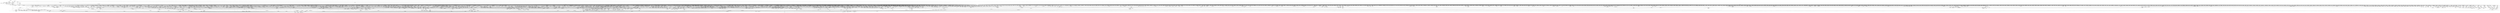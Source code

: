 digraph kerncollapsed {
    "Indirect call182" [color="black"];
    "find_last_bit" [color="black"];
    "do_raw_spin_lock_58" [color="black"];
    "flush_tlb_batched_pending" [color="black"];
    "pm_ops_is_empty" [color="black"];
    "Indirect call32" [color="black"];
    "__raw_spin_lock_irqsave" [color="black"];
    "vm_commit_limit" [color="black"];
    "wb_dirty_limits" [color="black"];
    "qdisc_maybe_clear_missed" [color="black"];
    "_copy_from_iter" [color="black"];
    "__next_zones_zonelist" [color="black"];
    "Indirect call170" [color="black"];
    "__cmpxchg_case_mb_64_6" [color="black"];
    "do_raw_spin_lock_63" [color="black"];
    "__kern_my_cpu_offset_133" [color="black"];
    "__sw_hweight64" [color="black"];
    "inactive_is_low.constprop.0" [color="black"];
    "do_raw_spin_lock_97" [color="black"];
    "__raw_spin_lock_irqsave_21" [color="black"];
    "xas_set_offset" [color="black"];
    "cpumask_first" [color="black"];
    "__raw_spin_lock_26" [color="black"];
    "Indirect call64" [color="black"];
    "wb_io_lists_populated" [color="black"];
    "change_page_range" [color="black"];
    "__dl_update" [color="black"];
    "check_and_switch_context" [color="black"];
    "wake_up_klogd" [color="black"];
    "xas_update.isra.0" [color="black"];
    "group_close_release" [color="black"];
    "set_next_task" [color="black"];
    "rcu_seq_end" [color="black"];
    "__cmpxchg_case_acq_32" [color="black"];
    "clear_ti_thread_flag_1" [color="black"];
    "__wake_up_locked_key_bookmark" [color="black"];
    "hrtimer_try_to_cancel" [color="black"];
    "_compound_head_3" [color="black"];
    "__kern_my_cpu_offset_17" [color="black"];
    "read_sanitised_ftr_reg" [color="black"];
    "kernfs_should_drain_open_files" [color="black"];
    "Indirect call185" [color="black"];
    "Indirect call140" [color="black"];
    "xas_find_marked" [color="black"];
    "__kern_my_cpu_offset_60" [color="black"];
    "rt_mutex_init_proxy_locked" [color="black"];
    "clear_ti_thread_flag" [color="black"];
    "percpu_ref_put_many.constprop.0" [color="black"];
    "xas_retry" [color="black"];
    "_compound_head" [color="black"];
    "get_work_pwq" [color="black"];
    "sk_leave_memory_pressure" [color="black"];
    "vma_interval_tree_insert" [color="black"];
    "__rb_change_child.constprop.0" [color="black"];
    "_compound_head_4" [color="black"];
    "mast_fill_bnode" [color="black"];
    "do_raw_spin_lock_8" [color="black"];
    "del_page_from_free_list" [color="black"];
    "mm_counter_file" [color="black"];
    "folio_account_cleaned" [color="black"];
    "__kern_my_cpu_offset_15" [color="black"];
    "Indirect call4" [color="black"];
    "prb_final_commit" [color="black"];
    "__raw_spin_unlock_irq_4" [color="black"];
    "vma_interval_tree_augment_propagate" [color="black"];
    "do_raw_spin_lock_38" [color="black"];
    "io_put_kbuf" [color="black"];
    "mnt_add_count" [color="black"];
    "__percpu_add_case_64_6" [color="black"];
    "req_set_fail" [color="black"];
    "__percpu_add_case_64_3" [color="black"];
    "console_is_usable" [color="black"];
    "count_vm_event_1" [color="black"];
    "tk_xtime.constprop.0" [color="black"];
    "llist_reverse_order" [color="black"];
    "__raw_spin_lock_irqsave_25" [color="black"];
    "sock_rmem_free" [color="black"];
    "__fprop_add_percpu_max" [color="black"];
    "__raise_softirq_irqoff" [color="black"];
    "__io_acct_run_queue" [color="black"];
    "io_wq_exit_start" [color="black"];
    "Indirect call55" [color="black"];
    "do_raw_spin_lock_60" [color="black"];
    "smp_call_function_single" [color="black"];
    "page_ref_add" [color="black"];
    "rt_mutex_proxy_unlock" [color="black"];
    "mas_push_data" [color="black"];
    "finish_swait" [color="black"];
    "arch_local_irq_save_7" [color="black"];
    "folio_nr_pages_3" [color="black"];
    "hrtimer_start_expires" [color="black"];
    "copy_from_kernel_nofault" [color="black"];
    "oom_unkillable_task.isra.0" [color="black"];
    "__raw_spin_lock_irq_20" [color="black"];
    "find_next_zero_bit_1" [color="black"];
    "set_ptes.constprop.0.isra.0" [color="black"];
    "folio_size_2" [color="black"];
    "drain_local_pages" [color="black"];
    "Indirect call110" [color="black"];
    "skb_has_frag_list" [color="black"];
    "percpu_counter_set" [color="black"];
    "rcu_segcblist_inc_len" [color="black"];
    "__raw_write_unlock_irq_5" [color="black"];
    "__bitmap_intersects" [color="black"];
    "Indirect call83" [color="black"];
    "pcpu_block_update_hint_alloc" [color="black"];
    "mas_split_final_node.isra.0" [color="black"];
    "cpumask_and" [color="black"];
    "__balance_callbacks" [color="black"];
    "sync_icache_aliases" [color="black"];
    "set_secondary_fwnode" [color="black"];
    "blake2s_final" [color="black"];
    "__cmpxchg_case_acq_32.constprop.0_7" [color="black"];
    "__raw_spin_lock_62" [color="black"];
    "_compound_head_7" [color="black"];
    "get_data" [color="black"];
    "get_arm64_ftr_reg" [color="black"];
    "do_raw_spin_lock_25" [color="black"];
    "strscpy_pad" [color="black"];
    "update_load_avg" [color="black"];
    "access_ok_39" [color="black"];
    "__task_will_free_mem" [color="black"];
    "Indirect call197" [color="black"];
    "skip_atoi" [color="black"];
    "page_ref_inc_6" [color="black"];
    "zone_watermark_fast.constprop.0" [color="black"];
    "kernfs_get" [color="black"];
    "vm_stat_account" [color="black"];
    "__integrity_iint_find" [color="black"];
    "__lock_task_sighand" [color="black"];
    "Indirect call178" [color="black"];
    "wakeup_kswapd" [color="black"];
    "mas_find_setup.constprop.0" [color="black"];
    "Indirect call136" [color="black"];
    "pagefault_disable" [color="black"];
    "count_vm_events_2" [color="black"];
    "iov_iter_revert" [color="black"];
    "should_fail_alloc_page" [color="black"];
    "__raw_spin_lock_irq.constprop.0_2" [color="black"];
    "do_raw_spin_lock" [color="black"];
    "get_arm64_ftr_reg_nowarn" [color="black"];
    "__raw_spin_lock" [color="black"];
    "__timer_delete_sync" [color="black"];
    "Indirect call84" [color="black"];
    "ktime_get_real_ts64" [color="black"];
    "io_cancel_task_cb" [color="black"];
    "__udelay" [color="black"];
    "cpu_active" [color="black"];
    "__raw_spin_lock_irq_34" [color="black"];
    "do_softirq" [color="black"];
    "percpu_counter_dec" [color="black"];
    "xa_is_node" [color="black"];
    "io_wq_work_match_all" [color="black"];
    "__kern_my_cpu_offset_79" [color="black"];
    "tty_ldisc_open" [color="black"];
    "__printk_cpu_sync_wait" [color="black"];
    "desc_make_reusable" [color="black"];
    "prepend_path" [color="black"];
    "mas_set_height" [color="black"];
    "__raw_spin_lock_irq" [color="black"];
    "page_vma_mapped_walk_done_1" [color="black"];
    "do_raw_spin_lock_10" [color="black"];
    "__wait_for_common" [color="black"];
    "queued_write_lock_slowpath" [color="black"];
    "kobj_ns_ops" [color="black"];
    "__pollwait" [color="black"];
    "net_eq_idr" [color="black"];
    "do_raw_spin_lock_85" [color="black"];
    "__init_rwsem" [color="black"];
    "new_context" [color="black"];
    "pagefault_enable_2" [color="black"];
    "__cmpwait_case_32_3" [color="black"];
    "int_sqrt" [color="black"];
    "__do_set_cpus_allowed" [color="black"];
    "pfn_is_map_memory" [color="black"];
    "mod_node_state" [color="black"];
    "will_become_orphaned_pgrp" [color="black"];
    "signal_pending_6" [color="black"];
    "arm64_kernel_unmapped_at_el0_2" [color="black"];
    "mmget" [color="black"];
    "deactivate_task" [color="black"];
    "get_file_1" [color="black"];
    "timer_delete_hook" [color="black"];
    "prepare_to_wait_exclusive" [color="black"];
    "list_splice" [color="black"];
    "mas_prev_range" [color="black"];
    "__cmpxchg_case_mb_64" [color="black"];
    "panic_smp_self_stop" [color="black"];
    "skb_tailroom" [color="black"];
    "jiffies_to_msecs" [color="black"];
    "prb_reserve" [color="black"];
    "avg_vruntime" [color="black"];
    "__raw_spin_lock_43" [color="black"];
    "page_ref_dec_and_test" [color="black"];
    "plist_del" [color="black"];
    "do_raw_spin_lock_34" [color="black"];
    "read_seqbegin.constprop.0" [color="black"];
    "do_kernel_restart" [color="black"];
    "do_raw_spin_lock_66" [color="black"];
    "folio_size" [color="black"];
    "mapping_shrinkable_2" [color="black"];
    "is_bad_inode" [color="black"];
    "__mnt_want_write_file" [color="black"];
    "__dev_put.part.0" [color="black"];
    "__kern_my_cpu_offset_53" [color="black"];
    "access_ok_25" [color="black"];
    "rwsem_read_trylock" [color="black"];
    "lru_add_fn" [color="black"];
    "arch_local_irq_save_1" [color="black"];
    "do_raw_spin_lock_56" [color="black"];
    "zero_fd_set" [color="black"];
    "Indirect call150" [color="black"];
    "addr_to_vb_xa" [color="black"];
    "__dl_sub" [color="black"];
    "__raw_spin_unlock_irqrestore.constprop.0_1" [color="black"];
    "task_rq_lock" [color="black"];
    "idr_for_each" [color="black"];
    "compact_lock_irqsave" [color="black"];
    "wake_up_var" [color="black"];
    "compaction_defer_reset" [color="black"];
    "add_timer" [color="black"];
    "futex_q_lock" [color="black"];
    "io_run_cancel" [color="black"];
    "__kern_my_cpu_offset_4" [color="black"];
    "group_open_release" [color="black"];
    "__task_rq_lock" [color="black"];
    "sve_state_size" [color="black"];
    "_compound_head_1" [color="black"];
    "migrate_disable" [color="black"];
    "__percpu_add_case_32_2" [color="black"];
    "init_entity_runnable_average" [color="black"];
    "do_raw_spin_lock_2" [color="black"];
    "__raw_read_unlock.constprop.0_6" [color="black"];
    "sched_cgroup_fork" [color="black"];
    "unlock_task_sighand.isra.0_1" [color="black"];
    "folio_evictable" [color="black"];
    "__kern_my_cpu_offset_47" [color="black"];
    "__raw_spin_lock_46" [color="black"];
    "kernfs_release_file.part.0.isra.0" [color="black"];
    "__mod_zone_page_state" [color="black"];
    "tls_preserve_current_state" [color="black"];
    "kmap_local_page" [color="black"];
    "mab_no_null_split" [color="black"];
    "list_del_init_3" [color="black"];
    "schedule_hrtimeout_range_clock" [color="black"];
    "req_set_fail_3" [color="black"];
    "rt_mutex_slowtrylock" [color="black"];
    "load_unaligned_zeropad_1" [color="black"];
    "__raw_spin_unlock_irq_45" [color="black"];
    "allow_direct_reclaim" [color="black"];
    "rcu_poll_gp_seq_end_unlocked" [color="black"];
    "fprop_reflect_period_percpu.isra.0" [color="black"];
    "do_raw_spin_lock_16" [color="black"];
    "mas_leaf_set_meta" [color="black"];
    "memchr" [color="black"];
    "__percpu_add_case_32_13" [color="black"];
    "drain_pages_zone" [color="black"];
    "rb_first" [color="black"];
    "get_state_synchronize_rcu_full" [color="black"];
    "mas_ascend" [color="black"];
    "d_lru_del" [color="black"];
    "__dev_fwnode" [color="black"];
    "down_read_trylock" [color="black"];
    "Indirect call128" [color="black"];
    "do_raw_spin_lock_7" [color="black"];
    "get_pwq" [color="black"];
    "io_put_kbuf_comp.isra.0" [color="black"];
    "__d_instantiate" [color="black"];
    "flush_tlb_mm" [color="black"];
    "tty_audit_fork" [color="black"];
    "__dl_add" [color="black"];
    "dev_driver_string" [color="black"];
    "__page_dup_rmap.constprop.0" [color="black"];
    "__raw_spin_lock_irq_17" [color="black"];
    "__raw_spin_unlock_irqrestore_21" [color="black"];
    "hrtimer_cancel" [color="black"];
    "anon_vma_interval_tree_post_update_vma" [color="black"];
    "__sk_mem_reclaim" [color="black"];
    "__kern_my_cpu_offset_74" [color="black"];
    "skb_header_pointer_2" [color="black"];
    "Indirect call77" [color="black"];
    "wb_has_dirty_io" [color="black"];
    "workingset_age_nonresident" [color="black"];
    "do_raw_spin_lock_30" [color="black"];
    "chacha_block_generic" [color="black"];
    "tick_get_broadcast_device" [color="black"];
    "csum_block_add_ext" [color="black"];
    "can_set_direct_map" [color="black"];
    "activate_task" [color="black"];
    "enqueue_timer" [color="black"];
    "vma_interval_tree_augment_rotate" [color="black"];
    "__fdget" [color="black"];
    "compound_order" [color="black"];
    "should_failslab" [color="black"];
    "__to_kthread" [color="black"];
    "irq_work_claim" [color="black"];
    "post_alloc_hook" [color="black"];
    "irq_set_thread_affinity" [color="black"];
    "__raw_spin_unlock_irq_21" [color="black"];
    "__raw_spin_lock_6" [color="black"];
    "core_sys_select" [color="black"];
    "ptrauth_keys_install_user" [color="black"];
    "__down_trylock_console_sem.constprop.0" [color="black"];
    "strreplace" [color="black"];
    "detach_if_pending" [color="black"];
    "__raw_spin_lock_irqsave_52" [color="black"];
    "cpumask_subset" [color="black"];
    "__cmpxchg_case_64" [color="black"];
    "__mutex_add_waiter" [color="black"];
    "__skb_set_length" [color="black"];
    "Indirect call167" [color="black"];
    "find_mergeable_anon_vma" [color="black"];
    "___d_drop" [color="black"];
    "Indirect call115" [color="black"];
    "mas_allocated.isra.0" [color="black"];
    "tty_termios_baud_rate" [color="black"];
    "mab_calc_split" [color="black"];
    "rcu_segcblist_extract_done_cbs" [color="black"];
    "fpsimd_preserve_current_state" [color="black"];
    "timer_base.isra.0" [color="black"];
    "lru_note_cost" [color="black"];
    "xa_find_after" [color="black"];
    "posix_cputimers_group_init" [color="black"];
    "next_mnt" [color="black"];
    "user_disable_single_step" [color="black"];
    "xas_load" [color="black"];
    "mas_mab_cp" [color="black"];
    "double_rq_lock" [color="black"];
    "__xchg_case_mb_32.constprop.0" [color="black"];
    "get_task_mm" [color="black"];
    "anon_vma_interval_tree_pre_update_vma" [color="black"];
    "osq_wait_next" [color="black"];
    "_atomic_dec_and_lock_irqsave" [color="black"];
    "__kern_my_cpu_offset_134" [color="black"];
    "netlink_has_listeners" [color="black"];
    "need_seqretry" [color="black"];
    "folio_trylock_2" [color="black"];
    "__cmpxchg_case_mb_64_2" [color="black"];
    "reweight_task" [color="black"];
    "inc_tlb_flush_pending" [color="black"];
    "__update_min_deadline" [color="black"];
    "bump_cpu_timer" [color="black"];
    "get_new_cred" [color="black"];
    "unlock_page" [color="black"];
    "Indirect call111" [color="black"];
    "arch_local_irq_restore" [color="black"];
    "hlist_del_init_2" [color="black"];
    "check_preempt_curr" [color="black"];
    "irq_enable" [color="black"];
    "kernfs_next_descendant_post" [color="black"];
    "select_collect" [color="black"];
    "d_find_alias" [color="black"];
    "prb_read_valid" [color="black"];
    "folio_nr_pages_1" [color="black"];
    "this_cpu_has_cap" [color="black"];
    "node_dirty_ok" [color="black"];
    "rb_erase" [color="black"];
    "device_links_read_unlock" [color="black"];
    "Indirect call79" [color="black"];
    "access_ok_16" [color="black"];
    "__irq_disable" [color="black"];
    "is_rlimit_overlimit" [color="black"];
    "mas_prev_setup.constprop.0" [color="black"];
    "Indirect call159" [color="black"];
    "pmd_set_huge" [color="black"];
    "__wait_on_bit" [color="black"];
    "__printk_cpu_sync_put" [color="black"];
    "dl_bw_cpus" [color="black"];
    "xa_mk_value" [color="black"];
    "account_pipe_buffers" [color="black"];
    "kmsg_dump" [color="black"];
    "__arch_copy_to_user" [color="black"];
    "__raw_spin_unlock_irq_23" [color="black"];
    "blake2s_update" [color="black"];
    "Indirect call208" [color="black"];
    "__raw_spin_lock_irq_35" [color="black"];
    "is_software_node" [color="black"];
    "Indirect call45" [color="black"];
    "__kern_my_cpu_offset_54" [color="black"];
    "smp_call_function_many" [color="black"];
    "qdisc_qstats_cpu_backlog_dec" [color="black"];
    "cpu_clock_sample_group" [color="black"];
    "compaction_zonelist_suitable" [color="black"];
    "system_supports_address_auth_1" [color="black"];
    "is_current_pgrp_orphaned" [color="black"];
    "folio_trylock_flag" [color="black"];
    "Indirect call49" [color="black"];
    "tlb_remove_table_smp_sync" [color="black"];
    "find_first_bit_3" [color="black"];
    "security_current_getsecid_subj" [color="black"];
    "lru_lazyfree_fn" [color="black"];
    "printk_parse_prefix" [color="black"];
    "put_prev_task" [color="black"];
    "__srcu_read_lock" [color="black"];
    "arch_local_irq_save" [color="black"];
    "rcu_gpnum_ovf" [color="black"];
    "mtree_load" [color="black"];
    "set_ti_thread_flag_4" [color="black"];
    "set_tlb_ubc_flush_pending" [color="black"];
    "flush_dcache_folio" [color="black"];
    "__raw_spin_unlock_irq_6" [color="black"];
    "_find_first_and_bit" [color="black"];
    "Indirect call131" [color="black"];
    "Indirect call1" [color="black"];
    "pte_mkdirty" [color="black"];
    "mas_set_split_parent.isra.0" [color="black"];
    "next_signal" [color="black"];
    "__skb_flow_get_ports" [color="black"];
    "do_select" [color="black"];
    "folio_mapped_1" [color="black"];
    "deny_write_access.isra.0" [color="black"];
    "pm_qos_update_flags" [color="black"];
    "ktime_get_with_offset" [color="black"];
    "sub_running_bw.isra.0" [color="black"];
    "__wb_writeout_add" [color="black"];
    "folio_isolate_lru" [color="black"];
    "do_raw_spin_lock_46" [color="black"];
    "__kern_my_cpu_offset_18" [color="black"];
    "mas_next_setup.constprop.0" [color="black"];
    "__kern_my_cpu_offset_51" [color="black"];
    "__update_load_avg_se" [color="black"];
    "Indirect call31" [color="black"];
    "convert_prio" [color="black"];
    "fsnotify_data_inode" [color="black"];
    "__cmpwait_case_32_2" [color="black"];
    "mod_node_page_state" [color="black"];
    "__mutex_trylock" [color="black"];
    "dequeue_task" [color="black"];
    "Indirect call61" [color="black"];
    "ma_slots" [color="black"];
    "do_raw_spin_lock_35" [color="black"];
    "do_raw_spin_lock_24" [color="black"];
    "find_unlink_vmap_area" [color="black"];
    "__timer_delete" [color="black"];
    "clear_siginfo" [color="black"];
    "init_timer_key" [color="black"];
    "__printk_safe_enter" [color="black"];
    "fsnotify_first_mark" [color="black"];
    "find_task_by_vpid" [color="black"];
    "Indirect call90" [color="black"];
    "enqueue_task" [color="black"];
    "try_grab_page" [color="black"];
    "folio_invalidate" [color="black"];
    "Indirect call109" [color="black"];
    "do_raw_spin_lock_9" [color="black"];
    "io_match_task_safe" [color="black"];
    "__raw_spin_unlock_irqrestore" [color="black"];
    "redirty_tail_locked" [color="black"];
    "Indirect call70" [color="black"];
    "invalid_folio_referenced_vma" [color="black"];
    "folio_anon_vma" [color="black"];
    "Indirect call189" [color="black"];
    "__raw_spin_lock_54" [color="black"];
    "arch_irq_work_raise" [color="black"];
    "__xa_clear_mark" [color="black"];
    "Indirect call103" [color="black"];
    "rcu_segcblist_advance" [color="black"];
    "__wake_q_add" [color="black"];
    "is_migration_entry" [color="black"];
    "queued_write_lock.constprop.0_1" [color="black"];
    "__kern_my_cpu_offset_70" [color="black"];
    "page_try_share_anon_rmap" [color="black"];
    "__raw_spin_lock_irq_19" [color="black"];
    "find_next_bit_10" [color="black"];
    "split_page" [color="black"];
    "cpumask_weight.constprop.0_5" [color="black"];
    "bit_waitqueue" [color="black"];
    "__percpu_add_case_32_3" [color="black"];
    "__zone_watermark_ok" [color="black"];
    "clear_page" [color="black"];
    "__percpu_add_case_64.constprop.0_1" [color="black"];
    "__raw_spin_trylock_3" [color="black"];
    "rt_mutex_top_waiter" [color="black"];
    "timer_wait_running" [color="black"];
    "unreserve_highatomic_pageblock" [color="black"];
    "__fsnotify_recalc_mask" [color="black"];
    "mab_set_b_end" [color="black"];
    "_find_first_bit" [color="black"];
    "do_raw_spin_lock_6" [color="black"];
    "inode_add_lru" [color="black"];
    "anon_vma_interval_tree_iter_first" [color="black"];
    "put_cpu_fpsimd_context" [color="black"];
    "lru_note_cost_refault" [color="black"];
    "other_cpu_in_panic" [color="black"];
    "Indirect call147" [color="black"];
    "set_work_data" [color="black"];
    "rcu_seq_snap" [color="black"];
    "dev_pm_disable_wake_irq_check" [color="black"];
    "rcu_seq_start" [color="black"];
    "mutex_spin_on_owner" [color="black"];
    "__raw_spin_unlock_irqrestore_37" [color="black"];
    "tlb_flush" [color="black"];
    "kernfs_leftmost_descendant" [color="black"];
    "__arch_copy_from_user" [color="black"];
    "pcpu_block_refresh_hint" [color="black"];
    "timekeeping_get_ns" [color="black"];
    "io_acct_run_queue" [color="black"];
    "Indirect call166" [color="black"];
    "netlink_unlock_table" [color="black"];
    "check_preempt_curr_dl" [color="black"];
    "lock_hrtimer_base" [color="black"];
    "is_vmalloc_addr" [color="black"];
    "__kern_my_cpu_offset_52" [color="black"];
    "rcu_segcblist_pend_cbs" [color="black"];
    "test_tsk_need_resched" [color="black"];
    "wb_io_lists_depopulated" [color="black"];
    "__raw_spin_lock_irqsave_39" [color="black"];
    "task_pid_vnr" [color="black"];
    "__kern_my_cpu_offset_27" [color="black"];
    "__raw_spin_lock_irq_3" [color="black"];
    "remove_wait_queue" [color="black"];
    "Indirect call7" [color="black"];
    "__io_disarm_linked_timeout" [color="black"];
    "do_raw_spin_lock_64" [color="black"];
    "_prb_commit" [color="black"];
    "get_cred" [color="black"];
    "do_raw_spin_lock_72" [color="black"];
    "global_dirtyable_memory" [color="black"];
    "__raw_spin_lock_irq_6" [color="black"];
    "d_instantiate" [color="black"];
    "audit_uid_comparator" [color="black"];
    "lock_mount_hash" [color="black"];
    "timespec64_add_safe" [color="black"];
    "__dequeue_entity" [color="black"];
    "pwq_activate_inactive_work" [color="black"];
    "task_will_free_mem" [color="black"];
    "Indirect call151" [color="black"];
    "cpus_share_cache" [color="black"];
    "Indirect call121" [color="black"];
    "arch_local_irq_restore_2" [color="black"];
    "Indirect call137" [color="black"];
    "hrtimer_force_reprogram.constprop.0" [color="black"];
    "Indirect call12" [color="black"];
    "arm_timer" [color="black"];
    "__raw_spin_unlock_irq_19" [color="black"];
    "arch_local_irq_save_8" [color="black"];
    "group_balance_cpu" [color="black"];
    "Indirect call190" [color="black"];
    "node_page_state_add" [color="black"];
    "skb_checksum" [color="black"];
    "folio_mapped_2" [color="black"];
    "Indirect call51" [color="black"];
    "Indirect call192" [color="black"];
    "clear_ti_thread_flag_5" [color="black"];
    "page_ref_inc_1" [color="black"];
    "auditd_test_task" [color="black"];
    "pid_task" [color="black"];
    "io_fill_cqe_aux" [color="black"];
    "__wake_up_common" [color="black"];
    "__wb_calc_thresh" [color="black"];
    "Indirect call100" [color="black"];
    "update_dl_rq_load_avg" [color="black"];
    "lockref_put_return" [color="black"];
    "task_active_pid_ns" [color="black"];
    "__raw_spin_unlock_irqrestore_11" [color="black"];
    "__raw_spin_lock_5" [color="black"];
    "kthread_data" [color="black"];
    "prepare_to_wait_event" [color="black"];
    "Indirect call209" [color="black"];
    "Indirect call162" [color="black"];
    "count_vm_events_1" [color="black"];
    "defer_console_output" [color="black"];
    "do_raw_spin_lock_67" [color="black"];
    "__prepare_to_swait" [color="black"];
    "mm_trace_rss_stat" [color="black"];
    "fsnotify_update_flags" [color="black"];
    "arch_send_call_function_ipi_mask" [color="black"];
    "Indirect call73" [color="black"];
    "prepend_name" [color="black"];
    "Indirect call156" [color="black"];
    "__irq_get_desc_lock" [color="black"];
    "Indirect call71" [color="black"];
    "disable_irq_nosync" [color="black"];
    "__raw_spin_lock_irqsave_15" [color="black"];
    "__finish_swait" [color="black"];
    "d_shrink_add" [color="black"];
    "folio_try_get_rcu" [color="black"];
    "Indirect call193" [color="black"];
    "kthread_should_stop" [color="black"];
    "__percpu_add_case_32_20" [color="black"];
    "__kern_my_cpu_offset_37" [color="black"];
    "__isolate_free_page" [color="black"];
    "__wake_up_sync_key" [color="black"];
    "clear_bit_unlock.constprop.0" [color="black"];
    "kthread_is_per_cpu" [color="black"];
    "Indirect call130" [color="black"];
    "maybe_mkwrite.isra.0" [color="black"];
    "Indirect call108" [color="black"];
    "security_task_kill" [color="black"];
    "check_vma_flags" [color="black"];
    "__raw_spin_lock_irqsave.constprop.0_9" [color="black"];
    "kmap_atomic_1" [color="black"];
    "Indirect call157" [color="black"];
    "debug_locks_off" [color="black"];
    "memblock_search" [color="black"];
    "plist_add" [color="black"];
    "pgdat_balanced" [color="black"];
    "security_file_set_fowner" [color="black"];
    "__kern_my_cpu_offset_23" [color="black"];
    "tty_driver_flush_buffer" [color="black"];
    "__raw_spin_lock_irqsave_17" [color="black"];
    "__raw_spin_unlock_irqrestore_5" [color="black"];
    "__raw_spin_trylock_4" [color="black"];
    "__raw_spin_lock_24" [color="black"];
    "__skb_set_length_1" [color="black"];
    "mas_adopt_children.isra.0" [color="black"];
    "jiffies_to_usecs" [color="black"];
    "Indirect call28" [color="black"];
    "__remove_shared_vm_struct.constprop.0" [color="black"];
    "signal_pending" [color="black"];
    "klist_node_attached" [color="black"];
    "arch_local_irq_enable_2" [color="black"];
    "fsnotify_group_assert_locked" [color="black"];
    "set_ptes.constprop.0.isra.0_1" [color="black"];
    "do_raw_spin_lock_99" [color="black"];
    "__cmpxchg_case_acq_32_2" [color="black"];
    "put_ldops.constprop.0" [color="black"];
    "__count_vm_events" [color="black"];
    "mas_store_prealloc.part.0" [color="black"];
    "fsnotify_grab_connector" [color="black"];
    "find_next_bit.constprop.0_8" [color="black"];
    "__raw_spin_lock_irqsave_4" [color="black"];
    "hlist_del_init" [color="black"];
    "rcu_cblist_dequeue" [color="black"];
    "Indirect call194" [color="black"];
    "sync_rcu_exp_done_unlocked" [color="black"];
    "simple_xattr_space" [color="black"];
    "Indirect call125" [color="black"];
    "__kern_my_cpu_offset_62" [color="black"];
    "freezing_slow_path" [color="black"];
    "osq_lock" [color="black"];
    "__raw_spin_lock_16" [color="black"];
    "pm_runtime_deactivate_timer" [color="black"];
    "rcu_seq_set_state" [color="black"];
    "mas_prev" [color="black"];
    "Indirect call200" [color="black"];
    "_find_first_zero_bit" [color="black"];
    "free_vmap_area_rb_augment_cb_rotate" [color="black"];
    "do_raw_spin_lock_44" [color="black"];
    "audit_string_contains_control" [color="black"];
    "strncmp" [color="black"];
    "purge_fragmented_block" [color="black"];
    "flush_dcache_page" [color="black"];
    "Indirect call117" [color="black"];
    "_raw_spin_rq_lock_irqsave" [color="black"];
    "desc_read_finalized_seq" [color="black"];
    "__note_gp_changes" [color="black"];
    "prep_new_page" [color="black"];
    "find_next_bit_3" [color="black"];
    "move_freepages_block" [color="black"];
    "mas_find" [color="black"];
    "__raw_spin_lock_irq_32" [color="black"];
    "local_cpu_stop" [color="black"];
    "find_lock_task_mm" [color="black"];
    "__percpu_add_case_64" [color="black"];
    "task_set_jobctl_pending" [color="black"];
    "__kern_my_cpu_offset_42" [color="black"];
    "thread_group_cputime" [color="black"];
    "do_raw_spin_lock_5" [color="black"];
    "mas_next_slot" [color="black"];
    "rcu_exp_need_qs" [color="black"];
    "__get_cpu_fpsimd_context" [color="black"];
    "_atomic_dec_and_lock" [color="black"];
    "__pm_relax" [color="black"];
    "io_poll_remove_entries" [color="black"];
    "Indirect call80" [color="black"];
    "is_valid_gup_args" [color="black"];
    "__raw_spin_unlock_irqrestore_2" [color="black"];
    "__raw_spin_lock_irq_25" [color="black"];
    "first_zones_zonelist_1" [color="black"];
    "extract_entropy.constprop.0" [color="black"];
    "exit_rcu" [color="black"];
    "Indirect call19" [color="black"];
    "ktime_add_safe" [color="black"];
    "list_move_tail" [color="black"];
    "current_wq_worker" [color="black"];
    "do_raw_spin_lock.constprop.0_3" [color="black"];
    "netdev_start_xmit" [color="black"];
    "do_raw_spin_lock_50" [color="black"];
    "workingset_test_recent" [color="black"];
    "arch_get_random_longs" [color="black"];
    "update_rq_clock" [color="black"];
    "Indirect call87" [color="black"];
    "Indirect call107" [color="black"];
    "skb_header_cloned" [color="black"];
    "get_pfnblock_flags_mask" [color="black"];
    "hrtimer_sleeper_start_expires" [color="black"];
    "do_raw_spin_lock_12" [color="black"];
    "task_get_vl" [color="black"];
    "mas_pause" [color="black"];
    "__raw_spin_unlock_irq.constprop.0_2" [color="black"];
    "get_task_exe_file" [color="black"];
    "to_desc" [color="black"];
    "arch_asym_cpu_priority" [color="black"];
    "__radix_tree_lookup" [color="black"];
    "rt_mutex_futex_trylock" [color="black"];
    "read_seqbegin_or_lock" [color="black"];
    "cpumask_and.isra.0_1" [color="black"];
    "mas_start" [color="black"];
    "arch_local_irq_save_2" [color="black"];
    "ma_data_end" [color="black"];
    "lockref_get" [color="black"];
    "lock_timer_base" [color="black"];
    "arch_local_irq_save_5" [color="black"];
    "pollwake" [color="black"];
    "__bitmap_subset" [color="black"];
    "find_buddy_page_pfn" [color="black"];
    "__pi_strcmp" [color="black"];
    "__d_find_any_alias" [color="black"];
    "schedule_hrtimeout_range" [color="black"];
    "do_raw_spin_lock.constprop.0_6" [color="black"];
    "wq_worker_running" [color="black"];
    "task_clear_jobctl_trapping" [color="black"];
    "Indirect call5" [color="black"];
    "mas_find_child" [color="black"];
    "__find_vmap_area.constprop.0" [color="black"];
    "Indirect call26" [color="black"];
    "skb_zcopy_clear" [color="black"];
    "__irq_can_set_affinity" [color="black"];
    "Indirect call78" [color="black"];
    "get_ucounts_or_wrap" [color="black"];
    "data_push_tail" [color="black"];
    "timer_reduce" [color="black"];
    "__cmpxchg_case_acq_32.constprop.0_4" [color="black"];
    "__raw_spin_lock_irqsave_44" [color="black"];
    "__hrtimer_get_next_event" [color="black"];
    "xas_find_conflict" [color="black"];
    "replace_mark_chunk" [color="black"];
    "arch_tlbbatch_should_defer.constprop.0" [color="black"];
    "do_raw_spin_lock.constprop.0_14" [color="black"];
    "__clear_close_on_exec.isra.0" [color="black"];
    "__kern_my_cpu_offset_16" [color="black"];
    "put_dec_full8" [color="black"];
    "Indirect call58" [color="black"];
    "kmalloc_slab" [color="black"];
    "task_clear_jobctl_pending" [color="black"];
    "__wake_up_parent" [color="black"];
    "vma_is_secretmem" [color="black"];
    "Indirect call97" [color="black"];
    "cpumask_empty_3" [color="black"];
    "folio_trylock_1" [color="black"];
    "kernfs_name_hash" [color="black"];
    "memset" [color="black"];
    "gup_folio_next" [color="black"];
    "extfrag_for_order" [color="black"];
    "__disable_irq" [color="black"];
    "vma_last_pgoff" [color="black"];
    "Indirect call3" [color="black"];
    "super_wake" [color="black"];
    "blake2s_compress" [color="black"];
    "sig_handler_ignored" [color="black"];
    "__raw_spin_unlock_irqrestore_24" [color="black"];
    "set_load_weight" [color="black"];
    "folio_mark_dirty" [color="black"];
    "Indirect call174" [color="black"];
    "crng_make_state" [color="black"];
    "pmd_clear_huge" [color="black"];
    "hrtimer_reprogram.constprop.0" [color="black"];
    "_find_last_bit" [color="black"];
    "eth_type_vlan" [color="black"];
    "__raw_spin_unlock_irq_25" [color="black"];
    "__kern_my_cpu_offset_83" [color="black"];
    "test_ti_thread_flag_7" [color="black"];
    "folio_trylock" [color="black"];
    "add_nr_running" [color="black"];
    "search_cmp_ftr_reg" [color="black"];
    "__raw_spin_unlock_irqrestore_4" [color="black"];
    "system_supports_tlb_range_1" [color="black"];
    "Indirect call207" [color="black"];
    "slab_want_init_on_alloc" [color="black"];
    "tty_termios_input_baud_rate" [color="black"];
    "Indirect call199" [color="black"];
    "count_vm_event" [color="black"];
    "pagetable_pte_dtor" [color="black"];
    "__preempt_count_sub" [color="black"];
    "Indirect call146" [color="black"];
    "__update_gt_cputime" [color="black"];
    "__raw_spin_lock_irqsave_5" [color="black"];
    "strchr" [color="black"];
    "do_raw_spin_lock_42" [color="black"];
    "posix_cpu_timer_rearm" [color="black"];
    "Indirect call176" [color="black"];
    "mapping_shrinkable" [color="black"];
    "wakeup_source_deactivate" [color="black"];
    "__raw_spin_lock_irq_31" [color="black"];
    "__io_put_kbuf_list" [color="black"];
    "get_cpu_fpsimd_context" [color="black"];
    "get_group_info.isra.0" [color="black"];
    "__mod_node_page_state" [color="black"];
    "__cmpxchg_case_mb_32.constprop.0" [color="black"];
    "rcu_advance_cbs" [color="black"];
    "__siphash_unaligned" [color="black"];
    "Indirect call16" [color="black"];
    "add_wait_queue_exclusive" [color="black"];
    "__raw_spin_unlock_irq_28" [color="black"];
    "pde_subdir_first" [color="black"];
    "tlb_gather_mmu_fullmm" [color="black"];
    "__local_bh_enable_ip" [color="black"];
    "__bitmap_equal" [color="black"];
    "list_splice_tail_init" [color="black"];
    "rwsem_set_nonspinnable" [color="black"];
    "rseq_migrate" [color="black"];
    "percpu_ref_get_many" [color="black"];
    "check_stable_address_space" [color="black"];
    "security_audit_rule_free" [color="black"];
    "mte_clear_page_tags" [color="black"];
    "set_kpti_asid_bits" [color="black"];
    "vma_interval_tree_iter_next" [color="black"];
    "find_vma_prev" [color="black"];
    "number" [color="black"];
    "dget" [color="black"];
    "arch_local_irq_save_4" [color="black"];
    "mas_leaf_max_gap" [color="black"];
    "atomic_notifier_call_chain" [color="black"];
    "kernfs_root" [color="black"];
    "tick_get_wakeup_device" [color="black"];
    "sub_rq_bw.isra.0" [color="black"];
    "memmove" [color="black"];
    "do_raw_spin_lock_41" [color="black"];
    "Indirect call158" [color="black"];
    "fasync_insert_entry" [color="black"];
    "__enqueue_entity" [color="black"];
    "prepare_to_wait" [color="black"];
    "Indirect call164" [color="black"];
    "pmd_offset.isra.0_1" [color="black"];
    "cpu_util_cfs_boost" [color="black"];
    "find_next_and_bit" [color="black"];
    "vmf_pte_changed" [color="black"];
    "__kern_my_cpu_offset_61" [color="black"];
    "console_srcu_read_unlock" [color="black"];
    "find_next_bit_13" [color="black"];
    "strscpy" [color="black"];
    "cpu_mitigations_off" [color="black"];
    "Indirect call105" [color="black"];
    "select_estimate_accuracy" [color="black"];
    "release_thread" [color="black"];
    "__raw_spin_unlock_irqrestore_14" [color="black"];
    "__raw_spin_lock_irq_12" [color="black"];
    "__raw_spin_lock_irq_1" [color="black"];
    "do_raw_spin_lock_18" [color="black"];
    "__skb_fill_page_desc" [color="black"];
    "csum_partial" [color="black"];
    "fd_install" [color="black"];
    "page_ref_inc_2" [color="black"];
    "update_min_vruntime" [color="black"];
    "override_creds" [color="black"];
    "arch_timer_evtstrm_available" [color="black"];
    "__cmpxchg_case_acq_32.constprop.0_2" [color="black"];
    "folio_pfn" [color="black"];
    "tty_ldisc_close" [color="black"];
    "__cmpxchg_case_rel_64" [color="black"];
    "prb_commit" [color="black"];
    "system_supports_mte_1" [color="black"];
    "task_pid_vnr_1" [color="black"];
    "unmask_irq" [color="black"];
    "__cmpxchg_case_acq_32.constprop.0_8" [color="black"];
    "__kern_my_cpu_offset_24" [color="black"];
    "Indirect call155" [color="black"];
    "__accumulate_pelt_segments" [color="black"];
    "Indirect call40" [color="black"];
    "arm64_kernel_unmapped_at_el0_3" [color="black"];
    "reusable_anon_vma" [color="black"];
    "fsnotify_detach_connector_from_object" [color="black"];
    "__raw_read_unlock.constprop.0_2" [color="black"];
    "signalfd_cleanup" [color="black"];
    "do_raw_spin_lock_23" [color="black"];
    "is_zero_page" [color="black"];
    "__finalize_skb_around" [color="black"];
    "kill_super_notify" [color="black"];
    "Indirect call124" [color="black"];
    "memblock_is_map_memory" [color="black"];
    "srcu_get_delay.isra.0" [color="black"];
    "signal_set_stop_flags" [color="black"];
    "lru_move_tail_fn" [color="black"];
    "Indirect call82" [color="black"];
    "zone_watermark_ok_safe" [color="black"];
    "__cmpxchg_case_acq_32.constprop.0_1" [color="black"];
    "sched_clock_noinstr" [color="black"];
    "futex_top_waiter" [color="black"];
    "__arm64_sys_select" [color="black"];
    "set_task_cpu" [color="black"];
    "mas_prev_sibling" [color="black"];
    "Indirect call62" [color="black"];
    "folio_activate_fn" [color="black"];
    "queued_read_unlock.constprop.0_2" [color="black"];
    "se_weight.isra.0" [color="black"];
    "list_del_1" [color="black"];
    "gfp_pfmemalloc_allowed" [color="black"];
    "__raw_spin_lock_irqsave_11" [color="black"];
    "ma_pivots" [color="black"];
    "prepare_to_swait_event" [color="black"];
    "timer_delete_sync" [color="black"];
    "pcpu_post_unmap_tlb_flush" [color="black"];
    "dl_task_is_earliest_deadline" [color="black"];
    "hrtimer_start_range_ns" [color="black"];
    "can_migrate_task" [color="black"];
    "set_ptes.isra.0" [color="black"];
    "is_subdir" [color="black"];
    "__cmpxchg_case_8" [color="black"];
    "folio_mapped" [color="black"];
    "__raw_spin_unlock_irq_38" [color="black"];
    "resched_curr" [color="black"];
    "__irq_domain_deactivate_irq" [color="black"];
    "set_ti_thread_flag" [color="black"];
    "_prb_read_valid" [color="black"];
    "Indirect call169" [color="black"];
    "__raw_spin_lock_4" [color="black"];
    "irq_chip_retrigger_hierarchy" [color="black"];
    "min_deadline_cb_rotate" [color="black"];
    "io_wq_hash_work" [color="black"];
    "membarrier_update_current_mm" [color="black"];
    "sched_clock" [color="black"];
    "__lookup_mnt" [color="black"];
    "__raw_spin_lock_27" [color="black"];
    "osq_unlock" [color="black"];
    "free_unref_page_commit" [color="black"];
    "virt_to_slab" [color="black"];
    "cpu_online_2" [color="black"];
    "dev_nit_active" [color="black"];
    "__raw_spin_lock_irqsave_34" [color="black"];
    "signal_pending_state" [color="black"];
    "data_check_size" [color="black"];
    "poll_select_finish" [color="black"];
    "mas_pop_node" [color="black"];
    "cd_forget" [color="black"];
    "__raw_spin_unlock_irqrestore_33" [color="black"];
    "double_unlock_balance" [color="black"];
    "tag_set" [color="black"];
    "Indirect call205" [color="black"];
    "__percpu_add_return_case_32_1" [color="black"];
    "update_blocked_averages" [color="black"];
    "update_misfit_status" [color="black"];
    "__raw_spin_lock_63" [color="black"];
    "__raw_spin_unlock_irq_18" [color="black"];
    "lookup_mountpoint" [color="black"];
    "__anon_vma_interval_tree_augment_rotate" [color="black"];
    "pud_set_huge" [color="black"];
    "raw_spin_rq_unlock" [color="black"];
    "select_collect2" [color="black"];
    "_task_util_est" [color="black"];
    "security_d_instantiate" [color="black"];
    "Indirect call36" [color="black"];
    "Indirect call202" [color="black"];
    "count_vm_events" [color="black"];
    "Indirect call57" [color="black"];
    "pcpu_size_to_slot" [color="black"];
    "timerqueue_del" [color="black"];
    "__percpu_add_case_32_8" [color="black"];
    "eventfd_signal_mask" [color="black"];
    "cpumask_next_and" [color="black"];
    "sock_flag_3" [color="black"];
    "__xas_next" [color="black"];
    "find_next_bit_7" [color="black"];
    "try_check_zero" [color="black"];
    "update_sd_lb_stats" [color="black"];
    "cpu_online_3" [color="black"];
    "__cmpxchg_case_mb_64_4" [color="black"];
    "attach_pid" [color="black"];
    "__cmpxchg_case_mb_32_6" [color="black"];
    "page_ref_inc_3" [color="black"];
    "count_vm_event_2" [color="black"];
    "__bitmap_set" [color="black"];
    "aio_nr_sub" [color="black"];
    "folio_trylock_4" [color="black"];
    "clear_ti_thread_flag_4" [color="black"];
    "mod_zone_state" [color="black"];
    "audit_serial" [color="black"];
    "blake2s.constprop.0" [color="black"];
    "mas_walk" [color="black"];
    "rcu_segcblist_accelerate" [color="black"];
    "__raw_spin_lock_irqsave_19" [color="black"];
    "free_pcppages_bulk" [color="black"];
    "tcp_get_info_chrono_stats" [color="black"];
    "recalc_sigpending" [color="black"];
    "fsnotify_compare_groups" [color="black"];
    "Indirect call47" [color="black"];
    "do_raw_spin_lock_87" [color="black"];
    "mmgrab_1" [color="black"];
    "flush_tlb_kernel_range" [color="black"];
    "dev_to_swnode" [color="black"];
    "__bitmap_weight" [color="black"];
    "find_next_bit_8" [color="black"];
    "hlist_del_init_4" [color="black"];
    "next_zone" [color="black"];
    "mod_timer" [color="black"];
    "show_mem_node_skip" [color="black"];
    "__raw_spin_lock_irq.constprop.0_1" [color="black"];
    "mas_is_err" [color="black"];
    "move_queued_task.constprop.0" [color="black"];
    "freezing" [color="black"];
    "list_del_init_8" [color="black"];
    "__mutex_init" [color="black"];
    "isolation_suitable.isra.0" [color="black"];
    "percpu_counter_add" [color="black"];
    "zone_page_state_add" [color="black"];
    "__acct_reclaim_writeback" [color="black"];
    "lockref_mark_dead" [color="black"];
    "Indirect call6" [color="black"];
    "__rt_mutex_slowtrylock" [color="black"];
    "mas_bulk_rebalance" [color="black"];
    "____do_softirq" [color="black"];
    "task_participate_group_stop" [color="black"];
    "mab_shift_right" [color="black"];
    "pm_qos_read_value" [color="black"];
    "__raw_spin_lock_2" [color="black"];
    "task_work_cancel_match" [color="black"];
    "__mod_timer" [color="black"];
    "__kern_my_cpu_offset_77" [color="black"];
    "irq_disable" [color="black"];
    "__nr_to_section" [color="black"];
    "mas_set_alloc_req" [color="black"];
    "__do_once_start" [color="black"];
    "skb_copy_bits" [color="black"];
    "_find_next_bit" [color="black"];
    "Indirect call180" [color="black"];
    "__tlb_reset_range" [color="black"];
    "local_bh_disable" [color="black"];
    "first_online_pgdat" [color="black"];
    "fragmentation_index" [color="black"];
    "Indirect call187" [color="black"];
    "group_classify" [color="black"];
    "rt_mutex_setprio" [color="black"];
    "security_audit_rule_match" [color="black"];
    "find_worker_executing_work" [color="black"];
    "_compound_head_2" [color="black"];
    "Indirect call92" [color="black"];
    "d_ancestor" [color="black"];
    "pcpu_chunk_slot" [color="black"];
    "exit_task_stack_account" [color="black"];
    "mas_next" [color="black"];
    "mutex_is_locked" [color="black"];
    "__kern_my_cpu_offset_21" [color="black"];
    "slab_want_init_on_free" [color="black"];
    "wb_update_bandwidth" [color="black"];
    "qdisc_qstats_cpu_qlen_inc" [color="black"];
    "Indirect call144" [color="black"];
    "tlb_flush_mmu_tlbonly_1" [color="black"];
    "find_next_bit.constprop.0_21" [color="black"];
    "Indirect call66" [color="black"];
    "do_raw_spin_lock_45" [color="black"];
    "llist_add_batch" [color="black"];
    "ktime_get_ts64" [color="black"];
    "io_req_complete_defer" [color="black"];
    "invalid_mkclean_vma" [color="black"];
    "vmalloc_to_page" [color="black"];
    "xas_result" [color="black"];
    "rcu_gp_is_normal" [color="black"];
    "irq_work_single" [color="black"];
    "__cmpxchg_case_acq_32.constprop.0_16" [color="black"];
    "copy_to_user_page" [color="black"];
    "try_to_unmap_flush_dirty" [color="black"];
    "hrtimer_forward" [color="black"];
    "__irq_work_queue_local" [color="black"];
    "rwsem_spin_on_owner" [color="black"];
    "xas_reload" [color="black"];
    "add_wait_queue" [color="black"];
    "wake_all_kswapds" [color="black"];
    "Indirect call173" [color="black"];
    "mm_counter" [color="black"];
    "__cmpxchg_case_mb_32_4" [color="black"];
    "invalid_migration_vma" [color="black"];
    "cpuhp_invoke_callback" [color="black"];
    "io_cancel_req_match" [color="black"];
    "__wake_up_bit" [color="black"];
    "__const_udelay" [color="black"];
    "propagate_mount_unlock" [color="black"];
    "add_mm_rss_vec" [color="black"];
    "__task_pid_nr_ns" [color="black"];
    "Indirect call25" [color="black"];
    "percpu_ref_noop_confirm_switch" [color="black"];
    "__dl_clear_params" [color="black"];
    "page_ref_dec_and_test_2" [color="black"];
    "__rpm_get_callback" [color="black"];
    "space_used" [color="black"];
    "__msecs_to_jiffies" [color="black"];
    "Indirect call9" [color="black"];
    "do_raw_spin_lock_69" [color="black"];
    "rcu_accelerate_cbs" [color="black"];
    "percpu_ref_get_many.constprop.0" [color="black"];
    "desc_make_final" [color="black"];
    "call_function_single_prep_ipi" [color="black"];
    "__raw_spin_lock_34" [color="black"];
    "__raw_spin_lock_32" [color="black"];
    "fatal_signal_pending_6" [color="black"];
    "rb_next" [color="black"];
    "Indirect call75" [color="black"];
    "page_ref_inc_4" [color="black"];
    "anon_vma_interval_tree_insert" [color="black"];
    "__raw_spin_lock_irqsave_29" [color="black"];
    "add_timer_on" [color="black"];
    "expand" [color="black"];
    "do_raw_spin_lock_80" [color="black"];
    "cpumask_any_and_distribute" [color="black"];
    "__clear_open_fd" [color="black"];
    "Indirect call17" [color="black"];
    "Indirect call11" [color="black"];
    "__raw_spin_unlock_irq_7" [color="black"];
    "xas_error.isra.0" [color="black"];
    "__irq_domain_activate_irq" [color="black"];
    "__raw_spin_lock_20" [color="black"];
    "wb_stat_mod" [color="black"];
    "vma_interval_tree_insert_after" [color="black"];
    "noop_dirty_folio" [color="black"];
    "to_kthread" [color="black"];
    "rcu_seq_start_1" [color="black"];
    "Indirect call8" [color="black"];
    "Indirect call0" [color="black"];
    "pfn_swap_entry_to_page" [color="black"];
    "test_taint" [color="black"];
    "mte_dead_leaves.constprop.0" [color="black"];
    "__raw_read_lock.constprop.0_5" [color="black"];
    "inode_io_list_move_locked" [color="black"];
    "lock_parent" [color="black"];
    "fast_dput" [color="black"];
    "cpu_do_switch_mm" [color="black"];
    "ktime_get_mono_fast_ns" [color="black"];
    "io_cqe_cache_refill" [color="black"];
    "list_del_init_5" [color="black"];
    "Indirect call65" [color="black"];
    "pcpu_next_md_free_region" [color="black"];
    "radix_tree_lookup" [color="black"];
    "__futex_queue" [color="black"];
    "Indirect call21" [color="black"];
    "need_mlock_drain" [color="black"];
    "io_poll_can_finish_inline.isra.0" [color="black"];
    "cfs_rq_of" [color="black"];
    "Indirect call214" [color="black"];
    "__ksize" [color="black"];
    "__page_cache_release" [color="black"];
    "poll_select_set_timeout" [color="black"];
    "security_secid_to_secctx" [color="black"];
    "io_prep_async_link" [color="black"];
    "do_raw_spin_lock.constprop.0_13" [color="black"];
    "__raw_spin_lock_irq_18" [color="black"];
    "arch_send_call_function_single_ipi" [color="black"];
    "Indirect call206" [color="black"];
    "__kern_my_cpu_offset_89" [color="black"];
    "security_sk_free" [color="black"];
    "dcache_clean_pou" [color="black"];
    "Indirect call204" [color="black"];
    "tlb_flush_mmu_tlbonly" [color="black"];
    "strcpy" [color="black"];
    "__raw_spin_lock_52" [color="black"];
    "llist_del_first" [color="black"];
    "Indirect call116" [color="black"];
    "do_raw_spin_lock_17" [color="black"];
    "__init_waitqueue_head" [color="black"];
    "percpu_ref_put_many.constprop.0_1" [color="black"];
    "dec_rlimit_ucounts" [color="black"];
    "fatal_signal_pending_5" [color="black"];
    "_get_random_bytes" [color="black"];
    "__hrtimer_next_event_base.constprop.0" [color="black"];
    "__raw_spin_unlock_irq_3" [color="black"];
    "netlink_overrun" [color="black"];
    "kmalloc_size_roundup" [color="black"];
    "list_lru_del" [color="black"];
    "xas_start" [color="black"];
    "rcu_segcblist_first_pend_cb" [color="black"];
    "io_cqring_wake" [color="black"];
    "folio_nr_pages_2" [color="black"];
    "__wake_up_common_lock" [color="black"];
    "calc_delta_fair" [color="black"];
    "io_file_get_flags" [color="black"];
    "radix_tree_load_root" [color="black"];
    "lru_deactivate_file_fn" [color="black"];
    "__kern_my_cpu_offset_22" [color="black"];
    "folio_nr_pages" [color="black"];
    "find_next_bit.constprop.0_14" [color="black"];
    "__raw_spin_lock_irq_43" [color="black"];
    "__raw_spin_unlock_irq_17" [color="black"];
    "do_softirq_own_stack" [color="black"];
    "__sk_mem_reduce_allocated" [color="black"];
    "rcu_segcblist_entrain" [color="black"];
    "__raw_spin_unlock_irqrestore_29" [color="black"];
    "arch_local_irq_restore_1" [color="black"];
    "clear_buddies.isra.0" [color="black"];
    "find_alive_thread.isra.0" [color="black"];
    "is_cpu_allowed" [color="black"];
    "__raw_spin_unlock_irq_11" [color="black"];
    "rcu_segcblist_enqueue" [color="black"];
    "task_fits_cpu" [color="black"];
    "mas_update_gap" [color="black"];
    "__raw_spin_lock_irqsave_22" [color="black"];
    "irqd_irq_disabled.isra.0" [color="black"];
    "__rb_erase_color" [color="black"];
    "rb_insert_color" [color="black"];
    "Indirect call27" [color="black"];
    "__disable_irq_nosync" [color="black"];
    "check_class_changed" [color="black"];
    "qdisc_run_begin" [color="black"];
    "__fswab32_10" [color="black"];
    "virt_to_folio" [color="black"];
    "inc_rlimit_ucounts" [color="black"];
    "online_section_nr" [color="black"];
    "Indirect call33" [color="black"];
    "get_fd_set" [color="black"];
    "__raw_spin_lock_49" [color="black"];
    "Indirect call89" [color="black"];
    "__sw_hweight32" [color="black"];
    "pagefault_enable_1" [color="black"];
    "copy_highpage" [color="black"];
    "Indirect call153" [color="black"];
    "timer_delete" [color="black"];
    "__cmpxchg_case_mb_32_5" [color="black"];
    "__raw_spin_unlock_irq_20" [color="black"];
    "__sync_icache_dcache" [color="black"];
    "mas_wr_walk_index.isra.0" [color="black"];
    "unhash_mnt" [color="black"];
    "__pi_strlen" [color="black"];
    "kthread_probe_data" [color="black"];
    "fetch_robust_entry" [color="black"];
    "timespec64_equal" [color="black"];
    "Indirect call184" [color="black"];
    "clear_ti_thread_flag_6" [color="black"];
    "fsnotify_free_mark" [color="black"];
    "__attach_mnt" [color="black"];
    "rpm_check_suspend_allowed" [color="black"];
    "Indirect call14" [color="black"];
    "update_sctlr_el1" [color="black"];
    "u64_stats_inc" [color="black"];
    "flush_tlb_mm_1" [color="black"];
    "dev_bus_name" [color="black"];
    "kmem_valid_obj" [color="black"];
    "xas_pause" [color="black"];
    "__percpu_add_case_32_1" [color="black"];
    "do_raw_spin_lock_93" [color="black"];
    "pmd_offset.isra.0" [color="black"];
    "task_sched_runtime" [color="black"];
    "entity_eligible" [color="black"];
    "arm64_kernel_unmapped_at_el0_4" [color="black"];
    "skb_tailroom_2" [color="black"];
    "mas_put_in_tree" [color="black"];
    "rcu_inkernel_boot_has_ended" [color="black"];
    "__inode_add_lru" [color="black"];
    "security_capable" [color="black"];
    "nsec_to_clock_t" [color="black"];
    "__flush_tlb_kernel_pgtable" [color="black"];
    "io_timeout_extract" [color="black"];
    "skb_cloned" [color="black"];
    "__kern_my_cpu_offset_91" [color="black"];
    "__raw_spin_lock_irq_26" [color="black"];
    "__cmpxchg_case_acq_32.constprop.0_19" [color="black"];
    "__mnt_drop_write_file" [color="black"];
    "__cmpwait_case_32" [color="black"];
    "get_page" [color="black"];
    "domain_dirty_limits" [color="black"];
    "xas_error.isra.0_1" [color="black"];
    "lazy_max_pages" [color="black"];
    "__folio_cancel_dirty" [color="black"];
    "need_active_balance" [color="black"];
    "hrtimer_active" [color="black"];
    "skb_zcopy" [color="black"];
    "post_init_entity_util_avg" [color="black"];
    "lru_deactivate_fn" [color="black"];
    "flush_signal_handlers" [color="black"];
    "find_next_bit_18" [color="black"];
    "device_pm_check_callbacks" [color="black"];
    "_copy_from_user_10" [color="black"];
    "Indirect call201" [color="black"];
    "arch_teardown_dma_ops" [color="black"];
    "__kern_my_cpu_offset_80" [color="black"];
    "lowest_in_progress" [color="black"];
    "num_other_online_cpus" [color="black"];
    "idle_cpu" [color="black"];
    "inode_maybe_inc_iversion" [color="black"];
    "__cmpxchg_case_acq_64" [color="black"];
    "do_raw_spin_lock_43" [color="black"];
    "crng_fast_key_erasure" [color="black"];
    "Indirect call127" [color="black"];
    "__io_prep_linked_timeout" [color="black"];
    "do_raw_spin_lock_14" [color="black"];
    "Indirect call81" [color="black"];
    "mask_irq" [color="black"];
    "files_lookup_fd_raw" [color="black"];
    "do_raw_spin_lock_83" [color="black"];
    "get_state_synchronize_rcu" [color="black"];
    "mte_parent_slot" [color="black"];
    "free_vmap_area_rb_augment_cb_propagate" [color="black"];
    "mas_wr_walk" [color="black"];
    "__bpf_free_used_maps" [color="black"];
    "sibling_imbalance.isra.0" [color="black"];
    "__io_put_kbuf" [color="black"];
    "split_map_pages" [color="black"];
    "task_rq_unlock" [color="black"];
    "req_set_fail_4" [color="black"];
    "mnt_get_writers" [color="black"];
    "__cmpxchg_case_mb_32_10" [color="black"];
    "get_work_pool" [color="black"];
    "__raw_spin_lock_irqsave_1" [color="black"];
    "__hlist_del" [color="black"];
    "__raw_write_unlock_irq_4" [color="black"];
    "skb_orphan_1" [color="black"];
    "pid_nr_ns" [color="black"];
    "find_first_bit_1" [color="black"];
    "Indirect call69" [color="black"];
    "Indirect call63" [color="black"];
    "__iget" [color="black"];
    "__pi_memcmp" [color="black"];
    "mas_push_node" [color="black"];
    "check_cb_ovld_locked" [color="black"];
    "sock_flag.constprop.0" [color="black"];
    "access_ok_14" [color="black"];
    "xas_next_entry" [color="black"];
    "__raw_spin_lock_41" [color="black"];
    "Indirect call95" [color="black"];
    "_find_next_or_bit" [color="black"];
    "__raw_spin_lock_64" [color="black"];
    "find_next_bit_17" [color="black"];
    "compound_order_1" [color="black"];
    "tag_get" [color="black"];
    "pm_runtime_get_noresume" [color="black"];
    "tlb_remove_table_sync_one" [color="black"];
    "sched_asym_prefer" [color="black"];
    "audit_comparator" [color="black"];
    "__kern_my_cpu_offset_56" [color="black"];
    "set_task_reclaim_state" [color="black"];
    "__list_del_entry_2" [color="black"];
    "__cmpxchg_case_acq_32.constprop.0_13" [color="black"];
    "prep_compound_page" [color="black"];
    "dl_bw_of" [color="black"];
    "this_cpu_has_cap.part.0" [color="black"];
    "list_move_1" [color="black"];
    "raw_spin_rq_unlock_irqrestore" [color="black"];
    "io_poll_mark_cancelled" [color="black"];
    "__set_open_fd" [color="black"];
    "__preempt_count_add.constprop.0_1" [color="black"];
    "prepend" [color="black"];
    "PageMovable" [color="black"];
    "Indirect call183" [color="black"];
    "__init_swait_queue_head" [color="black"];
    "slab_is_available" [color="black"];
    "xas_next_offset" [color="black"];
    "idr_find" [color="black"];
    "__lshrti3" [color="black"];
    "rcu_segcblist_add_len" [color="black"];
    "__fsnotify_update_child_dentry_flags" [color="black"];
    "pgattr_change_is_safe" [color="black"];
    "ptep_clear_flush" [color="black"];
    "__kern_my_cpu_offset_26" [color="black"];
    "__raw_spin_lock_22" [color="black"];
    "__delay" [color="black"];
    "mapping_shrinkable_1" [color="black"];
    "__raw_spin_lock.constprop.0_1" [color="black"];
    "dequeue_load_avg" [color="black"];
    "mnt_get_count" [color="black"];
    "try_release_thread_stack_to_cache" [color="black"];
    "__raw_spin_unlock_irq" [color="black"];
    "__raw_spin_unlock_irqrestore_10" [color="black"];
    "prb_first_valid_seq" [color="black"];
    "copy_from_kernel_nofault_allowed" [color="black"];
    "__futex_unqueue" [color="black"];
    "prb_next_seq" [color="black"];
    "io_wq_cancel_pending_work" [color="black"];
    "rcu_segcblist_move_seglen" [color="black"];
    "sve_save_state" [color="black"];
    "__kern_my_cpu_offset_2" [color="black"];
    "gup_must_unshare" [color="black"];
    "efi_reboot" [color="black"];
    "arch_get_random_seed_longs" [color="black"];
    "device_match_devt" [color="black"];
    "Indirect call114" [color="black"];
    "__raw_spin_unlock_irqrestore_6" [color="black"];
    "steal_suitable_fallback" [color="black"];
    "set_page_dirty" [color="black"];
    "file_ns_capable" [color="black"];
    "page_ref_dec_and_test_1" [color="black"];
    "d_flags_for_inode" [color="black"];
    "_find_next_zero_bit" [color="black"];
    "xas_init_marks" [color="black"];
    "find_next_bit.constprop.0_1" [color="black"];
    "Indirect call186" [color="black"];
    "__kern_my_cpu_offset_44" [color="black"];
    "cpupri_set" [color="black"];
    "__set_task_special" [color="black"];
    "cpu_switch_to" [color="black"];
    "kobj_child_ns_ops" [color="black"];
    "Indirect call145" [color="black"];
    "__peernet2id" [color="black"];
    "mte_update_sctlr_user" [color="black"];
    "Indirect call34" [color="black"];
    "do_raw_spin_lock.constprop.0_10" [color="black"];
    "timerqueue_iterate_next" [color="black"];
    "__raw_spin_unlock_irqrestore_31" [color="black"];
    "rcu_gp_is_expedited" [color="black"];
    "system_supports_mte" [color="black"];
    "cleanup_timerqueue" [color="black"];
    "Indirect call68" [color="black"];
    "compaction_free" [color="black"];
    "__raw_spin_trylock" [color="black"];
    "try_to_unmap_flush" [color="black"];
    "____core____" [color="kernel"];
    "mas_rewalk_if_dead" [color="black"];
    "console_trylock" [color="black"];
    "__irq_put_desc_unlock" [color="black"];
    "__raw_write_lock_irq" [color="black"];
    "Indirect call138" [color="black"];
    "do_raw_spin_lock_28" [color="black"];
    "rcu_segcblist_init" [color="black"];
    "compaction_suitable" [color="black"];
    "folio_order" [color="black"];
    "Indirect call132" [color="black"];
    "Indirect call119" [color="black"];
    "tlb_gather_mmu" [color="black"];
    "rcu_cblist_init" [color="black"];
    "__printk_safe_exit" [color="black"];
    "local_bh_enable" [color="black"];
    "__cmpxchg_case_acq_32.constprop.0_21" [color="black"];
    "mte_set_pivot" [color="black"];
    "security_sock_rcv_skb" [color="black"];
    "__wake_up_klogd.part.0" [color="black"];
    "copy_fd_bitmaps" [color="black"];
    "put_timespec64" [color="black"];
    "__wake_up_locked_key" [color="black"];
    "Indirect call133" [color="black"];
    "__rb_rotate_set_parents" [color="black"];
    "test_ti_thread_flag_21" [color="black"];
    "io_wq_worker_running" [color="black"];
    "dput_to_list" [color="black"];
    "rcu_is_cpu_rrupt_from_idle" [color="black"];
    "futex_hb_waiters_dec" [color="black"];
    "test_ti_thread_flag_4" [color="black"];
    "__raw_spin_unlock_irqrestore_1" [color="black"];
    "Indirect call18" [color="black"];
    "do_raw_spin_lock_117" [color="black"];
    "set_pfnblock_flags_mask" [color="black"];
    "set_ti_thread_flag_5" [color="black"];
    "Indirect call168" [color="black"];
    "queued_read_lock_slowpath" [color="black"];
    "fsnotify_handle_inode_event.isra.0" [color="black"];
    "kill_device" [color="black"];
    "__percpu_add_case_64_1" [color="black"];
    "cpu_timer_dequeue" [color="black"];
    "folio_not_mapped" [color="black"];
    "fsnotify" [color="black"];
    "find_lock_later_rq" [color="black"];
    "poll_initwait" [color="black"];
    "pcpu_chunk_relocate" [color="black"];
    "test_ti_thread_flag_11" [color="black"];
    "Indirect call10" [color="black"];
    "mod_zone_page_state" [color="black"];
    "__cmpxchg_case_acq_32.constprop.0" [color="black"];
    "shrink_lock_dentry" [color="black"];
    "audit_mark_compare" [color="black"];
    "__list_del_entry_1" [color="black"];
    "ktime_get" [color="black"];
    "spin_lock_irqsave_check_contention" [color="black"];
    "netlink_lock_table" [color="black"];
    "Indirect call175" [color="black"];
    "memzero_explicit" [color="black"];
    "__count_vm_events_3" [color="black"];
    "d_hash" [color="black"];
    "do_raw_spin_lock_88" [color="black"];
    "__mutex_trylock_common" [color="black"];
    "Indirect call134" [color="black"];
    "__list_del_entry" [color="black"];
    "__wb_update_bandwidth.constprop.0" [color="black"];
    "Indirect call22" [color="black"];
    "__skb_zcopy_downgrade_managed" [color="black"];
    "__raw_spin_unlock_irqrestore_32" [color="black"];
    "mas_wr_node_walk" [color="black"];
    "raw_spin_rq_trylock" [color="black"];
    "__gfp_pfmemalloc_flags" [color="black"];
    "__raw_spin_unlock_irq_5" [color="black"];
    "do_raw_spin_lock_27" [color="black"];
    "__raw_spin_lock_irqsave_6" [color="black"];
    "__printk_cpu_sync_try_get" [color="black"];
    "Indirect call196" [color="black"];
    "arch_local_irq_save_3" [color="black"];
    "put_dec_trunc8" [color="black"];
    "d_set_d_op" [color="black"];
    "system_supports_generic_auth" [color="black"];
    "node_tag_clear" [color="black"];
    "Indirect call154" [color="black"];
    "wake_up_bit" [color="black"];
    "test_ti_thread_flag_1" [color="black"];
    "access_ok_2" [color="black"];
    "__raw_spin_lock_irqsave.constprop.0_3" [color="black"];
    "hlist_bl_lock" [color="black"];
    "__rt_mutex_futex_trylock" [color="black"];
    "set_area_direct_map" [color="black"];
    "find_next_zero_bit" [color="black"];
    "fatal_signal_pending_1" [color="black"];
    "Indirect call67" [color="black"];
    "pde_subdir_find" [color="black"];
    "post_ttbr_update_workaround" [color="black"];
    "internal_add_timer" [color="black"];
    "task_ppid_nr" [color="black"];
    "skb_frag_ref" [color="black"];
    "__percpu_add_case_32_15" [color="black"];
    "io_wq_work_match_item" [color="black"];
    "ihold" [color="black"];
    "__cmpxchg_case_mb_32_13" [color="black"];
    "Indirect call177" [color="black"];
    "__raw_read_lock_irqsave.constprop.0_1" [color="black"];
    "test_ti_thread_flag_22" [color="black"];
    "ldsem_down_read_trylock" [color="black"];
    "Indirect call198" [color="black"];
    "Indirect call20" [color="black"];
    "mte_thread_switch" [color="black"];
    "__raw_spin_unlock_irqrestore_8" [color="black"];
    "Indirect call88" [color="black"];
    "set_next_entity" [color="black"];
    "__kern_my_cpu_offset_67" [color="black"];
    "futex_cmpxchg_value_locked" [color="black"];
    "mast_ascend" [color="black"];
    "do_raw_spin_lock.constprop.0_7" [color="black"];
    "futex_get_value_locked" [color="black"];
    "pcpu_update_empty_pages" [color="black"];
    "set_pageblock_migratetype" [color="black"];
    "do_raw_spin_lock_15" [color="black"];
    "Indirect call112" [color="black"];
    "mutex_trylock" [color="black"];
    "skb_queue_tail" [color="black"];
    "__set_task_blocked" [color="black"];
    "pcpu_chunk_populated" [color="black"];
    "mtree_range_walk" [color="black"];
    "cpumask_first_and" [color="black"];
    "find_vmap_area" [color="black"];
    "sync_exp_work_done" [color="black"];
    "attach_entity_load_avg" [color="black"];
    "__raw_spin_lock_23" [color="black"];
    "cpudl_find" [color="black"];
    "__raw_spin_trylock_1" [color="black"];
    "task_sigpending_1" [color="black"];
    "folio_wake_bit" [color="black"];
    "__raw_spin_lock_irqsave.constprop.0_1" [color="black"];
    "wants_signal" [color="black"];
    "vma_interval_tree_subtree_search" [color="black"];
    "folio_unlock" [color="black"];
    "percpu_counter_add_batch" [color="black"];
    "do_raw_spin_lock_65" [color="black"];
    "cpudl_set" [color="black"];
    "prepend_char" [color="black"];
    "tk_clock_read" [color="black"];
    "Indirect call46" [color="black"];
    "__raw_spin_lock_irqsave_41" [color="black"];
    "xas_set_order.part.0" [color="black"];
    "Indirect call106" [color="black"];
    "get_file_2" [color="black"];
    "signal_pending_state_1" [color="black"];
    "tty_update_time" [color="black"];
    "__mod_lruvec_state" [color="black"];
    "__raw_write_lock.constprop.0_1" [color="black"];
    "folio_mapped_3" [color="black"];
    "__cmpxchg_case_acq_32.constprop.0_5" [color="black"];
    "cpumask_next.constprop.0" [color="black"];
    "poll_freewait" [color="black"];
    "__raw_spin_lock_irqsave_32" [color="black"];
    "__kern_my_cpu_offset_38" [color="black"];
    "drain_pages" [color="black"];
    "__percpu_add_case_64_2" [color="black"];
    "mas_new_ma_node" [color="black"];
    "pm_runtime_put_noidle_2" [color="black"];
    "copyin" [color="black"];
    "mas_wr_walk_descend" [color="black"];
    "skb_flow_get_icmp_tci" [color="black"];
    "clear_ti_thread_flag_3" [color="black"];
    "enqueue_pushable_dl_task" [color="black"];
    "ttwu_do_activate.constprop.0" [color="black"];
    "security_release_secctx" [color="black"];
    "Indirect call91" [color="black"];
    "Indirect call72" [color="black"];
    "cpumask_intersects.constprop.0_1" [color="black"];
    "finish_wait" [color="black"];
    "__smp_call_single_queue" [color="black"];
    "do_raw_spin_lock_29" [color="black"];
    "forward_timer_base" [color="black"];
    "rcu_stall_is_suppressed" [color="black"];
    "__cmpxchg_case_acq_32.constprop.0_9" [color="black"];
    "recalc_sigpending_tsk" [color="black"];
    "Indirect call171" [color="black"];
    "find_next_bit.constprop.0_6" [color="black"];
    "mntget" [color="black"];
    "__posix_timers_find" [color="black"];
    "peernet2id" [color="black"];
    "__kern_my_cpu_offset_50" [color="black"];
    "mmgrab_2" [color="black"];
    "__raw_spin_unlock_irqrestore_17" [color="black"];
    "__raw_spin_lock_irqsave_42" [color="black"];
    "find_next_bit_6" [color="black"];
    "kernel_init_pages" [color="black"];
    "console_verbose" [color="black"];
    "filemap_release_folio" [color="black"];
    "do_raw_spin_lock_31" [color="black"];
    "task_sigpending_2" [color="black"];
    "Indirect call120" [color="black"];
    "req_ref_put_and_test" [color="black"];
    "__raw_spin_lock_irq_41" [color="black"];
    "qdisc_qstats_cpu_qlen_dec" [color="black"];
    "u64_stats_add_2" [color="black"];
    "__cmpwait_case_32_1" [color="black"];
    "__get_task_comm" [color="black"];
    "__kern_my_cpu_offset_11" [color="black"];
    "io_wq_get_acct" [color="black"];
    "find_next_bit.constprop.0_7" [color="black"];
    "__mnt_is_readonly" [color="black"];
    "sme_save_state" [color="black"];
    "io_get_cqe_overflow" [color="black"];
    "list_del_init_6" [color="black"];
    "mas_prev_slot" [color="black"];
    "Indirect call211" [color="black"];
    "__raw_spin_lock_irq_4" [color="black"];
    "pcpu_init_md_blocks" [color="black"];
    "io_poll_add_hash" [color="black"];
    "propagation_next" [color="black"];
    "__raw_spin_lock_3" [color="black"];
    "anon_vma_interval_tree_remove" [color="black"];
    "cpumask_weight" [color="black"];
    "__cmpxchg_case_acq_32.constprop.0_14" [color="black"];
    "mte_dead_walk" [color="black"];
    "io_req_defer_failed" [color="black"];
    "arch_local_irq_restore_3" [color="black"];
    "io_poll_get_ownership" [color="black"];
    "__reuseport_detach_sock.isra.0" [color="black"];
    "bsearch" [color="black"];
    "pte_offset_kernel.isra.0" [color="black"];
    "kick_process" [color="black"];
    "rcu_dynticks_snap" [color="black"];
    "process_shares_mm" [color="black"];
    "__raw_spin_lock_irq_23" [color="black"];
    "enqueue_hrtimer.constprop.0" [color="black"];
    "__raw_spin_lock_irqsave.constprop.0_2" [color="black"];
    "mapping_allow_writable" [color="black"];
    "__bitmap_and" [color="black"];
    "mas_safe_pivot" [color="black"];
    "update_curr" [color="black"];
    "__raw_spin_unlock_irq_1" [color="black"];
    "update_cfs_rq_load_avg.isra.0" [color="black"];
    "__kern_my_cpu_offset_28" [color="black"];
    "__efistub_caches_clean_inval_pou" [color="black"];
    "__attach_to_pi_owner" [color="black"];
    "mas_wr_store_setup" [color="black"];
    "proto_memory_pcpu_drain" [color="black"];
    "Indirect call42" [color="black"];
    "Indirect call2" [color="black"];
    "class_raw_spinlock_irqsave_destructor" [color="black"];
    "tick_get_device" [color="black"];
    "u64_stats_add_1" [color="black"];
    "mast_spanning_rebalance.isra.0" [color="black"];
    "page_vma_mapped_walk_done" [color="black"];
    "Indirect call191" [color="black"];
    "__raw_spin_lock_irqsave.constprop.0_7" [color="black"];
    "sb_clear_inode_writeback" [color="black"];
    "page_mapping" [color="black"];
    "pcpu_next_fit_region.constprop.0" [color="black"];
    "put_filesystem" [color="black"];
    "list_del_3" [color="black"];
    "__raw_spin_unlock_irq_36" [color="black"];
    "pi_state_update_owner" [color="black"];
    "_mix_pool_bytes" [color="black"];
    "IS_ERR_OR_NULL_3" [color="black"];
    "smp_call_function_many_cond" [color="black"];
    "set_normalized_timespec64" [color="black"];
    "test_ti_thread_flag_19" [color="black"];
    "pm_runtime_autosuspend_expiration" [color="black"];
    "mas_parent_type" [color="black"];
    "audit_gid_comparator" [color="black"];
    "__raw_spin_unlock_irq_37" [color="black"];
    "__raw_spin_lock_irqsave_12" [color="black"];
    "do_raw_spin_lock_33" [color="black"];
    "stackinfo_on_stack" [color="black"];
    "__rb_insert_augmented" [color="black"];
    "Indirect call213" [color="black"];
    "vm_unacct_memory_1" [color="black"];
    "__set_fixmap" [color="black"];
    "ktime_get_real_seconds" [color="black"];
    "page_ref_add_1" [color="black"];
    "update_newidle_cost" [color="black"];
    "get_cred_1" [color="black"];
    "ptep_set_access_flags" [color="black"];
    "init_multi_vma_prep" [color="black"];
    "pvm_determine_end_from_reverse" [color="black"];
    "security_task_getsecid_obj" [color="black"];
    "zone_page_state_snapshot.constprop.0" [color="black"];
    "__pfn_to_section" [color="black"];
    "io_is_timeout_noseq" [color="black"];
    "init_completion" [color="black"];
    "Indirect call59" [color="black"];
    "update_group_capacity" [color="black"];
    "workingset_activation" [color="black"];
    "notifier_call_chain" [color="black"];
    "__cmpxchg_case_64.isra.0" [color="black"];
    "Indirect call76" [color="black"];
    "skb_zcopy_downgrade_managed" [color="black"];
    "__cmpxchg_case_acq_32_1" [color="black"];
    "calc_wheel_index" [color="black"];
    "__raw_read_lock.constprop.0_1" [color="black"];
    "__pageblock_pfn_to_page" [color="black"];
    "desc_read" [color="black"];
    "workingset_update_node" [color="black"];
    "Indirect call74" [color="black"];
    "arch_local_irq_disable_2" [color="black"];
    "chacha_permute" [color="black"];
    "__count_vm_events_1" [color="black"];
    "dl_rq_of_se" [color="black"];
    "find_task_by_pid_ns" [color="black"];
    "__cmpxchg_case_acq_32.constprop.0_10" [color="black"];
    "sock_rfree" [color="black"];
    "raw_spin_rq_lock" [color="black"];
    "radix_tree_tag_get" [color="black"];
    "do_csum" [color="black"];
    "futex_q_unlock" [color="black"];
    "__kern_my_cpu_offset_76" [color="black"];
    "bstats_update" [color="black"];
    "__raw_spin_unlock_irqrestore_12" [color="black"];
    "d_find_any_alias" [color="black"];
    "io_cancel_cb" [color="black"];
    "mas_next_sibling" [color="black"];
    "__raw_spin_lock_irq_5" [color="black"];
    "first_zones_zonelist" [color="black"];
    "posix_cpu_timers_exit_group" [color="black"];
    "__skb_dequeue_3" [color="black"];
    "min_deadline_cb_propagate" [color="black"];
    "ma_dead_node" [color="black"];
    "pfn_valid_1" [color="black"];
    "get_mm_exe_file" [color="black"];
    "Indirect call99" [color="black"];
    "do_raw_spin_lock_116" [color="black"];
    "set_cpu_online" [color="black"];
    "wb_stat_error" [color="black"];
    "__raw_spin_lock.constprop.0_2" [color="black"];
    "__raw_spin_lock_irqsave_18" [color="black"];
    "clear_ti_thread_flag_8" [color="black"];
    "hlist_bl_unlock" [color="black"];
    "current_is_kswapd" [color="black"];
    "has_managed_dma" [color="black"];
    "Indirect call161" [color="black"];
    "sve_get_vl" [color="black"];
    "__raw_spin_unlock_irqrestore_38" [color="black"];
    "__percpu_add_case_64_4" [color="black"];
    "cpu_util_cfs" [color="black"];
    "__raw_spin_unlock_bh.constprop.0" [color="black"];
    "mas_set_parent.constprop.0" [color="black"];
    "xas_next_entry.constprop.0" [color="black"];
    "_double_lock_balance" [color="black"];
    "__flow_hash_from_keys" [color="black"];
    "do_raw_spin_lock_26" [color="black"];
    "mas_data_end" [color="black"];
    "active_load_balance_cpu_stop" [color="black"];
    "do_init_timer.constprop.0" [color="black"];
    "no_blink" [color="black"];
    "Indirect call152" [color="black"];
    "test_ti_thread_flag_10" [color="black"];
    "sane_fdtable_size" [color="black"];
    "lockref_get_not_zero" [color="black"];
    "pageblock_skip_persistent" [color="black"];
    "__raw_spin_unlock_irq_43" [color="black"];
    "exit_oom_victim" [color="black"];
    "skb_headers_offset_update" [color="black"];
    "page_move_anon_rmap" [color="black"];
    "queued_spin_lock_slowpath" [color="black"];
    "list_del_init" [color="black"];
    "__mnt_drop_write" [color="black"];
    "do_raw_spin_lock_52" [color="black"];
    "test_ti_thread_flag_14" [color="black"];
    "Indirect call86" [color="black"];
    "cpu_online" [color="black"];
    "no_page_table" [color="black"];
    "__raw_spin_unlock_irq_12" [color="black"];
    "find_next_bit.constprop.0_5" [color="black"];
    "find_next_bit_11" [color="black"];
    "Indirect call50" [color="black"];
    "pvm_find_va_enclose_addr" [color="black"];
    "Indirect call101" [color="black"];
    "rb_insert_color_cached" [color="black"];
    "Indirect call149" [color="black"];
    "Indirect call104" [color="black"];
    "update_dl_migration" [color="black"];
    "pick_next_pushable_dl_task" [color="black"];
    "fpsimd_thread_switch" [color="black"];
    "spin_lock_irqsave_ssp_contention" [color="black"];
    "pcpu_free_area.isra.0" [color="black"];
    "__raw_spin_unlock_irqrestore.constprop.0_2" [color="black"];
    "__percpu_add_case_64_7" [color="black"];
    "access_ok_12" [color="black"];
    "__anon_vma_interval_tree_augment_propagate" [color="black"];
    "pcpu_find_block_fit" [color="black"];
    "device_links_read_lock" [color="black"];
    "__kern_my_cpu_offset_35" [color="black"];
    "audit_rate_check.part.0" [color="black"];
    "rcu_poll_gp_seq_end" [color="black"];
    "cpudl_heapify" [color="black"];
    "do_raw_spin_lock_36" [color="black"];
    "__count_vm_events_2" [color="black"];
    "Indirect call210" [color="black"];
    "find_submount" [color="black"];
    "Indirect call160" [color="black"];
    "list_del_2" [color="black"];
    "__reset_isolation_pfn" [color="black"];
    "folio_mapping" [color="black"];
    "__kmem_obj_info" [color="black"];
    "do_raw_spin_lock_57" [color="black"];
    "__kern_my_cpu_offset_25" [color="black"];
    "__percpu_add_case_32" [color="black"];
    "Indirect call215" [color="black"];
    "fprop_fraction_percpu" [color="black"];
    "dl_set_overload.part.0" [color="black"];
    "Indirect call212" [color="black"];
    "tty_driver_name" [color="black"];
    "xas_find" [color="black"];
    "mte_sync_tags" [color="black"];
    "signal_pending_11" [color="black"];
    "xa_find" [color="black"];
    "__cmpxchg_case_mb_32_3" [color="black"];
    "fpsimd_flush_task_state" [color="black"];
    "move_freelist_tail" [color="black"];
    "pagefault_enable" [color="black"];
    "task_call_func" [color="black"];
    "__kern_my_cpu_offset_49" [color="black"];
    "do_raw_spin_lock_13" [color="black"];
    "__raw_spin_unlock_irqrestore_9" [color="black"];
    "zone_watermark_ok" [color="black"];
    "Indirect call43" [color="black"];
    "page_ref_inc" [color="black"];
    "mt_find" [color="black"];
    "gup_signal_pending" [color="black"];
    "__raw_spin_lock_42" [color="black"];
    "__mnt_want_write" [color="black"];
    "posixtimer_rearm" [color="black"];
    "tsk_fork_get_node" [color="black"];
    "rb_prev" [color="black"];
    "d_walk" [color="black"];
    "__raw_spin_unlock_irq_35" [color="black"];
    "access_ok_10" [color="black"];
    "fatal_signal_pending_3" [color="black"];
    "tty_port_kopened" [color="black"];
    "list_del_init_7" [color="black"];
    "__kern_my_cpu_offset_36" [color="black"];
    "wakeup_kcompactd" [color="black"];
    "__kern_my_cpu_offset_19" [color="black"];
    "__raw_spin_lock.constprop.0" [color="black"];
    "Indirect call163" [color="black"];
    "get_next_ino" [color="black"];
    "do_raw_spin_lock_61" [color="black"];
    "Indirect call38" [color="black"];
    "__cmpxchg_case_rel_32" [color="black"];
    "irq_work_queue" [color="black"];
    "__skb_checksum" [color="black"];
    "__raw_spin_lock_irq_7" [color="black"];
    "__put_cpu_fpsimd_context" [color="black"];
    "collect_posix_cputimers" [color="black"];
    "get_file.isra.0" [color="black"];
    "Indirect call118" [color="black"];
    "Indirect call165" [color="black"];
    "find_first_bit_4" [color="black"];
    "Indirect call13" [color="black"];
    "irqd_set.isra.0_1" [color="black"];
    "do_raw_spin_lock_47" [color="black"];
    "tlb_flush_1" [color="black"];
    "list_lru_add" [color="black"];
    "__var_waitqueue" [color="black"];
    "__mutex_remove_waiter" [color="black"];
    "lockref_put_or_lock" [color="black"];
    "__raw_write_lock_irq_1" [color="black"];
    "vma_interval_tree_remove" [color="black"];
    "errseq_sample" [color="black"];
    "folio_test_uptodate" [color="black"];
    "io_poll_remove_entry" [color="black"];
    "signal_pending_state_2" [color="black"];
    "data_alloc" [color="black"];
    "xa_err" [color="black"];
    "__dev_pm_qos_resume_latency" [color="black"];
    "csum_partial_ext" [color="black"];
    "zone_page_state_snapshot" [color="black"];
    "fatal_signal_pending" [color="black"];
    "Indirect call195" [color="black"];
    "igrab" [color="black"];
    "console_srcu_read_lock" [color="black"];
    "io_acct_cancel_pending_work" [color="black"];
    "radix_tree_iter_tag_clear" [color="black"];
    "__page_set_anon_rmap" [color="black"];
    "task_join_group_stop" [color="black"];
    "mas_next_range" [color="black"];
    "__raw_spin_lock_30" [color="black"];
    "cpumask_any_distribute" [color="black"];
    "__pick_first_entity" [color="black"];
    "sock_flag_1" [color="black"];
    "fatal_signal_pending_4" [color="black"];
    "system_supports_tlb_range" [color="black"];
    "__set_current_blocked" [color="black"];
    "smp_call_function" [color="black"];
    "__raw_spin_lock_18" [color="black"];
    "__kern_my_cpu_offset_55" [color="black"];
    "__cmpxchg_case_acq_32.constprop.0_17" [color="black"];
    "pcpu_alloc_area" [color="black"];
    "mas_state_walk" [color="black"];
    "attach_task" [color="black"];
    "next_online_pgdat" [color="black"];
    "siginfo_layout" [color="black"];
    "do_raw_spin_lock_86" [color="black"];
    "print_tainted" [color="black"];
    "Indirect call30" [color="black"];
    "Indirect call126" [color="black"];
    "rcu_start_this_gp" [color="black"];
    "ktime_get_coarse_real_ts64" [color="black"];
    "io_poll_find.constprop.0" [color="black"];
    "netdev_name" [color="black"];
    "srcu_gp_start" [color="black"];
    "d_path" [color="black"];
    "mas_max_gap" [color="black"];
    "_compound_head_13" [color="black"];
    "__raw_spin_lock_14" [color="black"];
    "Indirect call41" [color="black"];
    "vma_address" [color="black"];
    "clear_inode" [color="black"];
    "__cmpxchg_case_mb_32_2" [color="black"];
    "Indirect call203" [color="black"];
    "mutex_can_spin_on_owner" [color="black"];
    "cpu_clock_sample" [color="black"];
    "__cmpxchg_case_acq_64_1" [color="black"];
    "mas_safe_min" [color="black"];
    "__cmpxchg_case_mb_64_1" [color="black"];
    "Indirect call179" [color="black"];
    "Indirect call39" [color="black"];
    "_copy_to_user_5" [color="black"];
    "mte_zero_clear_page_tags" [color="black"];
    "__audit_uring_entry" [color="black"];
    "__raw_read_unlock.constprop.0" [color="black"];
    "Indirect call98" [color="black"];
    "percpu_ref_put_many" [color="black"];
    "tag_clear_highpage" [color="black"];
    "try_to_take_rt_mutex" [color="black"];
    "xas_not_node" [color="black"];
    "cpu_timer_task_rcu" [color="black"];
    "Indirect call181" [color="black"];
    "mab_mas_cp" [color="black"];
    "do_raw_spin_lock_11" [color="black"];
    "io_prep_async_work" [color="black"];
    "memcg_charge_kernel_stack.part.0" [color="black"];
    "inode_io_list_del" [color="black"];
    "mas_wr_new_end" [color="black"];
    "copy_user_highpage" [color="black"];
    "skb_pfmemalloc" [color="black"];
    "remove_nodes.constprop.0" [color="black"];
    "set_tsk_need_resched" [color="black"];
    "Indirect call54" [color="black"];
    "__raw_spin_unlock_irqrestore_18" [color="black"];
    "__kern_my_cpu_offset_6" [color="black"];
    "__raw_spin_lock_21" [color="black"];
    "cpu_online_1" [color="black"];
    "__put_unused_fd" [color="black"];
    "fsnotify_put_sb_connectors" [color="black"];
    "cpumask_copy_1" [color="black"];
    "sk_mem_reclaim" [color="black"];
    "mnt_set_mountpoint" [color="black"];
    "__srcu_read_unlock" [color="black"];
    "Indirect call52" [color="black"];
    "__cmpxchg_case_acq_32.constprop.0_15" [color="black"];
    "update_pm_runtime_accounting" [color="black"];
    "prepare_alloc_pages.constprop.0" [color="black"];
    "take_dentry_name_snapshot" [color="black"];
    "Indirect call143" [color="black"];
    "copy_thread" [color="black"];
    "__raw_spin_trylock_5" [color="black"];
    "rcu_jiffies_till_stall_check" [color="black"];
    "__raw_spin_lock_irqsave_50" [color="black"];
    "__kern_my_cpu_offset_71" [color="black"];
    "irq_to_desc" [color="black"];
    "pcpu_unit_page_offset" [color="black"];
    "__raw_spin_lock_irq_11" [color="black"];
    "timerqueue_add" [color="black"];
    "Indirect call37" [color="black"];
    "__raw_spin_lock_15" [color="black"];
    "__wake_up_pollfree" [color="black"];
    "mte_update_gcr_excl.isra.0" [color="black"];
    "get_file" [color="black"];
    "Indirect call129" [color="black"];
    "pte_to_swp_entry_2" [color="black"];
    "Indirect call172" [color="black"];
    "__irq_startup" [color="black"];
    "find_busiest_group" [color="black"];
    "strcspn" [color="black"];
    "set_pud" [color="black"];
    "__set_task_comm" [color="black"];
    "down_trylock" [color="black"];
    "__cmpxchg_case_acq_32.constprop.0_18" [color="black"];
    "task_curr" [color="black"];
    "sk_error_report" [color="black"];
    "Indirect call113" [color="black"];
    "Indirect call60" [color="black"];
    "__raw_spin_lock_irqsave_23" [color="black"];
    "d_shrink_del" [color="black"];
    "Indirect call53" [color="black"];
    "find_next_and_bit.constprop.0" [color="black"];
    "__raw_spin_unlock_irqrestore_3" [color="black"];
    "Indirect call141" [color="black"];
    "__raw_spin_lock_12" [color="black"];
    "decay_load" [color="black"];
    "filemap_check_errors" [color="black"];
    "dec_mm_counter" [color="black"];
    "arch_stack_walk" [color="black"];
    "vma_interval_tree_iter_first" [color="black"];
    "list_del_init_2" [color="black"];
    "xa_load" [color="black"];
    "__xchg_case_acq_64.isra.0" [color="black"];
    "raw_spin_rq_lock_nested" [color="black"];
    "should_zap_page" [color="black"];
    "mte_copy_page_tags" [color="black"];
    "pcpu_chunk_refresh_hint" [color="black"];
    "io_cancel_ctx_cb" [color="black"];
    "__percpu_add_case_64.constprop.0" [color="black"];
    "pte_to_swp_entry" [color="black"];
    "__cmpxchg_case_acq_32.constprop.0_6" [color="black"];
    "fill_contig_page_info" [color="black"];
    "detach_entity_load_avg" [color="black"];
    "srcu_funnel_exp_start" [color="black"];
    "arch_smp_send_reschedule" [color="black"];
    "__lock_timer" [color="black"];
    "pcpu_block_update" [color="black"];
    "path_get" [color="black"];
    "xas_clear_mark" [color="black"];
    "__raw_spin_lock_irq_21" [color="black"];
    "test_and_set_bit_lock.constprop.0" [color="black"];
    "__percpu_add_case_32_21" [color="black"];
    "find_next_bit.constprop.0_11" [color="black"];
    "find_next_zero_bit_2" [color="black"];
    "workingset_refault" [color="black"];
    "rwsem_set_reader_owned" [color="black"];
    "__flush_tlb_page_nosync" [color="black"];
    "rcu_is_watching" [color="black"];
    "tick_get_broadcast_mask" [color="black"];
    "fpsimd_save_state" [color="black"];
    "folio_add_new_anon_rmap" [color="black"];
    "inode_lru_list_del" [color="black"];
    "pcpu_page_idx" [color="black"];
    "__xchg_case_mb_64.constprop.0_3" [color="black"];
    "do_raw_spin_lock_1" [color="black"];
    "cpudl_heapify_up" [color="black"];
    "do_raw_spin_lock_48" [color="black"];
    "__raw_spin_lock_irqsave_7" [color="black"];
    "__percpu_add_case_64.constprop.0_3" [color="black"];
    "__anon_vma_interval_tree_subtree_search" [color="black"];
    "futex_hash" [color="black"];
    "raw_spin_rq_lock_1" [color="black"];
    "radix_tree_next_chunk" [color="black"];
    "fpsimd_save" [color="black"];
    "dev_xmit_recursion_inc" [color="black"];
    "find_next_bit_15" [color="black"];
    "anon_vma_interval_tree_iter_next" [color="black"];
    "Indirect call93" [color="black"];
    "arm_smccc_1_1_get_conduit" [color="black"];
    "pick_next_task_idle" [color="black"];
    "sched_clock_cpu" [color="black"];
    "generic_exec_single" [color="black"];
    "io_run_local_work_continue" [color="black"];
    "zone_reclaimable_pages" [color="black"];
    "_compound_head_5" [color="black"];
    "sock_inuse_add" [color="black"];
    "__raw_spin_lock_31" [color="black"];
    "do_raw_spin_lock_51" [color="black"];
    "folio_evictable_1" [color="black"];
    "Indirect call142" [color="black"];
    "mas_wr_end_piv" [color="black"];
    "workingset_eviction" [color="black"];
    "test_and_set_ti_thread_flag_1" [color="black"];
    "__raw_spin_lock_irqsave_3" [color="black"];
    "mnt_dec_writers" [color="black"];
    "find_first_bit_6" [color="black"];
    "irq_get_irq_data" [color="black"];
    "Indirect call15" [color="black"];
    "fsnotify_connector_sb" [color="black"];
    "__update_load_avg_cfs_rq" [color="black"];
    "add_device_randomness" [color="black"];
    "dl_clear_overload.part.0" [color="black"];
    "__kern_my_cpu_offset_78" [color="black"];
    "__raw_spin_lock_irqsave.constprop.0_8" [color="black"];
    "Indirect call102" [color="black"];
    "mast_split_data" [color="black"];
    "pmd_install" [color="black"];
    "Indirect call94" [color="black"];
    "copy_page" [color="black"];
    "cpumask_and.isra.0_3" [color="black"];
    "__cmpxchg_case_acq_32.constprop.0_12" [color="black"];
    "virt_to_head_page.isra.0" [color="black"];
    "xas_set_mark" [color="black"];
    "get_random_bytes" [color="black"];
    "do_raw_spin_lock_118" [color="black"];
    "put_unused_fd" [color="black"];
    "io_should_retry_thread" [color="black"];
    "vma_iter_config" [color="black"];
    "kthread_insert_work_sanity_check" [color="black"];
    "__raw_spin_lock_28" [color="black"];
    "rcu_exp_jiffies_till_stall_check" [color="black"];
    "find_next_bit_29" [color="black"];
    "find_vma" [color="black"];
    "sched_post_fork" [color="black"];
    "__raw_spin_lock_irqsave_51" [color="black"];
    "Indirect call48" [color="black"];
    "set_fd_set" [color="black"];
    "pfn_valid_2" [color="black"];
    "rb_erase_cached.isra.0" [color="black"];
    "__d_drop" [color="black"];
    "clear_nonspinnable" [color="black"];
    "__xchg_case_mb_64.constprop.0_2" [color="black"];
    "inode_to_bdi" [color="black"];
    "__raw_spin_unlock_irq_29" [color="black"];
    "rcu_poll_gp_seq_start_unlocked" [color="black"];
    "__wake_up" [color="black"];
    "Indirect call123" [color="black"];
    "find_suitable_fallback" [color="black"];
    "__dput_to_list" [color="black"];
    "Indirect call29" [color="black"];
    "__ptrace_link" [color="black"];
    "Indirect call24" [color="black"];
    "prb_reserve_in_last" [color="black"];
    "Indirect call188" [color="black"];
    "Indirect call122" [color="black"];
    "Indirect call23" [color="black"];
    "synchronize_rcu.part.0" [color="black"];
    "__bitmap_clear" [color="black"];
    "capacity_of" [color="black"];
    "Indirect call139" [color="black"];
    "Indirect call35" [color="black"];
    "__kern_my_cpu_offset_29" [color="black"];
    "do_raw_spin_lock_32" [color="black"];
    "mm_set_has_pinned_flag" [color="black"];
    "rcu_seq_end_1" [color="black"];
    "__cmpxchg_case_mb_64_7" [color="black"];
    "update_cached_migrate" [color="black"];
    "rcu_poll_gp_seq_start" [color="black"];
    "tag_clear" [color="black"];
    "__cmpxchg_case_acq_32_3" [color="black"];
    "cpu_util.constprop.0" [color="black"];
    "auditsc_get_stamp" [color="black"];
    "do_raw_spin_lock_37" [color="black"];
    "__cmpxchg_case_acq_32.constprop.0_20" [color="black"];
    "retain_dentry" [color="black"];
    "pageblock_pfn_to_page" [color="black"];
    "__ipi_send_mask" [color="black"];
    "list_del_4" [color="black"];
    "get_sd_balance_interval" [color="black"];
    "io_schedule_prepare" [color="black"];
    "__try_to_del_timer_sync" [color="black"];
    "put_dec" [color="black"];
    "ttwu_queue_wakelist" [color="black"];
    "mas_store_b_node" [color="black"];
    "__lock_parent" [color="black"];
    "sk_memory_allocated_sub" [color="black"];
    "lock_mnt_tree" [color="black"];
    "skb_may_tx_timestamp.part.0" [color="black"];
    "inode_cgwb_move_to_attached" [color="black"];
    "mas_descend" [color="black"];
    "oom_badness" [color="black"];
    "dev_xmit_recursion_dec" [color="black"];
    "vma_fs_can_writeback" [color="black"];
    "Indirect call135" [color="black"];
    "folio_lruvec_relock_irq.constprop.0" [color="black"];
    "security_inode_init_security_anon" [color="black"];
    "compound_order_2" [color="black"];
    "pud_clear_huge" [color="black"];
    "call_on_irq_stack" [color="black"];
    "__raw_spin_lock_bh.constprop.0_5" [color="black"];
    "set_swapper_pgd" [color="black"];
    "__raw_spin_unlock_irqrestore_15" [color="black"];
    "__percpu_down_write_trylock" [color="black"];
    "__remove_hrtimer" [color="black"];
    "mas_alloc_req.isra.0" [color="black"];
    "__percpu_counter_sum" [color="black"];
    "__set_close_on_exec.isra.0" [color="black"];
    "get_ldops" [color="black"];
    "posix_cpu_timers_exit" [color="black"];
    "mapping_unmap_writable" [color="black"];
    "mte_destroy_descend.constprop.0" [color="black"];
    "tty_name" [color="black"];
    "test_ti_thread_flag_6" [color="black"];
    "__skb_header_pointer" [color="black"];
    "rcu_segcblist_ready_cbs" [color="black"];
    "move_linked_works" [color="black"];
    "srcu_read_unlock.constprop.0" [color="black"];
    "__raw_spin_unlock_irq.constprop.0_1" [color="black"];
    "do_raw_spin_lock_3" [color="black"];
    "find_vm_area" [color="black"];
    "irq_domain_activate_irq" [color="black"];
    "__free_one_page" [color="black"];
    "Indirect call96" [color="black"];
    "__xchg_case_64.constprop.0" [color="black"];
    "folio_nr_pages_4" [color="black"];
    "unlock_mount_hash" [color="black"];
    "vma_needs_dirty_tracking" [color="black"];
    "folio_total_mapcount" [color="black"];
    "__fget_light" [color="black"];
    "__cmpxchg_case_mb_32_8" [color="black"];
    "_find_next_and_bit" [color="black"];
    "do_raw_spin_lock_73" [color="black"];
    "__kern_my_cpu_offset_14" [color="black"];
    "__remove_inode_hash" [color="black"];
    "__fprop_add_percpu" [color="black"];
    "skb_tailroom_1" [color="black"];
    "__add_wait_queue" [color="black"];
    "__reuseport_detach_closed_sock" [color="black"];
    "queued_read_lock.constprop.0" [color="black"];
    "Indirect call148" [color="black"];
    "Indirect call44" [color="black"];
    "strnlen" [color="black"];
    "find_later_rq" [color="black"];
    "update_rt_rq_load_avg" [color="black"];
    "ksize" [color="black"];
    "Indirect call85" [color="black"];
    "Indirect call56" [color="black"];
    "__raw_write_lock_irq.constprop.0" [color="black"];
    "wp_page_reuse" [color="black"];
    "allow_write_access" [color="black"];
    "sched_ttwu_pending" [color="black"];
    "xas_result" -> "xas_error.isra.0_1" [color="black"];
    "queued_spin_lock_slowpath" -> "__kern_my_cpu_offset_27" [color="black"];
    "queued_spin_lock_slowpath" -> "__cmpxchg_case_acq_32.constprop.0_6" [color="black"];
    "queued_spin_lock_slowpath" -> "__cmpwait_case_32_1" [color="black"];
    "unmask_irq" -> "Indirect call121" [color="black"];
    "prb_next_seq" -> "_prb_read_valid" [color="black"];
    "prb_next_seq" -> "desc_read" [color="black"];
    "init_completion" -> "__init_swait_queue_head" [color="black"];
    "arch_smp_send_reschedule" -> "__ipi_send_mask" [color="black"];
    "d_find_alias" -> "__raw_spin_lock_21" [color="black"];
    "d_find_alias" -> "__d_find_any_alias" [color="black"];
    "futex_q_lock" -> "do_raw_spin_lock_30" [color="black"];
    "futex_q_lock" -> "futex_hash" [color="black"];
    "task_clear_jobctl_pending" -> "task_clear_jobctl_trapping" [color="black"];
    "enqueue_hrtimer.constprop.0" -> "timerqueue_add" [color="black"];
    "do_raw_spin_lock_14" -> "queued_spin_lock_slowpath" [color="black"];
    "mas_max_gap" -> "mas_leaf_max_gap" [color="black"];
    "raw_spin_rq_lock" -> "raw_spin_rq_lock_nested" [color="black"];
    "__raw_spin_lock_irq_3" -> "do_raw_spin_lock_3" [color="black"];
    "xa_find_after" -> "xas_find" [color="black"];
    "xa_find_after" -> "xas_find_marked" [color="black"];
    "mas_prev_range" -> "mas_prev_setup.constprop.0" [color="black"];
    "mas_prev_range" -> "mas_prev_slot" [color="black"];
    "__raw_spin_lock_63" -> "queued_spin_lock_slowpath" [color="black"];
    "mnt_add_count" -> "__kern_my_cpu_offset_62" [color="black"];
    "mnt_add_count" -> "__percpu_add_case_32_8" [color="black"];
    "percpu_ref_put_many.constprop.0" -> "Indirect call160" [color="black"];
    "__raw_spin_trylock_1" -> "__cmpxchg_case_acq_32.constprop.0_9" [color="black"];
    "prep_new_page" -> "prep_compound_page" [color="black"];
    "prep_new_page" -> "post_alloc_hook" [color="black"];
    "flush_tlb_mm" -> "arm64_kernel_unmapped_at_el0_3" [color="black"];
    "do_raw_spin_lock_80" -> "queued_spin_lock_slowpath" [color="black"];
    "fsnotify_free_mark" -> "Indirect call51" [color="black"];
    "fsnotify_free_mark" -> "__raw_spin_lock_30" [color="black"];
    "number" -> "put_dec" [color="black"];
    "_copy_from_iter" -> "xas_retry" [color="black"];
    "_copy_from_iter" -> "xas_next_entry.constprop.0" [color="black"];
    "_copy_from_iter" -> "copyin" [color="black"];
    "_copy_from_iter" -> "memmove" [color="black"];
    "_copy_from_iter" -> "xas_find" [color="black"];
    "_copy_from_iter" -> "folio_size_2" [color="black"];
    "_copy_from_iter" -> "kmap_local_page" [color="black"];
    "__printk_safe_exit" -> "__kern_my_cpu_offset_29" [color="black"];
    "__printk_safe_exit" -> "__percpu_add_case_32_2" [color="black"];
    "_atomic_dec_and_lock_irqsave" -> "__cmpxchg_case_mb_32_13" [color="black"];
    "_atomic_dec_and_lock_irqsave" -> "do_raw_spin_lock_116" [color="black"];
    "attach_task" -> "activate_task" [color="black"];
    "attach_task" -> "check_preempt_curr" [color="black"];
    "ttwu_do_activate.constprop.0" -> "check_preempt_curr" [color="black"];
    "ttwu_do_activate.constprop.0" -> "Indirect call3" [color="black"];
    "ttwu_do_activate.constprop.0" -> "activate_task" [color="black"];
    "folio_lruvec_relock_irq.constprop.0" -> "do_raw_spin_lock_43" [color="black"];
    "__raw_spin_lock_43" -> "queued_spin_lock_slowpath" [color="black"];
    "__free_one_page" -> "del_page_from_free_list" [color="black"];
    "__free_one_page" -> "__mod_zone_page_state" [color="black"];
    "__free_one_page" -> "find_buddy_page_pfn" [color="black"];
    "extract_entropy.constprop.0" -> "arch_get_random_seed_longs" [color="black"];
    "extract_entropy.constprop.0" -> "__raw_spin_lock_irqsave_39" [color="black"];
    "extract_entropy.constprop.0" -> "blake2s.constprop.0" [color="black"];
    "extract_entropy.constprop.0" -> "Indirect call26" [color="black"];
    "extract_entropy.constprop.0" -> "blake2s_final" [color="black"];
    "extract_entropy.constprop.0" -> "__raw_spin_unlock_irqrestore_29" [color="black"];
    "extract_entropy.constprop.0" -> "memzero_explicit" [color="black"];
    "extract_entropy.constprop.0" -> "arch_get_random_longs" [color="black"];
    "__percpu_add_return_case_32_1" -> "__percpu_add_return_case_32_1" [color="black"];
    "xas_start" -> "xa_is_node" [color="black"];
    "xas_start" -> "xas_error.isra.0_1" [color="black"];
    "mas_put_in_tree" -> "ma_slots" [color="black"];
    "mas_put_in_tree" -> "mte_parent_slot" [color="black"];
    "mas_put_in_tree" -> "mas_set_height" [color="black"];
    "mas_put_in_tree" -> "mas_parent_type" [color="black"];
    "set_ptes.constprop.0.isra.0_1" -> "mte_sync_tags" [color="black"];
    "set_ptes.constprop.0.isra.0_1" -> "__sync_icache_dcache" [color="black"];
    "data_push_tail" -> "desc_make_reusable" [color="black"];
    "data_push_tail" -> "__cmpxchg_case_mb_64_1" [color="black"];
    "data_push_tail" -> "desc_read" [color="black"];
    "rb_erase_cached.isra.0" -> "rb_next" [color="black"];
    "rb_erase_cached.isra.0" -> "rb_erase" [color="black"];
    "io_cqring_wake" -> "__wake_up" [color="black"];
    "anon_vma_interval_tree_insert" -> "__rb_insert_augmented" [color="black"];
    "anon_vma_interval_tree_insert" -> "vma_last_pgoff" [color="black"];
    "anon_vma_interval_tree_insert" -> "__anon_vma_interval_tree_augment_rotate" [color="black"];
    "defer_console_output" -> "__wake_up_klogd.part.0" [color="black"];
    "__raw_spin_lock_31" -> "queued_spin_lock_slowpath" [color="black"];
    "__raw_spin_lock_31" -> "__cmpxchg_case_acq_32.constprop.0_18" [color="black"];
    "irq_enable" -> "Indirect call120" [color="black"];
    "irq_enable" -> "irqd_irq_disabled.isra.0" [color="black"];
    "irq_enable" -> "unmask_irq" [color="black"];
    "task_participate_group_stop" -> "signal_set_stop_flags" [color="black"];
    "task_participate_group_stop" -> "task_clear_jobctl_pending" [color="black"];
    "drain_pages_zone" -> "do_raw_spin_lock_46" [color="black"];
    "drain_pages_zone" -> "free_pcppages_bulk" [color="black"];
    "__raw_spin_lock_irq_21" -> "do_raw_spin_lock_38" [color="black"];
    "d_instantiate" -> "__raw_spin_lock_21" [color="black"];
    "d_instantiate" -> "__d_instantiate" [color="black"];
    "d_instantiate" -> "security_d_instantiate" [color="black"];
    "this_cpu_has_cap" -> "this_cpu_has_cap.part.0" [color="black"];
    "wakeup_kswapd" -> "pgdat_balanced" [color="black"];
    "wakeup_kswapd" -> "wakeup_kcompactd" [color="black"];
    "wakeup_kswapd" -> "__wake_up" [color="black"];
    "sync_rcu_exp_done_unlocked" -> "__raw_spin_unlock_irqrestore_9" [color="black"];
    "sync_rcu_exp_done_unlocked" -> "__raw_spin_lock_irqsave_12" [color="black"];
    "arch_stack_walk" -> "stackinfo_on_stack" [color="black"];
    "arch_stack_walk" -> "memset" [color="black"];
    "arch_stack_walk" -> "Indirect call211" [color="black"];
    "arch_stack_walk" -> "__kern_my_cpu_offset_6" [color="black"];
    "mas_walk" -> "mas_state_walk" [color="black"];
    "mtree_load" -> "ma_dead_node" [color="black"];
    "mtree_load" -> "ma_pivots" [color="black"];
    "mtree_load" -> "ma_slots" [color="black"];
    "mtree_load" -> "mas_start" [color="black"];
    "mtree_load" -> "ma_data_end" [color="black"];
    "__disable_irq_nosync" -> "__irq_put_desc_unlock" [color="black"];
    "__disable_irq_nosync" -> "__disable_irq" [color="black"];
    "__disable_irq_nosync" -> "__irq_get_desc_lock" [color="black"];
    "llist_add_batch" -> "__cmpxchg_case_mb_64_4" [color="black"];
    "current_wq_worker" -> "kthread_data" [color="black"];
    "pud_clear_huge" -> "set_pud" [color="black"];
    "__percpu_add_case_32_21" -> "__percpu_add_case_32_21" [color="black"];
    "find_lock_later_rq" -> "find_later_rq" [color="black"];
    "find_lock_later_rq" -> "dl_task_is_earliest_deadline" [color="black"];
    "find_lock_later_rq" -> "double_unlock_balance" [color="black"];
    "find_lock_later_rq" -> "_double_lock_balance" [color="black"];
    "anon_vma_interval_tree_iter_next" -> "vma_last_pgoff" [color="black"];
    "anon_vma_interval_tree_iter_next" -> "__anon_vma_interval_tree_subtree_search" [color="black"];
    "__wake_up_common_lock" -> "__raw_spin_lock_irqsave_5" [color="black"];
    "__wake_up_common_lock" -> "__wake_up_common" [color="black"];
    "__wake_up_common_lock" -> "__raw_spin_unlock_irqrestore_4" [color="black"];
    "mntget" -> "mnt_add_count" [color="black"];
    "update_min_vruntime" -> "__pick_first_entity" [color="black"];
    "__mnt_want_write_file" -> "__mnt_is_readonly" [color="black"];
    "__mnt_want_write_file" -> "__mnt_want_write" [color="black"];
    "mas_wr_walk" -> "mas_wr_walk_descend" [color="black"];
    "anon_vma_interval_tree_post_update_vma" -> "anon_vma_interval_tree_insert" [color="black"];
    "gfp_pfmemalloc_allowed" -> "__gfp_pfmemalloc_flags" [color="black"];
    "timer_delete_sync" -> "__timer_delete_sync" [color="black"];
    "do_raw_spin_lock_11" -> "__cmpxchg_case_acq_32.constprop.0_5" [color="black"];
    "do_raw_spin_lock_11" -> "queued_spin_lock_slowpath" [color="black"];
    "pm_qos_update_flags" -> "__raw_spin_lock_irqsave.constprop.0_3" [color="black"];
    "__dl_add" -> "__dl_update" [color="black"];
    "radix_tree_tag_get" -> "radix_tree_load_root" [color="black"];
    "radix_tree_tag_get" -> "tag_get" [color="black"];
    "__mod_node_page_state" -> "node_page_state_add" [color="black"];
    "__mod_node_page_state" -> "__kern_my_cpu_offset_52" [color="black"];
    "do_raw_spin_lock_36" -> "queued_spin_lock_slowpath" [color="black"];
    "panic_smp_self_stop" -> "local_cpu_stop" [color="black"];
    "inode_io_list_del" -> "wb_io_lists_depopulated" [color="black"];
    "inode_io_list_del" -> "__raw_spin_lock_26" [color="black"];
    "inode_io_list_del" -> "list_del_init_7" [color="black"];
    "inode_io_list_del" -> "inode_to_bdi" [color="black"];
    "cpu_timer_task_rcu" -> "pid_task" [color="black"];
    "add_wait_queue" -> "__raw_spin_unlock_irqrestore_4" [color="black"];
    "add_wait_queue" -> "__raw_spin_lock_irqsave_5" [color="black"];
    "add_wait_queue" -> "__add_wait_queue" [color="black"];
    "do_raw_spin_lock_50" -> "__cmpxchg_case_acq_32.constprop.0_17" [color="black"];
    "do_raw_spin_lock_50" -> "queued_spin_lock_slowpath" [color="black"];
    "set_ptes.constprop.0.isra.0" -> "mte_sync_tags" [color="black"];
    "set_ptes.constprop.0.isra.0" -> "__sync_icache_dcache" [color="black"];
    "task_rq_lock" -> "raw_spin_rq_lock" [color="black"];
    "task_rq_lock" -> "__raw_spin_unlock_irqrestore_2" [color="black"];
    "task_rq_lock" -> "__raw_spin_lock_irqsave_3" [color="black"];
    "cpumask_weight.constprop.0_5" -> "__bitmap_weight" [color="black"];
    "sched_cgroup_fork" -> "__raw_spin_lock_irqsave_3" [color="black"];
    "sched_cgroup_fork" -> "rseq_migrate" [color="black"];
    "sched_cgroup_fork" -> "Indirect call145" [color="black"];
    "sched_cgroup_fork" -> "__kern_my_cpu_offset_21" [color="black"];
    "sched_cgroup_fork" -> "__raw_spin_unlock_irqrestore_2" [color="black"];
    "chacha_block_generic" -> "chacha_permute" [color="black"];
    "chacha_block_generic" -> "memmove" [color="black"];
    "copy_to_user_page" -> "sync_icache_aliases" [color="black"];
    "copy_to_user_page" -> "memmove" [color="black"];
    "percpu_counter_add" -> "percpu_counter_add_batch" [color="black"];
    "mas_find_setup.constprop.0" -> "mas_walk" [color="black"];
    "__wake_up_klogd.part.0" -> "irq_work_queue" [color="black"];
    "__wake_up_klogd.part.0" -> "__kern_my_cpu_offset_28" [color="black"];
    "do_raw_spin_lock_18" -> "queued_spin_lock_slowpath" [color="black"];
    "aio_nr_sub" -> "__raw_spin_lock_32" [color="black"];
    "first_zones_zonelist_1" -> "__next_zones_zonelist" [color="black"];
    "post_init_entity_util_avg" -> "cfs_rq_of" [color="black"];
    "find_next_bit.constprop.0_14" -> "_find_next_bit" [color="black"];
    "flush_dcache_page" -> "flush_dcache_folio" [color="black"];
    "do_raw_spin_lock_37" -> "queued_spin_lock_slowpath" [color="black"];
    "find_next_bit.constprop.0_21" -> "_find_next_bit" [color="black"];
    "__get_task_comm" -> "__raw_spin_lock_18" [color="black"];
    "__get_task_comm" -> "strscpy_pad" [color="black"];
    "__raw_spin_lock_irqsave.constprop.0_9" -> "queued_spin_lock_slowpath" [color="black"];
    "find_lock_task_mm" -> "do_raw_spin_lock_34" [color="black"];
    "__raw_spin_lock_21" -> "__cmpxchg_case_acq_32.constprop.0_16" [color="black"];
    "__raw_spin_lock_21" -> "queued_spin_lock_slowpath" [color="black"];
    "rt_mutex_init_proxy_locked" -> "__xchg_case_acq_64.isra.0" [color="black"];
    "hrtimer_reprogram.constprop.0" -> "__kern_my_cpu_offset_38" [color="black"];
    "pgdat_balanced" -> "zone_watermark_ok_safe" [color="black"];
    "percpu_counter_add_batch" -> "__kern_my_cpu_offset_71" [color="black"];
    "percpu_counter_add_batch" -> "do_raw_spin_lock_67" [color="black"];
    "timekeeping_get_ns" -> "tk_clock_read" [color="black"];
    "mast_ascend" -> "memset" [color="black"];
    "mast_ascend" -> "mas_wr_node_walk" [color="black"];
    "mast_ascend" -> "mas_ascend" [color="black"];
    "__count_vm_events_1" -> "__kern_my_cpu_offset_51" [color="black"];
    "find_mergeable_anon_vma" -> "reusable_anon_vma" [color="black"];
    "find_mergeable_anon_vma" -> "mas_walk" [color="black"];
    "find_mergeable_anon_vma" -> "mas_prev" [color="black"];
    "fatal_signal_pending_1" -> "task_sigpending_2" [color="black"];
    "__mutex_trylock_common" -> "__cmpxchg_case_acq_64" [color="black"];
    "prb_commit" -> "_prb_commit" [color="black"];
    "prb_commit" -> "desc_make_final" [color="black"];
    "__raw_read_lock.constprop.0_5" -> "queued_read_lock_slowpath" [color="black"];
    "do_raw_spin_lock_13" -> "queued_spin_lock_slowpath" [color="black"];
    "__fprop_add_percpu" -> "percpu_counter_add_batch" [color="black"];
    "__fprop_add_percpu" -> "fprop_reflect_period_percpu.isra.0" [color="black"];
    "io_fill_cqe_aux" -> "io_get_cqe_overflow" [color="black"];
    "vma_interval_tree_remove" -> "vma_interval_tree_augment_propagate" [color="black"];
    "vma_interval_tree_remove" -> "vma_interval_tree_augment_rotate" [color="black"];
    "vma_interval_tree_remove" -> "__rb_erase_color" [color="black"];
    "vma_interval_tree_remove" -> "rb_next" [color="black"];
    "skb_may_tx_timestamp.part.0" -> "__local_bh_enable_ip" [color="black"];
    "skb_may_tx_timestamp.part.0" -> "file_ns_capable" [color="black"];
    "skb_may_tx_timestamp.part.0" -> "__preempt_count_add.constprop.0_1" [color="black"];
    "skb_may_tx_timestamp.part.0" -> "queued_read_lock_slowpath" [color="black"];
    "__mutex_trylock" -> "__mutex_trylock_common" [color="black"];
    "clear_inode" -> "do_raw_spin_lock_50" [color="black"];
    "arch_send_call_function_ipi_mask" -> "__ipi_send_mask" [color="black"];
    "kmsg_dump" -> "Indirect call19" [color="black"];
    "cpumask_empty_3" -> "find_first_bit_6" [color="black"];
    "mast_split_data" -> "mte_set_pivot" [color="black"];
    "mast_split_data" -> "mas_set_split_parent.isra.0" [color="black"];
    "mast_split_data" -> "mte_parent_slot" [color="black"];
    "mast_split_data" -> "mab_mas_cp" [color="black"];
    "__raw_spin_lock_62" -> "do_raw_spin_lock_117" [color="black"];
    "__raw_spin_lock_irqsave_23" -> "do_raw_spin_lock_46" [color="black"];
    "__dev_pm_qos_resume_latency" -> "pm_qos_read_value" [color="black"];
    "__dev_pm_qos_resume_latency" -> "IS_ERR_OR_NULL_3" [color="black"];
    "__timer_delete" -> "lock_timer_base" [color="black"];
    "__timer_delete" -> "__raw_spin_unlock_irqrestore_11" [color="black"];
    "__timer_delete" -> "detach_if_pending" [color="black"];
    "finish_swait" -> "list_del_init_2" [color="black"];
    "finish_swait" -> "__raw_spin_unlock_irqrestore_4" [color="black"];
    "finish_swait" -> "__raw_spin_lock_irqsave_5" [color="black"];
    "split_map_pages" -> "split_page" [color="black"];
    "split_map_pages" -> "post_alloc_hook" [color="black"];
    "remove_wait_queue" -> "__raw_spin_unlock_irqrestore_4" [color="black"];
    "remove_wait_queue" -> "__raw_spin_lock_irqsave_5" [color="black"];
    "do_raw_spin_lock_23" -> "queued_spin_lock_slowpath" [color="black"];
    "posixtimer_rearm" -> "__raw_spin_unlock_irqrestore_14" [color="black"];
    "posixtimer_rearm" -> "__lock_timer" [color="black"];
    "posixtimer_rearm" -> "Indirect call202" [color="black"];
    "lock_hrtimer_base" -> "__raw_spin_unlock_irqrestore_12" [color="black"];
    "lock_hrtimer_base" -> "__raw_spin_lock_irqsave_15" [color="black"];
    "find_next_bit_13" -> "_find_next_bit" [color="black"];
    "pfn_valid_1" -> "__nr_to_section" [color="black"];
    "rcu_is_cpu_rrupt_from_idle" -> "__kern_my_cpu_offset_36" [color="black"];
    "folio_add_new_anon_rmap" -> "__mod_node_page_state" [color="black"];
    "folio_add_new_anon_rmap" -> "__page_set_anon_rmap" [color="black"];
    "sync_icache_aliases" -> "__efistub_caches_clean_inval_pou" [color="black"];
    "sync_icache_aliases" -> "dcache_clean_pou" [color="black"];
    "__put_cpu_fpsimd_context" -> "__kern_my_cpu_offset_4" [color="black"];
    "poll_select_set_timeout" -> "timespec64_add_safe" [color="black"];
    "poll_select_set_timeout" -> "ktime_get_ts64" [color="black"];
    "queued_read_lock.constprop.0" -> "queued_read_lock_slowpath" [color="black"];
    "local_bh_enable" -> "local_bh_enable" [color="black"];
    "local_bh_enable" -> "__local_bh_enable_ip" [color="black"];
    "mm_counter" -> "mm_counter_file" [color="black"];
    "mm_counter" -> "_compound_head_5" [color="black"];
    "do_raw_spin_lock_43" -> "queued_spin_lock_slowpath" [color="black"];
    "detach_entity_load_avg" -> "dequeue_load_avg" [color="black"];
    "llist_del_first" -> "__cmpxchg_case_mb_64_4" [color="black"];
    "bstats_update" -> "u64_stats_add_1" [color="black"];
    "compaction_zonelist_suitable" -> "zone_reclaimable_pages" [color="black"];
    "compaction_zonelist_suitable" -> "__next_zones_zonelist" [color="black"];
    "compaction_zonelist_suitable" -> "__zone_watermark_ok" [color="black"];
    "compaction_zonelist_suitable" -> "_find_next_bit" [color="black"];
    "irq_work_queue" -> "irq_work_claim" [color="black"];
    "irq_work_queue" -> "__irq_work_queue_local" [color="black"];
    "mod_zone_page_state" -> "mod_zone_state" [color="black"];
    "__raw_spin_lock_irqsave_1" -> "do_raw_spin_lock_7" [color="black"];
    "do_raw_spin_lock.constprop.0_6" -> "queued_spin_lock_slowpath" [color="black"];
    "copy_highpage" -> "mte_copy_page_tags" [color="black"];
    "copy_highpage" -> "copy_page" [color="black"];
    "rcu_poll_gp_seq_start" -> "rcu_seq_start_1" [color="black"];
    "memblock_is_map_memory" -> "memblock_search" [color="black"];
    "__count_vm_events" -> "__kern_my_cpu_offset_50" [color="black"];
    "__set_task_comm" -> "__raw_spin_lock_18" [color="black"];
    "__set_task_comm" -> "strscpy_pad" [color="black"];
    "should_zap_page" -> "_compound_head_5" [color="black"];
    "qdisc_qstats_cpu_backlog_dec" -> "__percpu_add_case_32_20" [color="black"];
    "qdisc_qstats_cpu_backlog_dec" -> "__kern_my_cpu_offset_89" [color="black"];
    "skb_header_pointer_2" -> "skb_copy_bits" [color="black"];
    "__accumulate_pelt_segments" -> "decay_load" [color="black"];
    "__ksize" -> "virt_to_folio" [color="black"];
    "fsnotify_grab_connector" -> "__srcu_read_lock" [color="black"];
    "fsnotify_grab_connector" -> "srcu_read_unlock.constprop.0" [color="black"];
    "fsnotify_grab_connector" -> "__raw_spin_lock_30" [color="black"];
    "do_raw_spin_lock_10" -> "queued_spin_lock_slowpath" [color="black"];
    "do_raw_spin_lock_10" -> "__cmpxchg_case_acq_32.constprop.0_4" [color="black"];
    "__raw_spin_lock_irqsave_19" -> "do_raw_spin_lock_33" [color="black"];
    "percpu_ref_get_many.constprop.0" -> "__kern_my_cpu_offset_70" [color="black"];
    "percpu_ref_get_many.constprop.0" -> "__percpu_add_case_64_7" [color="black"];
    "security_task_getsecid_obj" -> "Indirect call147" [color="black"];
    "filemap_release_folio" -> "folio_mapping" [color="black"];
    "filemap_release_folio" -> "Indirect call174" [color="black"];
    "cpumask_and.isra.0_1" -> "__bitmap_and" [color="black"];
    "xas_find_marked" -> "xa_is_node" [color="black"];
    "xas_find_marked" -> "xas_set_offset" [color="black"];
    "xas_find_marked" -> "xas_error.isra.0_1" [color="black"];
    "get_task_exe_file" -> "__raw_spin_lock" [color="black"];
    "get_task_exe_file" -> "get_mm_exe_file" [color="black"];
    "xa_load" -> "xas_load" [color="black"];
    "__disable_irq" -> "irq_disable" [color="black"];
    "__raw_spin_lock_irqsave.constprop.0_2" -> "queued_spin_lock_slowpath" [color="black"];
    "rb_insert_color" -> "__rb_rotate_set_parents" [color="black"];
    "__raw_spin_lock_15" -> "__cmpxchg_case_acq_32.constprop.0_12" [color="black"];
    "__raw_spin_lock_15" -> "queued_spin_lock_slowpath" [color="black"];
    "take_dentry_name_snapshot" -> "__raw_spin_lock_21" [color="black"];
    "take_dentry_name_snapshot" -> "memmove" [color="black"];
    "lockref_get_not_zero" -> "__raw_spin_lock_43" [color="black"];
    "lockref_get_not_zero" -> "__cmpxchg_case_64" [color="black"];
    "io_get_cqe_overflow" -> "io_cqe_cache_refill" [color="black"];
    "zone_reclaimable_pages" -> "zone_page_state_snapshot" [color="black"];
    "__raw_write_lock_irq" -> "__cmpxchg_case_acq_32.constprop.0_15" [color="black"];
    "__raw_write_lock_irq" -> "queued_write_lock_slowpath" [color="black"];
    "mab_set_b_end" -> "mas_max_gap" [color="black"];
    "find_first_bit_3" -> "_find_first_bit" [color="black"];
    "do_raw_spin_lock_118" -> "queued_spin_lock_slowpath" [color="black"];
    "set_next_entity" -> "__dequeue_entity" [color="black"];
    "set_next_entity" -> "clear_buddies.isra.0" [color="black"];
    "set_next_entity" -> "update_load_avg" [color="black"];
    "freezing" -> "freezing_slow_path" [color="black"];
    "mte_thread_switch" -> "system_supports_mte" [color="black"];
    "mte_thread_switch" -> "mte_update_gcr_excl.isra.0" [color="black"];
    "mte_thread_switch" -> "mte_update_sctlr_user" [color="black"];
    "ktime_get_mono_fast_ns" -> "tk_clock_read" [color="black"];
    "folio_evictable_1" -> "folio_mapping" [color="black"];
    "kobj_child_ns_ops" -> "Indirect call108" [color="black"];
    "__inode_add_lru" -> "list_lru_add" [color="black"];
    "__inode_add_lru" -> "__kern_my_cpu_offset_61" [color="black"];
    "__inode_add_lru" -> "__percpu_add_case_64_4" [color="black"];
    "__inode_add_lru" -> "mapping_shrinkable_2" [color="black"];
    "pcpu_free_area.isra.0" -> "pcpu_block_update" [color="black"];
    "pcpu_free_area.isra.0" -> "pcpu_chunk_refresh_hint" [color="black"];
    "pcpu_free_area.isra.0" -> "pcpu_chunk_slot" [color="black"];
    "pcpu_free_area.isra.0" -> "find_last_bit" [color="black"];
    "pcpu_free_area.isra.0" -> "pcpu_update_empty_pages" [color="black"];
    "pcpu_free_area.isra.0" -> "_find_next_bit" [color="black"];
    "pcpu_free_area.isra.0" -> "__bitmap_clear" [color="black"];
    "pcpu_free_area.isra.0" -> "pcpu_chunk_relocate" [color="black"];
    "pcpu_free_area.isra.0" -> "find_next_bit_17" [color="black"];
    "__raw_spin_lock_irq_11" -> "do_raw_spin_lock_23" [color="black"];
    "pm_runtime_deactivate_timer" -> "hrtimer_try_to_cancel" [color="black"];
    "cpumask_first" -> "find_first_bit_4" [color="black"];
    "do_raw_spin_lock_61" -> "queued_spin_lock_slowpath" [color="black"];
    "mtree_range_walk" -> "ma_dead_node" [color="black"];
    "mtree_range_walk" -> "ma_pivots" [color="black"];
    "mtree_range_walk" -> "ma_slots" [color="black"];
    "mtree_range_walk" -> "ma_data_end" [color="black"];
    "task_clear_jobctl_trapping" -> "wake_up_bit" [color="black"];
    "pwq_activate_inactive_work" -> "move_linked_works" [color="black"];
    "pwq_activate_inactive_work" -> "get_work_pwq" [color="black"];
    "pcpu_alloc_area" -> "__bitmap_clear" [color="black"];
    "pcpu_alloc_area" -> "pcpu_block_update_hint_alloc" [color="black"];
    "pcpu_alloc_area" -> "pcpu_chunk_relocate" [color="black"];
    "pcpu_alloc_area" -> "find_next_bit_17" [color="black"];
    "pcpu_alloc_area" -> "pcpu_block_update" [color="black"];
    "pcpu_alloc_area" -> "__bitmap_set" [color="black"];
    "pcpu_alloc_area" -> "find_last_bit" [color="black"];
    "pcpu_alloc_area" -> "find_next_zero_bit_1" [color="black"];
    "pcpu_alloc_area" -> "pcpu_chunk_slot" [color="black"];
    "do_raw_spin_lock_24" -> "queued_spin_lock_slowpath" [color="black"];
    "do_raw_spin_lock_24" -> "__cmpxchg_case_acq_32.constprop.0_8" [color="black"];
    "ldsem_down_read_trylock" -> "__cmpxchg_case_mb_64_6" [color="black"];
    "__wake_up_locked_key_bookmark" -> "__wake_up_common" [color="black"];
    "update_blocked_averages" -> "arch_local_irq_save_2" [color="black"];
    "update_blocked_averages" -> "raw_spin_rq_lock_1" [color="black"];
    "update_blocked_averages" -> "update_cfs_rq_load_avg.isra.0" [color="black"];
    "update_blocked_averages" -> "update_rt_rq_load_avg" [color="black"];
    "update_blocked_averages" -> "update_dl_rq_load_avg" [color="black"];
    "update_blocked_averages" -> "raw_spin_rq_unlock" [color="black"];
    "update_blocked_averages" -> "update_rq_clock" [color="black"];
    "device_pm_check_callbacks" -> "pm_ops_is_empty" [color="black"];
    "device_pm_check_callbacks" -> "do_raw_spin_lock_87" [color="black"];
    "hrtimer_start_range_ns" -> "__raw_spin_unlock_irqrestore_12" [color="black"];
    "hrtimer_start_range_ns" -> "ktime_add_safe" [color="black"];
    "hrtimer_start_range_ns" -> "__remove_hrtimer" [color="black"];
    "hrtimer_start_range_ns" -> "Indirect call113" [color="black"];
    "hrtimer_start_range_ns" -> "enqueue_hrtimer.constprop.0" [color="black"];
    "hrtimer_start_range_ns" -> "do_raw_spin_lock_27" [color="black"];
    "hrtimer_start_range_ns" -> "hrtimer_reprogram.constprop.0" [color="black"];
    "hrtimer_start_range_ns" -> "__kern_my_cpu_offset_38" [color="black"];
    "hrtimer_start_range_ns" -> "lock_hrtimer_base" [color="black"];
    "hrtimer_start_range_ns" -> "hrtimer_force_reprogram.constprop.0" [color="black"];
    "do_raw_spin_lock_85" -> "queued_spin_lock_slowpath" [color="black"];
    "signal_pending_6" -> "test_ti_thread_flag_14" [color="black"];
    "task_set_jobctl_pending" -> "fatal_signal_pending_1" [color="black"];
    "hlist_del_init_2" -> "__hlist_del" [color="black"];
    "find_vmap_area" -> "__find_vmap_area.constprop.0" [color="black"];
    "find_vmap_area" -> "__raw_spin_lock_15" [color="black"];
    "kthread_data" -> "to_kthread" [color="black"];
    "compact_lock_irqsave" -> "__cmpxchg_case_acq_32.constprop.0_10" [color="black"];
    "compact_lock_irqsave" -> "__raw_spin_lock_irqsave_22" [color="black"];
    "__raw_spin_lock_52" -> "do_raw_spin_lock_97" [color="black"];
    "____core____" -> "pm_runtime_autosuspend_expiration" [color="black"];
    "____core____" -> "Indirect call206" [color="black"];
    "____core____" -> "copy_highpage" [color="black"];
    "____core____" -> "copy_fd_bitmaps" [color="black"];
    "____core____" -> "get_work_pool" [color="black"];
    "____core____" -> "futex_q_lock" [color="black"];
    "____core____" -> "__futex_queue" [color="black"];
    "____core____" -> "__raw_spin_unlock_irq_23" [color="black"];
    "____core____" -> "Indirect call133" [color="black"];
    "____core____" -> "cpumask_and.isra.0_1" [color="black"];
    "____core____" -> "test_ti_thread_flag_10" [color="black"];
    "____core____" -> "test_ti_thread_flag_21" [color="black"];
    "____core____" -> "lockref_get_not_zero" [color="black"];
    "____core____" -> "io_poll_mark_cancelled" [color="black"];
    "____core____" -> "set_ti_thread_flag_5" [color="black"];
    "____core____" -> "ktime_add_safe" [color="black"];
    "____core____" -> "Indirect call201" [color="black"];
    "____core____" -> "_find_first_zero_bit" [color="black"];
    "____core____" -> "__raw_spin_lock_42" [color="black"];
    "____core____" -> "rcu_segcblist_advance" [color="black"];
    "____core____" -> "find_next_bit.constprop.0_14" [color="black"];
    "____core____" -> "virt_to_slab" [color="black"];
    "____core____" -> "wp_page_reuse" [color="black"];
    "____core____" -> "__finalize_skb_around" [color="black"];
    "____core____" -> "do_raw_spin_lock_3" [color="black"];
    "____core____" -> "__raw_spin_lock_irqsave_29" [color="black"];
    "____core____" -> "raw_spin_rq_lock" [color="black"];
    "____core____" -> "__raw_write_unlock_irq_5" [color="black"];
    "____core____" -> "timer_delete_hook" [color="black"];
    "____core____" -> "put_ldops.constprop.0" [color="black"];
    "____core____" -> "__raw_spin_lock_irq.constprop.0_1" [color="black"];
    "____core____" -> "rcu_segcblist_ready_cbs" [color="black"];
    "____core____" -> "migrate_disable" [color="black"];
    "____core____" -> "mas_pause" [color="black"];
    "____core____" -> "isolation_suitable.isra.0" [color="black"];
    "____core____" -> "defer_console_output" [color="black"];
    "____core____" -> "skb_headers_offset_update" [color="black"];
    "____core____" -> "do_raw_spin_lock_118" [color="black"];
    "____core____" -> "qdisc_run_begin" [color="black"];
    "____core____" -> "oom_badness" [color="black"];
    "____core____" -> "__xchg_case_mb_32.constprop.0" [color="black"];
    "____core____" -> "__percpu_add_case_64_3" [color="black"];
    "____core____" -> "errseq_sample" [color="black"];
    "____core____" -> "__raw_spin_unlock_irqrestore.constprop.0_2" [color="black"];
    "____core____" -> "__cmpxchg_case_rel_64" [color="black"];
    "____core____" -> "mas_wr_walk_index.isra.0" [color="black"];
    "____core____" -> "Indirect call95" [color="black"];
    "____core____" -> "tag_set" [color="black"];
    "____core____" -> "percpu_ref_put_many.constprop.0" [color="black"];
    "____core____" -> "dev_driver_string" [color="black"];
    "____core____" -> "__raw_spin_lock_irqsave_18" [color="black"];
    "____core____" -> "try_release_thread_stack_to_cache" [color="black"];
    "____core____" -> "gfp_pfmemalloc_allowed" [color="black"];
    "____core____" -> "dec_rlimit_ucounts" [color="black"];
    "____core____" -> "printk_parse_prefix" [color="black"];
    "____core____" -> "d_instantiate" [color="black"];
    "____core____" -> "__kern_my_cpu_offset_50" [color="black"];
    "____core____" -> "d_lru_del" [color="black"];
    "____core____" -> "Indirect call67" [color="black"];
    "____core____" -> "find_next_bit.constprop.0_21" [color="black"];
    "____core____" -> "pfn_valid_1" [color="black"];
    "____core____" -> "pmd_clear_huge" [color="black"];
    "____core____" -> "tty_driver_flush_buffer" [color="black"];
    "____core____" -> "folio_mark_dirty" [color="black"];
    "____core____" -> "unreserve_highatomic_pageblock" [color="black"];
    "____core____" -> "Indirect call128" [color="black"];
    "____core____" -> "membarrier_update_current_mm" [color="black"];
    "____core____" -> "zone_watermark_ok_safe" [color="black"];
    "____core____" -> "pwq_activate_inactive_work" [color="black"];
    "____core____" -> "io_should_retry_thread" [color="black"];
    "____core____" -> "strncmp" [color="black"];
    "____core____" -> "set_pud" [color="black"];
    "____core____" -> "__set_close_on_exec.isra.0" [color="black"];
    "____core____" -> "lock_parent" [color="black"];
    "____core____" -> "io_req_defer_failed" [color="black"];
    "____core____" -> "__var_waitqueue" [color="black"];
    "____core____" -> "count_vm_event_1" [color="black"];
    "____core____" -> "pud_set_huge" [color="black"];
    "____core____" -> "__raw_spin_unlock_irq_36" [color="black"];
    "____core____" -> "__raw_spin_unlock_irq_43" [color="black"];
    "____core____" -> "d_walk" [color="black"];
    "____core____" -> "prb_next_seq" [color="black"];
    "____core____" -> "lru_note_cost" [color="black"];
    "____core____" -> "get_pfnblock_flags_mask" [color="black"];
    "____core____" -> "__kern_my_cpu_offset_19" [color="black"];
    "____core____" -> "__raw_spin_unlock_irqrestore_15" [color="black"];
    "____core____" -> "radix_tree_iter_tag_clear" [color="black"];
    "____core____" -> "node_dirty_ok" [color="black"];
    "____core____" -> "deactivate_task" [color="black"];
    "____core____" -> "_find_first_and_bit" [color="black"];
    "____core____" -> "futex_hash" [color="black"];
    "____core____" -> "do_softirq" [color="black"];
    "____core____" -> "dl_bw_of" [color="black"];
    "____core____" -> "dec_mm_counter" [color="black"];
    "____core____" -> "io_acct_run_queue" [color="black"];
    "____core____" -> "tick_get_broadcast_device" [color="black"];
    "____core____" -> "drain_pages" [color="black"];
    "____core____" -> "mmgrab_2" [color="black"];
    "____core____" -> "update_dl_migration" [color="black"];
    "____core____" -> "Indirect call161" [color="black"];
    "____core____" -> "__raw_spin_unlock_bh.constprop.0" [color="black"];
    "____core____" -> "vma_address" [color="black"];
    "____core____" -> "down_read_trylock" [color="black"];
    "____core____" -> "check_and_switch_context" [color="black"];
    "____core____" -> "mm_set_has_pinned_flag" [color="black"];
    "____core____" -> "mas_prev_range" [color="black"];
    "____core____" -> "irq_enable" [color="black"];
    "____core____" -> "prepare_to_wait_event" [color="black"];
    "____core____" -> "hlist_del_init_2" [color="black"];
    "____core____" -> "rcu_seq_snap" [color="black"];
    "____core____" -> "xa_mk_value" [color="black"];
    "____core____" -> "kernfs_root" [color="black"];
    "____core____" -> "auditd_test_task" [color="black"];
    "____core____" -> "signal_pending_state" [color="black"];
    "____core____" -> "smp_call_function_single" [color="black"];
    "____core____" -> "do_raw_spin_lock_29" [color="black"];
    "____core____" -> "post_init_entity_util_avg" [color="black"];
    "____core____" -> "__raw_spin_lock_64" [color="black"];
    "____core____" -> "security_capable" [color="black"];
    "____core____" -> "__raw_spin_lock_irqsave_22" [color="black"];
    "____core____" -> "try_to_unmap_flush_dirty" [color="black"];
    "____core____" -> "__printk_cpu_sync_wait" [color="black"];
    "____core____" -> "get_sd_balance_interval" [color="black"];
    "____core____" -> "__kern_my_cpu_offset_29" [color="black"];
    "____core____" -> "gup_must_unshare" [color="black"];
    "____core____" -> "Indirect call87" [color="black"];
    "____core____" -> "__raw_spin_lock_irq.constprop.0_2" [color="black"];
    "____core____" -> "security_task_getsecid_obj" [color="black"];
    "____core____" -> "dput_to_list" [color="black"];
    "____core____" -> "cpumask_weight" [color="black"];
    "____core____" -> "__raw_spin_lock_41" [color="black"];
    "____core____" -> "Indirect call85" [color="black"];
    "____core____" -> "mas_set_height" [color="black"];
    "____core____" -> "__wait_for_common" [color="black"];
    "____core____" -> "xas_result" [color="black"];
    "____core____" -> "find_lock_task_mm" [color="black"];
    "____core____" -> "strreplace" [color="black"];
    "____core____" -> "page_vma_mapped_walk_done" [color="black"];
    "____core____" -> "io_wq_get_acct" [color="black"];
    "____core____" -> "rt_mutex_setprio" [color="black"];
    "____core____" -> "is_subdir" [color="black"];
    "____core____" -> "page_ref_inc_6" [color="black"];
    "____core____" -> "do_raw_spin_lock_63" [color="black"];
    "____core____" -> "__rt_mutex_futex_trylock" [color="black"];
    "____core____" -> "do_kernel_restart" [color="black"];
    "____core____" -> "__io_acct_run_queue" [color="black"];
    "____core____" -> "__wake_up_parent" [color="black"];
    "____core____" -> "mab_set_b_end" [color="black"];
    "____core____" -> "__srcu_read_unlock" [color="black"];
    "____core____" -> "vma_interval_tree_insert" [color="black"];
    "____core____" -> "Indirect call60" [color="black"];
    "____core____" -> "skb_zcopy" [color="black"];
    "____core____" -> "is_rlimit_overlimit" [color="black"];
    "____core____" -> "sane_fdtable_size" [color="black"];
    "____core____" -> "__raw_spin_lock_30" [color="black"];
    "____core____" -> "task_participate_group_stop" [color="black"];
    "____core____" -> "__printk_safe_enter" [color="black"];
    "____core____" -> "list_splice" [color="black"];
    "____core____" -> "do_raw_spin_lock_16" [color="black"];
    "____core____" -> "kernfs_next_descendant_post" [color="black"];
    "____core____" -> "gup_folio_next" [color="black"];
    "____core____" -> "clear_nonspinnable" [color="black"];
    "____core____" -> "pmd_offset.isra.0_1" [color="black"];
    "____core____" -> "Indirect call105" [color="black"];
    "____core____" -> "drain_local_pages" [color="black"];
    "____core____" -> "put_prev_task" [color="black"];
    "____core____" -> "ptep_set_access_flags" [color="black"];
    "____core____" -> "task_pid_vnr_1" [color="black"];
    "____core____" -> "__raw_spin_unlock_irqrestore_9" [color="black"];
    "____core____" -> "d_set_d_op" [color="black"];
    "____core____" -> "vma_iter_config" [color="black"];
    "____core____" -> "mapping_allow_writable" [color="black"];
    "____core____" -> "rcu_segcblist_init" [color="black"];
    "____core____" -> "sync_exp_work_done" [color="black"];
    "____core____" -> "folio_wake_bit" [color="black"];
    "____core____" -> "current_is_kswapd" [color="black"];
    "____core____" -> "mas_safe_pivot" [color="black"];
    "____core____" -> "io_put_kbuf" [color="black"];
    "____core____" -> "memmove" [color="black"];
    "____core____" -> "__raw_spin_trylock" [color="black"];
    "____core____" -> "signal_pending_state_2" [color="black"];
    "____core____" -> "Indirect call110" [color="black"];
    "____core____" -> "pde_subdir_find" [color="black"];
    "____core____" -> "compaction_zonelist_suitable" [color="black"];
    "____core____" -> "atomic_notifier_call_chain" [color="black"];
    "____core____" -> "compaction_suitable" [color="black"];
    "____core____" -> "xas_update.isra.0" [color="black"];
    "____core____" -> "task_ppid_nr" [color="black"];
    "____core____" -> "do_raw_spin_lock_72" [color="black"];
    "____core____" -> "__do_once_start" [color="black"];
    "____core____" -> "clear_ti_thread_flag_4" [color="black"];
    "____core____" -> "rcu_exp_jiffies_till_stall_check" [color="black"];
    "____core____" -> "prepare_to_wait_exclusive" [color="black"];
    "____core____" -> "idle_cpu" [color="black"];
    "____core____" -> "pte_mkdirty" [color="black"];
    "____core____" -> "skb_frag_ref" [color="black"];
    "____core____" -> "init_entity_runnable_average" [color="black"];
    "____core____" -> "allow_direct_reclaim" [color="black"];
    "____core____" -> "__pm_relax" [color="black"];
    "____core____" -> "__kern_my_cpu_offset_25" [color="black"];
    "____core____" -> "__xchg_case_64.constprop.0" [color="black"];
    "____core____" -> "prepare_to_swait_event" [color="black"];
    "____core____" -> "arch_local_irq_save_3" [color="black"];
    "____core____" -> "__note_gp_changes" [color="black"];
    "____core____" -> "__bitmap_subset" [color="black"];
    "____core____" -> "raw_spin_rq_unlock" [color="black"];
    "____core____" -> "fatal_signal_pending_4" [color="black"];
    "____core____" -> "to_kthread" [color="black"];
    "____core____" -> "__raw_spin_lock.constprop.0_2" [color="black"];
    "____core____" -> "zone_reclaimable_pages" [color="black"];
    "____core____" -> "__kern_my_cpu_offset_15" [color="black"];
    "____core____" -> "get_mm_exe_file" [color="black"];
    "____core____" -> "__raw_spin_unlock_irq_17" [color="black"];
    "____core____" -> "zone_watermark_ok" [color="black"];
    "____core____" -> "enqueue_pushable_dl_task" [color="black"];
    "____core____" -> "io_put_kbuf_comp.isra.0" [color="black"];
    "____core____" -> "memchr" [color="black"];
    "____core____" -> "skip_atoi" [color="black"];
    "____core____" -> "extfrag_for_order" [color="black"];
    "____core____" -> "should_failslab" [color="black"];
    "____core____" -> "__raw_spin_lock_14" [color="black"];
    "____core____" -> "clear_inode" [color="black"];
    "____core____" -> "__msecs_to_jiffies" [color="black"];
    "____core____" -> "list_del_init" [color="black"];
    "____core____" -> "security_file_set_fowner" [color="black"];
    "____core____" -> "list_del_3" [color="black"];
    "____core____" -> "local_bh_enable" [color="black"];
    "____core____" -> "__raw_spin_lock_irq_21" [color="black"];
    "____core____" -> "__cmpxchg_case_acq_32.constprop.0_12" [color="black"];
    "____core____" -> "next_mnt" [color="black"];
    "____core____" -> "Indirect call25" [color="black"];
    "____core____" -> "__raw_spin_unlock_irq_29" [color="black"];
    "____core____" -> "pcpu_init_md_blocks" [color="black"];
    "____core____" -> "io_wq_work_match_all" [color="black"];
    "____core____" -> "security_audit_rule_match" [color="black"];
    "____core____" -> "mas_store_prealloc.part.0" [color="black"];
    "____core____" -> "do_raw_spin_lock_8" [color="black"];
    "____core____" -> "Indirect call35" [color="black"];
    "____core____" -> "find_busiest_group" [color="black"];
    "____core____" -> "list_del_init_3" [color="black"];
    "____core____" -> "get_file_2" [color="black"];
    "____core____" -> "xas_find" [color="black"];
    "____core____" -> "tty_name" [color="black"];
    "____core____" -> "xas_set_order.part.0" [color="black"];
    "____core____" -> "update_rq_clock" [color="black"];
    "____core____" -> "folio_total_mapcount" [color="black"];
    "____core____" -> "xa_find_after" [color="black"];
    "____core____" -> "add_timer" [color="black"];
    "____core____" -> "lock_mnt_tree" [color="black"];
    "____core____" -> "pm_qos_read_value" [color="black"];
    "____core____" -> "mas_update_gap" [color="black"];
    "____core____" -> "eventfd_signal_mask" [color="black"];
    "____core____" -> "Indirect call77" [color="black"];
    "____core____" -> "folio_lruvec_relock_irq.constprop.0" [color="black"];
    "____core____" -> "pagetable_pte_dtor" [color="black"];
    "____core____" -> "do_raw_spin_lock.constprop.0_7" [color="black"];
    "____core____" -> "__raw_spin_lock" [color="black"];
    "____core____" -> "copy_thread" [color="black"];
    "____core____" -> "xas_set_mark" [color="black"];
    "____core____" -> "current_wq_worker" [color="black"];
    "____core____" -> "arch_local_irq_save_5" [color="black"];
    "____core____" -> "fast_dput" [color="black"];
    "____core____" -> "_find_next_zero_bit" [color="black"];
    "____core____" -> "xas_next_entry" [color="black"];
    "____core____" -> "sig_handler_ignored" [color="black"];
    "____core____" -> "page_ref_add_1" [color="black"];
    "____core____" -> "find_vma" [color="black"];
    "____core____" -> "io_cancel_cb" [color="black"];
    "____core____" -> "get_file_1" [color="black"];
    "____core____" -> "kthread_data" [color="black"];
    "____core____" -> "srcu_get_delay.isra.0" [color="black"];
    "____core____" -> "__cmpxchg_case_mb_32_4" [color="black"];
    "____core____" -> "add_nr_running" [color="black"];
    "____core____" -> "tag_clear" [color="black"];
    "____core____" -> "__reset_isolation_pfn" [color="black"];
    "____core____" -> "__attach_to_pi_owner" [color="black"];
    "____core____" -> "__next_zones_zonelist" [color="black"];
    "____core____" -> "strscpy_pad" [color="black"];
    "____core____" -> "Indirect call131" [color="black"];
    "____core____" -> "__raw_spin_unlock_irq_35" [color="black"];
    "____core____" -> "io_cancel_task_cb" [color="black"];
    "____core____" -> "free_unref_page_commit" [color="black"];
    "____core____" -> "copy_from_kernel_nofault" [color="black"];
    "____core____" -> "tlb_gather_mmu_fullmm" [color="black"];
    "____core____" -> "rcu_segcblist_add_len" [color="black"];
    "____core____" -> "percpu_counter_add" [color="black"];
    "____core____" -> "rt_mutex_futex_trylock" [color="black"];
    "____core____" -> "Indirect call137" [color="black"];
    "____core____" -> "__raw_spin_unlock_irqrestore_18" [color="black"];
    "____core____" -> "__cmpxchg_case_mb_32_8" [color="black"];
    "____core____" -> "__io_prep_linked_timeout" [color="black"];
    "____core____" -> "__mnt_drop_write_file" [color="black"];
    "____core____" -> "add_wait_queue" [color="black"];
    "____core____" -> "ldsem_down_read_trylock" [color="black"];
    "____core____" -> "console_srcu_read_lock" [color="black"];
    "____core____" -> "test_taint" [color="black"];
    "____core____" -> "rb_erase_cached.isra.0" [color="black"];
    "____core____" -> "__raw_spin_unlock_irq.constprop.0_2" [color="black"];
    "____core____" -> "__rb_insert_augmented" [color="black"];
    "____core____" -> "xas_find_marked" [color="black"];
    "____core____" -> "folio_trylock_2" [color="black"];
    "____core____" -> "get_group_info.isra.0" [color="black"];
    "____core____" -> "move_freepages_block" [color="black"];
    "____core____" -> "Indirect call212" [color="black"];
    "____core____" -> "skb_queue_tail" [color="black"];
    "____core____" -> "do_raw_spin_lock_1" [color="black"];
    "____core____" -> "plist_add" [color="black"];
    "____core____" -> "get_cred" [color="black"];
    "____core____" -> "__cmpxchg_case_mb_32.constprop.0" [color="black"];
    "____core____" -> "rb_first" [color="black"];
    "____core____" -> "mas_wr_end_piv" [color="black"];
    "____core____" -> "xa_err" [color="black"];
    "____core____" -> "Indirect call136" [color="black"];
    "____core____" -> "folio_trylock_1" [color="black"];
    "____core____" -> "cpumask_empty_3" [color="black"];
    "____core____" -> "mnt_add_count" [color="black"];
    "____core____" -> "need_mlock_drain" [color="black"];
    "____core____" -> "mas_allocated.isra.0" [color="black"];
    "____core____" -> "Indirect call112" [color="black"];
    "____core____" -> "skb_has_frag_list" [color="black"];
    "____core____" -> "Indirect call59" [color="black"];
    "____core____" -> "add_timer_on" [color="black"];
    "____core____" -> "cpu_online_3" [color="black"];
    "____core____" -> "read_sanitised_ftr_reg" [color="black"];
    "____core____" -> "req_set_fail_4" [color="black"];
    "____core____" -> "__raw_spin_unlock_irqrestore_5" [color="black"];
    "____core____" -> "first_zones_zonelist_1" [color="black"];
    "____core____" -> "io_prep_async_link" [color="black"];
    "____core____" -> "move_freelist_tail" [color="black"];
    "____core____" -> "Indirect call165" [color="black"];
    "____core____" -> "Indirect call159" [color="black"];
    "____core____" -> "percpu_counter_add_batch" [color="black"];
    "____core____" -> "io_schedule_prepare" [color="black"];
    "____core____" -> "mas_set_parent.constprop.0" [color="black"];
    "____core____" -> "shrink_lock_dentry" [color="black"];
    "____core____" -> "__raw_spin_trylock_1" [color="black"];
    "____core____" -> "cpumask_subset" [color="black"];
    "____core____" -> "ptep_clear_flush" [color="black"];
    "____core____" -> "kthread_should_stop" [color="black"];
    "____core____" -> "invalid_folio_referenced_vma" [color="black"];
    "____core____" -> "fsnotify" [color="black"];
    "____core____" -> "__raw_spin_lock_3" [color="black"];
    "____core____" -> "allow_write_access" [color="black"];
    "____core____" -> "signal_pending_state_1" [color="black"];
    "____core____" -> "mas_pop_node" [color="black"];
    "____core____" -> "__init_rwsem" [color="black"];
    "____core____" -> "__raw_spin_lock_26" [color="black"];
    "____core____" -> "prb_first_valid_seq" [color="black"];
    "____core____" -> "do_raw_spin_lock_73" [color="black"];
    "____core____" -> "pfn_swap_entry_to_page" [color="black"];
    "____core____" -> "Indirect call54" [color="black"];
    "____core____" -> "__cmpxchg_case_mb_64" [color="black"];
    "____core____" -> "folio_unlock" [color="black"];
    "____core____" -> "debug_locks_off" [color="black"];
    "____core____" -> "Indirect call52" [color="black"];
    "____core____" -> "do_raw_spin_lock_13" [color="black"];
    "____core____" -> "set_task_cpu" [color="black"];
    "____core____" -> "prb_final_commit" [color="black"];
    "____core____" -> "d_path" [color="black"];
    "____core____" -> "anon_vma_interval_tree_iter_next" [color="black"];
    "____core____" -> "strcspn" [color="black"];
    "____core____" -> "kernfs_name_hash" [color="black"];
    "____core____" -> "tty_audit_fork" [color="black"];
    "____core____" -> "maybe_mkwrite.isra.0" [color="black"];
    "____core____" -> "__raw_spin_lock_4" [color="black"];
    "____core____" -> "io_poll_find.constprop.0" [color="black"];
    "____core____" -> "sve_state_size" [color="black"];
    "____core____" -> "__raw_spin_lock_bh.constprop.0_5" [color="black"];
    "____core____" -> "compact_lock_irqsave" [color="black"];
    "____core____" -> "console_trylock" [color="black"];
    "____core____" -> "lazy_max_pages" [color="black"];
    "____core____" -> "__raw_spin_unlock_irq_1" [color="black"];
    "____core____" -> "Indirect call22" [color="black"];
    "____core____" -> "ma_slots" [color="black"];
    "____core____" -> "__raw_spin_unlock_irqrestore_1" [color="black"];
    "____core____" -> "page_vma_mapped_walk_done_1" [color="black"];
    "____core____" -> "mtree_load" [color="black"];
    "____core____" -> "__raw_spin_unlock_irqrestore_33" [color="black"];
    "____core____" -> "__raw_spin_unlock_irq_28" [color="black"];
    "____core____" -> "lru_deactivate_fn" [color="black"];
    "____core____" -> "get_state_synchronize_rcu_full" [color="black"];
    "____core____" -> "workingset_update_node" [color="black"];
    "____core____" -> "task_will_free_mem" [color="black"];
    "____core____" -> "tcp_get_info_chrono_stats" [color="black"];
    "____core____" -> "kick_process" [color="black"];
    "____core____" -> "sched_asym_prefer" [color="black"];
    "____core____" -> "take_dentry_name_snapshot" [color="black"];
    "____core____" -> "cpupri_set" [color="black"];
    "____core____" -> "Indirect call213" [color="black"];
    "____core____" -> "io_run_local_work_continue" [color="black"];
    "____core____" -> "do_raw_spin_lock_6" [color="black"];
    "____core____" -> "posixtimer_rearm" [color="black"];
    "____core____" -> "group_balance_cpu" [color="black"];
    "____core____" -> "security_current_getsecid_subj" [color="black"];
    "____core____" -> "slab_want_init_on_free" [color="black"];
    "____core____" -> "__raw_spin_lock_irqsave_3" [color="black"];
    "____core____" -> "do_raw_spin_lock_30" [color="black"];
    "____core____" -> "percpu_ref_get_many.constprop.0" [color="black"];
    "____core____" -> "fsnotify_detach_connector_from_object" [color="black"];
    "____core____" -> "cpumask_copy_1" [color="black"];
    "____core____" -> "task_join_group_stop" [color="black"];
    "____core____" -> "dl_bw_cpus" [color="black"];
    "____core____" -> "fsnotify_free_mark" [color="black"];
    "____core____" -> "__raw_spin_unlock_irq_20" [color="black"];
    "____core____" -> "tick_get_device" [color="black"];
    "____core____" -> "try_grab_page" [color="black"];
    "____core____" -> "__cmpxchg_case_acq_64_1" [color="black"];
    "____core____" -> "io_cancel_ctx_cb" [color="black"];
    "____core____" -> "strscpy" [color="black"];
    "____core____" -> "mas_wr_walk" [color="black"];
    "____core____" -> "mas_set_alloc_req" [color="black"];
    "____core____" -> "posix_cpu_timers_exit_group" [color="black"];
    "____core____" -> "unlock_task_sighand.isra.0_1" [color="black"];
    "____core____" -> "Indirect call132" [color="black"];
    "____core____" -> "clear_ti_thread_flag_5" [color="black"];
    "____core____" -> "test_and_set_ti_thread_flag_1" [color="black"];
    "____core____" -> "find_first_bit_1" [color="black"];
    "____core____" -> "exit_oom_victim" [color="black"];
    "____core____" -> "security_secid_to_secctx" [color="black"];
    "____core____" -> "d_find_alias" [color="black"];
    "____core____" -> "get_pwq" [color="black"];
    "____core____" -> "online_section_nr" [color="black"];
    "____core____" -> "__percpu_add_case_32_20" [color="black"];
    "____core____" -> "__kern_my_cpu_offset_134" [color="black"];
    "____core____" -> "hlist_del_init" [color="black"];
    "____core____" -> "mas_data_end" [color="black"];
    "____core____" -> "__raw_spin_lock_23" [color="black"];
    "____core____" -> "set_work_data" [color="black"];
    "____core____" -> "mtree_range_walk" [color="black"];
    "____core____" -> "Indirect call168" [color="black"];
    "____core____" -> "Indirect call76" [color="black"];
    "____core____" -> "expand" [color="black"];
    "____core____" -> "try_to_take_rt_mutex" [color="black"];
    "____core____" -> "Indirect call72" [color="black"];
    "____core____" -> "list_del_2" [color="black"];
    "____core____" -> "next_online_pgdat" [color="black"];
    "____core____" -> "__kern_my_cpu_offset_78" [color="black"];
    "____core____" -> "clear_ti_thread_flag_3" [color="black"];
    "____core____" -> "io_wq_worker_running" [color="black"];
    "____core____" -> "__raw_spin_unlock_irqrestore_32" [color="black"];
    "____core____" -> "drain_pages_zone" [color="black"];
    "____core____" -> "put_filesystem" [color="black"];
    "____core____" -> "rb_prev" [color="black"];
    "____core____" -> "mast_fill_bnode" [color="black"];
    "____core____" -> "qdisc_qstats_cpu_qlen_dec" [color="black"];
    "____core____" -> "llist_reverse_order" [color="black"];
    "____core____" -> "find_submount" [color="black"];
    "____core____" -> "ttwu_do_activate.constprop.0" [color="black"];
    "____core____" -> "task_sigpending_1" [color="black"];
    "____core____" -> "__page_cache_release" [color="black"];
    "____core____" -> "Indirect call32" [color="black"];
    "____core____" -> "Indirect call20" [color="black"];
    "____core____" -> "Indirect call64" [color="black"];
    "____core____" -> "prb_reserve_in_last" [color="black"];
    "____core____" -> "__sync_icache_dcache" [color="black"];
    "____core____" -> "Indirect call68" [color="black"];
    "____core____" -> "fatal_signal_pending_1" [color="black"];
    "____core____" -> "pvm_determine_end_from_reverse" [color="black"];
    "____core____" -> "__cmpxchg_case_acq_64" [color="black"];
    "____core____" -> "Indirect call65" [color="black"];
    "____core____" -> "__isolate_free_page" [color="black"];
    "____core____" -> "pte_to_swp_entry_2" [color="black"];
    "____core____" -> "Indirect call103" [color="black"];
    "____core____" -> "Indirect call90" [color="black"];
    "____core____" -> "__raw_spin_lock_irqsave" [color="black"];
    "____core____" -> "__cmpxchg_case_mb_32_5" [color="black"];
    "____core____" -> "mab_calc_split" [color="black"];
    "____core____" -> "find_next_and_bit" [color="black"];
    "____core____" -> "mas_set_split_parent.isra.0" [color="black"];
    "____core____" -> "rb_insert_color" [color="black"];
    "____core____" -> "fatal_signal_pending_5" [color="black"];
    "____core____" -> "__raw_spin_lock_irq_7" [color="black"];
    "____core____" -> "need_active_balance" [color="black"];
    "____core____" -> "__raise_softirq_irqoff" [color="black"];
    "____core____" -> "Indirect call134" [color="black"];
    "____core____" -> "Indirect call118" [color="black"];
    "____core____" -> "mast_split_data" [color="black"];
    "____core____" -> "mte_dead_walk" [color="black"];
    "____core____" -> "find_next_bit_15" [color="black"];
    "____core____" -> "do_raw_spin_lock.constprop.0_13" [color="black"];
    "____core____" -> "propagate_mount_unlock" [color="black"];
    "____core____" -> "folio_evictable" [color="black"];
    "____core____" -> "__reuseport_detach_sock.isra.0" [color="black"];
    "____core____" -> "tty_port_kopened" [color="black"];
    "____core____" -> "io_poll_add_hash" [color="black"];
    "____core____" -> "__percpu_add_case_32_3" [color="black"];
    "____core____" -> "percpu_ref_put_many" [color="black"];
    "____core____" -> "fd_install" [color="black"];
    "____core____" -> "xas_find_conflict" [color="black"];
    "____core____" -> "Indirect call129" [color="black"];
    "____core____" -> "Indirect call48" [color="black"];
    "____core____" -> "kmsg_dump" [color="black"];
    "____core____" -> "copy_to_user_page" [color="black"];
    "____core____" -> "fatal_signal_pending_3" [color="black"];
    "____core____" -> "__radix_tree_lookup" [color="black"];
    "____core____" -> "select_collect" [color="black"];
    "____core____" -> "siginfo_layout" [color="black"];
    "____core____" -> "__raw_spin_lock_irq_3" [color="black"];
    "____core____" -> "pageblock_pfn_to_page" [color="black"];
    "____core____" -> "__kern_my_cpu_offset_49" [color="black"];
    "____core____" -> "ktime_get_real_ts64" [color="black"];
    "____core____" -> "mas_leaf_set_meta" [color="black"];
    "____core____" -> "inode_to_bdi" [color="black"];
    "____core____" -> "llist_add_batch" [color="black"];
    "____core____" -> "can_set_direct_map" [color="black"];
    "____core____" -> "do_raw_spin_lock_61" [color="black"];
    "____core____" -> "lowest_in_progress" [color="black"];
    "____core____" -> "cpu_active" [color="black"];
    "____core____" -> "add_device_randomness" [color="black"];
    "____core____" -> "__raw_write_lock_irq.constprop.0" [color="black"];
    "____core____" -> "Indirect call98" [color="black"];
    "____core____" -> "__raw_spin_unlock_irqrestore.constprop.0_1" [color="black"];
    "____core____" -> "security_sock_rcv_skb" [color="black"];
    "____core____" -> "arch_stack_walk" [color="black"];
    "____core____" -> "strnlen" [color="black"];
    "____core____" -> "__raw_spin_trylock_3" [color="black"];
    "____core____" -> "folio_mapped_1" [color="black"];
    "____core____" -> "timer_wait_running" [color="black"];
    "____core____" -> "purge_fragmented_block" [color="black"];
    "____core____" -> "find_mergeable_anon_vma" [color="black"];
    "____core____" -> "page_ref_inc_4" [color="black"];
    "____core____" -> "io_match_task_safe" [color="black"];
    "____core____" -> "pcpu_find_block_fit" [color="black"];
    "____core____" -> "inode_cgwb_move_to_attached" [color="black"];
    "____core____" -> "netlink_lock_table" [color="black"];
    "____core____" -> "anon_vma_interval_tree_iter_first" [color="black"];
    "____core____" -> "find_next_bit.constprop.0_8" [color="black"];
    "____core____" -> "zone_watermark_fast.constprop.0" [color="black"];
    "____core____" -> "__raw_spin_lock_irq_31" [color="black"];
    "____core____" -> "arch_local_irq_save_8" [color="black"];
    "____core____" -> "inode_io_list_move_locked" [color="black"];
    "____core____" -> "Indirect call79" [color="black"];
    "____core____" -> "folio_evictable_1" [color="black"];
    "____core____" -> "wake_up_var" [color="black"];
    "____core____" -> "__raw_spin_lock_irq_34" [color="black"];
    "____core____" -> "find_first_bit_3" [color="black"];
    "____core____" -> "timer_reduce" [color="black"];
    "____core____" -> "pcpu_unit_page_offset" [color="black"];
    "____core____" -> "recalc_sigpending" [color="black"];
    "____core____" -> "__cmpxchg_case_acq_32.constprop.0" [color="black"];
    "____core____" -> "set_swapper_pgd" [color="black"];
    "____core____" -> "security_task_kill" [color="black"];
    "____core____" -> "io_timeout_extract" [color="black"];
    "____core____" -> "clear_ti_thread_flag_8" [color="black"];
    "____core____" -> "timer_delete_sync" [color="black"];
    "____core____" -> "tick_get_wakeup_device" [color="black"];
    "____core____" -> "__bitmap_clear" [color="black"];
    "____core____" -> "fasync_insert_entry" [color="black"];
    "____core____" -> "Indirect call188" [color="black"];
    "____core____" -> "fpsimd_thread_switch" [color="black"];
    "____core____" -> "__raw_spin_lock_irqsave.constprop.0_3" [color="black"];
    "____core____" -> "mas_find_child" [color="black"];
    "____core____" -> "__pi_strcmp" [color="black"];
    "____core____" -> "__kmem_obj_info" [color="black"];
    "____core____" -> "task_call_func" [color="black"];
    "____core____" -> "get_file" [color="black"];
    "____core____" -> "sub_running_bw.isra.0" [color="black"];
    "____core____" -> "timespec64_equal" [color="black"];
    "____core____" -> "_compound_head_4" [color="black"];
    "____core____" -> "set_ptes.constprop.0.isra.0_1" [color="black"];
    "____core____" -> "do_raw_spin_lock_37" [color="black"];
    "____core____" -> "do_raw_spin_lock_45" [color="black"];
    "____core____" -> "virt_to_folio" [color="black"];
    "____core____" -> "mas_find" [color="black"];
    "____core____" -> "skb_cloned" [color="black"];
    "____core____" -> "rcu_gp_is_normal" [color="black"];
    "____core____" -> "filemap_release_folio" [color="black"];
    "____core____" -> "zone_page_state_snapshot" [color="black"];
    "____core____" -> "u64_stats_inc" [color="black"];
    "____core____" -> "invalid_mkclean_vma" [color="black"];
    "____core____" -> "ma_pivots" [color="black"];
    "____core____" -> "__raw_spin_unlock_irqrestore_21" [color="black"];
    "____core____" -> "__kern_my_cpu_offset_21" [color="black"];
    "____core____" -> "rb_erase" [color="black"];
    "____core____" -> "Indirect call182" [color="black"];
    "____core____" -> "compaction_free" [color="black"];
    "____core____" -> "arch_local_irq_save_2" [color="black"];
    "____core____" -> "Indirect call58" [color="black"];
    "____core____" -> "is_vmalloc_addr" [color="black"];
    "____core____" -> "__skb_set_length" [color="black"];
    "____core____" -> "__raw_write_lock_irq" [color="black"];
    "____core____" -> "vm_stat_account" [color="black"];
    "____core____" -> "Indirect call39" [color="black"];
    "____core____" -> "entity_eligible" [color="black"];
    "____core____" -> "count_vm_event" [color="black"];
    "____core____" -> "find_next_zero_bit_1" [color="black"];
    "____core____" -> "__arch_copy_from_user" [color="black"];
    "____core____" -> "inc_rlimit_ucounts" [color="black"];
    "____core____" -> "__mutex_remove_waiter" [color="black"];
    "____core____" -> "__raw_spin_lock_21" [color="black"];
    "____core____" -> "flush_dcache_page" [color="black"];
    "____core____" -> "__raw_spin_lock_62" [color="black"];
    "____core____" -> "mm_counter_file" [color="black"];
    "____core____" -> "__raw_spin_lock_irq_19" [color="black"];
    "____core____" -> "_find_first_bit" [color="black"];
    "____core____" -> "cpu_mitigations_off" [color="black"];
    "____core____" -> "mab_mas_cp" [color="black"];
    "____core____" -> "xas_reload" [color="black"];
    "____core____" -> "other_cpu_in_panic" [color="black"];
    "____core____" -> "rwsem_set_reader_owned" [color="black"];
    "____core____" -> "console_srcu_read_unlock" [color="black"];
    "____core____" -> "__cmpxchg_case_mb_64_6" [color="black"];
    "____core____" -> "__raw_spin_unlock_irq_37" [color="black"];
    "____core____" -> "access_ok_16" [color="black"];
    "____core____" -> "pcpu_post_unmap_tlb_flush" [color="black"];
    "____core____" -> "inode_maybe_inc_iversion" [color="black"];
    "____core____" -> "list_del_init_5" [color="black"];
    "____core____" -> "folio_size" [color="black"];
    "____core____" -> "Indirect call209" [color="black"];
    "____core____" -> "fpsimd_preserve_current_state" [color="black"];
    "____core____" -> "freezing_slow_path" [color="black"];
    "____core____" -> "ktime_get" [color="black"];
    "____core____" -> "folio_not_mapped" [color="black"];
    "____core____" -> "do_raw_spin_lock_14" [color="black"];
    "____core____" -> "netdev_name" [color="black"];
    "____core____" -> "Indirect call38" [color="black"];
    "____core____" -> "mas_next_range" [color="black"];
    "____core____" -> "page_ref_inc_3" [color="black"];
    "____core____" -> "__raw_spin_lock_63" [color="black"];
    "____core____" -> "__clear_open_fd" [color="black"];
    "____core____" -> "mapping_shrinkable_1" [color="black"];
    "____core____" -> "__task_pid_nr_ns" [color="black"];
    "____core____" -> "sk_error_report" [color="black"];
    "____core____" -> "Indirect call15" [color="black"];
    "____core____" -> "page_ref_add" [color="black"];
    "____core____" -> "slab_want_init_on_alloc" [color="black"];
    "____core____" -> "__get_task_comm" [color="black"];
    "____core____" -> "__raw_spin_lock_irqsave_52" [color="black"];
    "____core____" -> "do_raw_spin_lock_58" [color="black"];
    "____core____" -> "netlink_has_listeners" [color="black"];
    "____core____" -> "__dl_sub" [color="black"];
    "____core____" -> "io_wq_cancel_pending_work" [color="black"];
    "____core____" -> "folio_nr_pages" [color="black"];
    "____core____" -> "Indirect call179" [color="black"];
    "____core____" -> "folio_test_uptodate" [color="black"];
    "____core____" -> "dev_xmit_recursion_dec" [color="black"];
    "____core____" -> "pfn_is_map_memory" [color="black"];
    "____core____" -> "vma_interval_tree_iter_first" [color="black"];
    "____core____" -> "__raw_spin_unlock_irq_25" [color="black"];
    "____core____" -> "sync_rcu_exp_done_unlocked" [color="black"];
    "____core____" -> "update_cached_migrate" [color="black"];
    "____core____" -> "cpuhp_invoke_callback" [color="black"];
    "____core____" -> "wake_up_bit" [color="black"];
    "____core____" -> "auditsc_get_stamp" [color="black"];
    "____core____" -> "Indirect call143" [color="black"];
    "____core____" -> "dev_xmit_recursion_inc" [color="black"];
    "____core____" -> "page_mapping" [color="black"];
    "____core____" -> "__raw_spin_unlock_irq.constprop.0_1" [color="black"];
    "____core____" -> "_atomic_dec_and_lock_irqsave" [color="black"];
    "____core____" -> "__raw_spin_lock_irq_32" [color="black"];
    "____core____" -> "hrtimer_forward" [color="black"];
    "____core____" -> "no_blink" [color="black"];
    "____core____" -> "next_zone" [color="black"];
    "____core____" -> "rcu_segcblist_first_pend_cb" [color="black"];
    "____core____" -> "__raw_spin_unlock_irq_7" [color="black"];
    "____core____" -> "dev_pm_disable_wake_irq_check" [color="black"];
    "____core____" -> "rcu_cblist_dequeue" [color="black"];
    "____core____" -> "anon_vma_interval_tree_pre_update_vma" [color="black"];
    "____core____" -> "update_sctlr_el1" [color="black"];
    "____core____" -> "set_next_entity" [color="black"];
    "____core____" -> "d_shrink_del" [color="black"];
    "____core____" -> "kernfs_should_drain_open_files" [color="black"];
    "____core____" -> "__raw_spin_unlock_irq_6" [color="black"];
    "____core____" -> "Indirect call144" [color="black"];
    "____core____" -> "rcu_segcblist_entrain" [color="black"];
    "____core____" -> "find_unlink_vmap_area" [color="black"];
    "____core____" -> "inode_io_list_del" [color="black"];
    "____core____" -> "__dev_put.part.0" [color="black"];
    "____core____" -> "rcu_segcblist_extract_done_cbs" [color="black"];
    "____core____" -> "sock_rfree" [color="black"];
    "____core____" -> "rcu_poll_gp_seq_end_unlocked" [color="black"];
    "____core____" -> "Indirect call69" [color="black"];
    "____core____" -> "__reuseport_detach_closed_sock" [color="black"];
    "____core____" -> "audit_mark_compare" [color="black"];
    "____core____" -> "xa_load" [color="black"];
    "____core____" -> "fetch_robust_entry" [color="black"];
    "____core____" -> "__raw_spin_unlock_irq_18" [color="black"];
    "____core____" -> "__raw_read_lock.constprop.0_5" [color="black"];
    "____core____" -> "__kern_my_cpu_offset_38" [color="black"];
    "____core____" -> "fsnotify_group_assert_locked" [color="black"];
    "____core____" -> "folio_add_new_anon_rmap" [color="black"];
    "____core____" -> "ktime_get_mono_fast_ns" [color="black"];
    "____core____" -> "set_ptes.isra.0" [color="black"];
    "____core____" -> "mm_trace_rss_stat" [color="black"];
    "____core____" -> "__raw_spin_unlock_irqrestore_14" [color="black"];
    "____core____" -> "arch_local_irq_save_4" [color="black"];
    "____core____" -> "_compound_head_5" [color="black"];
    "____core____" -> "_double_lock_balance" [color="black"];
    "____core____" -> "radix_tree_load_root" [color="black"];
    "____core____" -> "signal_set_stop_flags" [color="black"];
    "____core____" -> "rcu_segcblist_accelerate" [color="black"];
    "____core____" -> "do_raw_spin_lock_31" [color="black"];
    "____core____" -> "__free_one_page" [color="black"];
    "____core____" -> "task_rq_lock" [color="black"];
    "____core____" -> "__dput_to_list" [color="black"];
    "____core____" -> "do_raw_spin_lock_83" [color="black"];
    "____core____" -> "__raw_spin_lock_irqsave_1" [color="black"];
    "____core____" -> "__down_trylock_console_sem.constprop.0" [color="black"];
    "____core____" -> "Indirect call101" [color="black"];
    "____core____" -> "do_raw_spin_lock_41" [color="black"];
    "____core____" -> "select_collect2" [color="black"];
    "____core____" -> "Indirect call42" [color="black"];
    "____core____" -> "list_del_init_2" [color="black"];
    "____core____" -> "__raw_spin_lock_irqsave_11" [color="black"];
    "____core____" -> "user_disable_single_step" [color="black"];
    "____core____" -> "__cmpxchg_case_mb_32_6" [color="black"];
    "____core____" -> "spin_lock_irqsave_ssp_contention" [color="black"];
    "____core____" -> "__raw_spin_lock_irq_25" [color="black"];
    "____core____" -> "Indirect call185" [color="black"];
    "____core____" -> "pcpu_alloc_area" [color="black"];
    "____core____" -> "rt_mutex_proxy_unlock" [color="black"];
    "____core____" -> "Indirect call167" [color="black"];
    "____core____" -> "__raw_spin_unlock_irqrestore_6" [color="black"];
    "____core____" -> "__percpu_add_case_64.constprop.0_3" [color="black"];
    "____core____" -> "xas_error.isra.0" [color="black"];
    "____core____" -> "__raw_spin_lock_irq_11" [color="black"];
    "____core____" -> "is_valid_gup_args" [color="black"];
    "____core____" -> "_compound_head_1" [color="black"];
    "____core____" -> "find_next_zero_bit_2" [color="black"];
    "____core____" -> "sock_flag.constprop.0" [color="black"];
    "____core____" -> "futex_get_value_locked" [color="black"];
    "____core____" -> "irq_to_desc" [color="black"];
    "____core____" -> "capacity_of" [color="black"];
    "____core____" -> "skb_tailroom" [color="black"];
    "____core____" -> "__remove_inode_hash" [color="black"];
    "____core____" -> "folio_trylock_4" [color="black"];
    "____core____" -> "set_tlb_ubc_flush_pending" [color="black"];
    "____core____" -> "_compound_head" [color="black"];
    "____core____" -> "ttwu_queue_wakelist" [color="black"];
    "____core____" -> "pmd_offset.isra.0" [color="black"];
    "____core____" -> "kernfs_get" [color="black"];
    "____core____" -> "list_del_init_6" [color="black"];
    "____core____" -> "__raw_read_unlock.constprop.0_2" [color="black"];
    "____core____" -> "list_del_4" [color="black"];
    "____core____" -> "Indirect call172" [color="black"];
    "____core____" -> "xas_error.isra.0_1" [color="black"];
    "____core____" -> "fatal_signal_pending_6" [color="black"];
    "____core____" -> "__raw_spin_unlock_irq_3" [color="black"];
    "____core____" -> "irq_work_single" [color="black"];
    "____core____" -> "vmalloc_to_page" [color="black"];
    "____core____" -> "task_get_vl" [color="black"];
    "____core____" -> "task_pid_vnr" [color="black"];
    "____core____" -> "tty_driver_name" [color="black"];
    "____core____" -> "io_cancel_req_match" [color="black"];
    "____core____" -> "gup_signal_pending" [color="black"];
    "____core____" -> "arch_teardown_dma_ops" [color="black"];
    "____core____" -> "__bpf_free_used_maps" [color="black"];
    "____core____" -> "__list_del_entry" [color="black"];
    "____core____" -> "__const_udelay" [color="black"];
    "____core____" -> "domain_dirty_limits" [color="black"];
    "____core____" -> "__skb_dequeue_3" [color="black"];
    "____core____" -> "tty_termios_baud_rate" [color="black"];
    "____core____" -> "mte_dead_leaves.constprop.0" [color="black"];
    "____core____" -> "percpu_ref_put_many.constprop.0_1" [color="black"];
    "____core____" -> "mntget" [color="black"];
    "____core____" -> "account_pipe_buffers" [color="black"];
    "____core____" -> "vma_interval_tree_insert_after" [color="black"];
    "____core____" -> "_compound_head_2" [color="black"];
    "____core____" -> "slab_is_available" [color="black"];
    "____core____" -> "kernel_init_pages" [color="black"];
    "____core____" -> "device_links_read_unlock" [color="black"];
    "____core____" -> "audit_string_contains_control" [color="black"];
    "____core____" -> "mas_prev_sibling" [color="black"];
    "____core____" -> "__set_task_special" [color="black"];
    "____core____" -> "Indirect call140" [color="black"];
    "____core____" -> "mast_ascend" [color="black"];
    "____core____" -> "io_is_timeout_noseq" [color="black"];
    "____core____" -> "try_to_unmap_flush" [color="black"];
    "____core____" -> "add_mm_rss_vec" [color="black"];
    "____core____" -> "tlb_flush_mmu_tlbonly" [color="black"];
    "____core____" -> "kmem_valid_obj" [color="black"];
    "____core____" -> "steal_suitable_fallback" [color="black"];
    "____core____" -> "mas_adopt_children.isra.0" [color="black"];
    "____core____" -> "node_tag_clear" [color="black"];
    "____core____" -> "skb_flow_get_icmp_tci" [color="black"];
    "____core____" -> "__list_del_entry_1" [color="black"];
    "____core____" -> "rcu_seq_end_1" [color="black"];
    "____core____" -> "cpu_online" [color="black"];
    "____core____" -> "mas_next_sibling" [color="black"];
    "____core____" -> "mab_shift_right" [color="black"];
    "____core____" -> "rcu_dynticks_snap" [color="black"];
    "____core____" -> "remove_wait_queue" [color="black"];
    "____core____" -> "__raw_spin_lock_irqsave_42" [color="black"];
    "____core____" -> "folio_trylock_flag" [color="black"];
    "____core____" -> "rcu_gp_is_expedited" [color="black"];
    "____core____" -> "arch_local_irq_enable_2" [color="black"];
    "____core____" -> "Indirect call84" [color="black"];
    "____core____" -> "skb_tailroom_2" [color="black"];
    "____core____" -> "set_page_dirty" [color="black"];
    "____core____" -> "queued_write_lock.constprop.0_1" [color="black"];
    "____core____" -> "get_task_exe_file" [color="black"];
    "____core____" -> "__init_swait_queue_head" [color="black"];
    "____core____" -> "skb_copy_bits" [color="black"];
    "____core____" -> "page_move_anon_rmap" [color="black"];
    "____core____" -> "signal_pending_11" [color="black"];
    "____core____" -> "__raw_spin_lock_irq_18" [color="black"];
    "____core____" -> "sock_inuse_add" [color="black"];
    "____core____" -> "pagefault_enable_2" [color="black"];
    "____core____" -> "__raw_spin_lock_irqsave_12" [color="black"];
    "____core____" -> "do_raw_spin_lock_44" [color="black"];
    "____core____" -> "iov_iter_revert" [color="black"];
    "____core____" -> "mas_store_b_node" [color="black"];
    "____core____" -> "__count_vm_events_1" [color="black"];
    "____core____" -> "__raw_spin_unlock_irq_11" [color="black"];
    "____core____" -> "wake_up_klogd" [color="black"];
    "____core____" -> "nsec_to_clock_t" [color="black"];
    "____core____" -> "cpu_util_cfs_boost" [color="black"];
    "____core____" -> "do_raw_spin_lock.constprop.0_14" [color="black"];
    "____core____" -> "Indirect call205" [color="black"];
    "____core____" -> "Indirect call46" [color="black"];
    "____core____" -> "cpumask_weight.constprop.0_5" [color="black"];
    "____core____" -> "do_raw_spin_lock_117" [color="black"];
    "____core____" -> "srcu_gp_start" [color="black"];
    "____core____" -> "tag_get" [color="black"];
    "____core____" -> "__irq_can_set_affinity" [color="black"];
    "____core____" -> "__raw_spin_lock_31" [color="black"];
    "____core____" -> "find_next_bit_17" [color="black"];
    "____core____" -> "task_active_pid_ns" [color="black"];
    "____core____" -> "find_next_bit.constprop.0_6" [color="black"];
    "____core____" -> "kthread_insert_work_sanity_check" [color="black"];
    "____core____" -> "__d_drop" [color="black"];
    "____core____" -> "freezing" [color="black"];
    "____core____" -> "__raw_spin_lock_irqsave_5" [color="black"];
    "____core____" -> "Indirect call157" [color="black"];
    "____core____" -> "_compound_head_3" [color="black"];
    "____core____" -> "init_multi_vma_prep" [color="black"];
    "____core____" -> "cpumask_any_and_distribute" [color="black"];
    "____core____" -> "resched_curr" [color="black"];
    "____core____" -> "check_cb_ovld_locked" [color="black"];
    "____core____" -> "num_other_online_cpus" [color="black"];
    "____core____" -> "__kern_my_cpu_offset_11" [color="black"];
    "____core____" -> "__raw_spin_lock_irqsave_21" [color="black"];
    "____core____" -> "wb_update_bandwidth" [color="black"];
    "____core____" -> "system_supports_mte_1" [color="black"];
    "____core____" -> "memcg_charge_kernel_stack.part.0" [color="black"];
    "____core____" -> "access_ok_12" [color="black"];
    "____core____" -> "notifier_call_chain" [color="black"];
    "____core____" -> "update_pm_runtime_accounting" [color="black"];
    "____core____" -> "Indirect call36" [color="black"];
    "____core____" -> "mmgrab_1" [color="black"];
    "____core____" -> "__cmpxchg_case_acq_32.constprop.0_7" [color="black"];
    "____core____" -> "spin_lock_irqsave_check_contention" [color="black"];
    "____core____" -> "security_audit_rule_free" [color="black"];
    "____core____" -> "__count_vm_events_2" [color="black"];
    "____core____" -> "__kern_my_cpu_offset_28" [color="black"];
    "____core____" -> "path_get" [color="black"];
    "____core____" -> "lru_lazyfree_fn" [color="black"];
    "____core____" -> "osq_unlock" [color="black"];
    "____core____" -> "device_match_devt" [color="black"];
    "____core____" -> "queued_write_lock_slowpath" [color="black"];
    "____core____" -> "__percpu_down_write_trylock" [color="black"];
    "____core____" -> "invalid_migration_vma" [color="black"];
    "____core____" -> "__raw_spin_lock_49" [color="black"];
    "____core____" -> "__irq_get_desc_lock" [color="black"];
    "____core____" -> "Indirect call106" [color="black"];
    "____core____" -> "__kern_my_cpu_offset_56" [color="black"];
    "____core____" -> "__kern_my_cpu_offset_62" [color="black"];
    "____core____" -> "__percpu_counter_sum" [color="black"];
    "____core____" -> "flush_dcache_folio" [color="black"];
    "____core____" -> "tty_ldisc_close" [color="black"];
    "____core____" -> "get_state_synchronize_rcu" [color="black"];
    "____core____" -> "Indirect call56" [color="black"];
    "____core____" -> "__irq_startup" [color="black"];
    "____core____" -> "sched_post_fork" [color="black"];
    "____core____" -> "try_check_zero" [color="black"];
    "____core____" -> "flush_tlb_kernel_range" [color="black"];
    "____core____" -> "console_is_usable" [color="black"];
    "____core____" -> "Indirect call107" [color="black"];
    "____core____" -> "lru_add_fn" [color="black"];
    "____core____" -> "__raw_spin_lock_irq_12" [color="black"];
    "____core____" -> "vm_unacct_memory_1" [color="black"];
    "____core____" -> "xas_init_marks" [color="black"];
    "____core____" -> "Indirect call173" [color="black"];
    "____core____" -> "list_splice_tail_init" [color="black"];
    "____core____" -> "Indirect call49" [color="black"];
    "____core____" -> "xas_pause" [color="black"];
    "____core____" -> "wb_dirty_limits" [color="black"];
    "____core____" -> "set_area_direct_map" [color="black"];
    "____core____" -> "kobj_ns_ops" [color="black"];
    "____core____" -> "workingset_age_nonresident" [color="black"];
    "____core____" -> "Indirect call71" [color="black"];
    "____core____" -> "d_find_any_alias" [color="black"];
    "____core____" -> "cpu_switch_to" [color="black"];
    "____core____" -> "rwsem_set_nonspinnable" [color="black"];
    "____core____" -> "__raw_spin_unlock_irq_12" [color="black"];
    "____core____" -> "pcpu_chunk_relocate" [color="black"];
    "____core____" -> "tlb_gather_mmu" [color="black"];
    "____core____" -> "__fsnotify_recalc_mask" [color="black"];
    "____core____" -> "io_poll_get_ownership" [color="black"];
    "____core____" -> "ktime_get_with_offset" [color="black"];
    "____core____" -> "__raw_spin_lock_irq_4" [color="black"];
    "____core____" -> "__fsnotify_update_child_dentry_flags" [color="black"];
    "____core____" -> "print_tainted" [color="black"];
    "____core____" -> "simple_xattr_space" [color="black"];
    "____core____" -> "percpu_ref_noop_confirm_switch" [color="black"];
    "____core____" -> "folio_nr_pages_3" [color="black"];
    "____core____" -> "count_vm_events_1" [color="black"];
    "____core____" -> "Indirect call208" [color="black"];
    "____core____" -> "do_raw_spin_lock_66" [color="black"];
    "____core____" -> "__raw_spin_lock_irq_35" [color="black"];
    "____core____" -> "count_vm_events_2" [color="black"];
    "____core____" -> "Indirect call203" [color="black"];
    "____core____" -> "__wake_up" [color="black"];
    "____core____" -> "__raw_read_lock.constprop.0_1" [color="black"];
    "____core____" -> "find_task_by_vpid" [color="black"];
    "____core____" -> "ksize" [color="black"];
    "____core____" -> "__do_set_cpus_allowed" [color="black"];
    "____core____" -> "io_get_cqe_overflow" [color="black"];
    "____core____" -> "audit_uid_comparator" [color="black"];
    "____core____" -> "pm_qos_update_flags" [color="black"];
    "____core____" -> "__irq_put_desc_unlock" [color="black"];
    "____core____" -> "netdev_start_xmit" [color="black"];
    "____core____" -> "timer_delete" [color="black"];
    "____core____" -> "__rpm_get_callback" [color="black"];
    "____core____" -> "pcpu_chunk_populated" [color="black"];
    "____core____" -> "__set_task_comm" [color="black"];
    "____core____" -> "workingset_eviction" [color="black"];
    "____core____" -> "prb_read_valid" [color="black"];
    "____core____" -> "mod_zone_page_state" [color="black"];
    "____core____" -> "prb_reserve" [color="black"];
    "____core____" -> "xa_find" [color="black"];
    "____core____" -> "cpumask_intersects.constprop.0_1" [color="black"];
    "____core____" -> "Indirect call43" [color="black"];
    "____core____" -> "free_vmap_area_rb_augment_cb_rotate" [color="black"];
    "____core____" -> "hlist_del_init_4" [color="black"];
    "____core____" -> "deny_write_access.isra.0" [color="black"];
    "____core____" -> "__ptrace_link" [color="black"];
    "____core____" -> "__raw_spin_lock_5" [color="black"];
    "____core____" -> "folio_pfn" [color="black"];
    "____core____" -> "__raw_spin_lock_54" [color="black"];
    "____core____" -> "finish_wait" [color="black"];
    "____core____" -> "__raw_spin_lock_46" [color="black"];
    "____core____" -> "__flush_tlb_page_nosync" [color="black"];
    "____core____" -> "split_map_pages" [color="black"];
    "____core____" -> "hrtimer_try_to_cancel" [color="black"];
    "____core____" -> "oom_unkillable_task.isra.0" [color="black"];
    "____core____" -> "rcu_seq_end" [color="black"];
    "____core____" -> "sb_clear_inode_writeback" [color="black"];
    "____core____" -> "do_raw_spin_lock_85" [color="black"];
    "____core____" -> "__raw_spin_unlock_irq_45" [color="black"];
    "____core____" -> "__cmpxchg_case_rel_32" [color="black"];
    "____core____" -> "__xa_clear_mark" [color="black"];
    "____core____" -> "__skb_header_pointer" [color="black"];
    "____core____" -> "__raw_spin_lock_irq_20" [color="black"];
    "____core____" -> "osq_lock" [color="black"];
    "____core____" -> "pi_state_update_owner" [color="black"];
    "____core____" -> "__raw_spin_lock_52" [color="black"];
    "____core____" -> "__wait_on_bit" [color="black"];
    "____core____" -> "find_worker_executing_work" [color="black"];
    "____core____" -> "qdisc_qstats_cpu_backlog_dec" [color="black"];
    "____core____" -> "lru_deactivate_file_fn" [color="black"];
    "____core____" -> "mas_put_in_tree" [color="black"];
    "____core____" -> "mutex_trylock" [color="black"];
    "____core____" -> "arch_local_irq_restore" [color="black"];
    "____core____" -> "list_del_1" [color="black"];
    "____core____" -> "has_managed_dma" [color="black"];
    "____core____" -> "Indirect call111" [color="black"];
    "____core____" -> "__raw_write_lock.constprop.0_1" [color="black"];
    "____core____" -> "__raw_spin_lock_22" [color="black"];
    "____core____" -> "__mod_zone_page_state" [color="black"];
    "____core____" -> "mas_split_final_node.isra.0" [color="black"];
    "____core____" -> "__wb_update_bandwidth.constprop.0" [color="black"];
    "____core____" -> "next_signal" [color="black"];
    "____core____" -> "task_fits_cpu" [color="black"];
    "____core____" -> "clear_siginfo" [color="black"];
    "____core____" -> "irq_set_thread_affinity" [color="black"];
    "____core____" -> "_find_next_bit" [color="black"];
    "____core____" -> "will_become_orphaned_pgrp" [color="black"];
    "____core____" -> "pud_clear_huge" [color="black"];
    "____core____" -> "__raw_spin_lock_irqsave_32" [color="black"];
    "____core____" -> "Indirect call207" [color="black"];
    "____core____" -> "find_next_bit_6" [color="black"];
    "____core____" -> "anon_vma_interval_tree_post_update_vma" [color="black"];
    "____core____" -> "req_ref_put_and_test" [color="black"];
    "____core____" -> "override_creds" [color="black"];
    "____core____" -> "set_load_weight" [color="black"];
    "____core____" -> "__local_bh_enable_ip" [color="black"];
    "____core____" -> "wb_has_dirty_io" [color="black"];
    "____core____" -> "check_preempt_curr" [color="black"];
    "____core____" -> "__raw_spin_lock_irqsave.constprop.0_7" [color="black"];
    "____core____" -> "mutex_can_spin_on_owner" [color="black"];
    "____core____" -> "__raw_spin_unlock_irq_4" [color="black"];
    "____core____" -> "do_raw_spin_lock_38" [color="black"];
    "____core____" -> "__raw_spin_lock_irq_6" [color="black"];
    "____core____" -> "__printk_cpu_sync_try_get" [color="black"];
    "____core____" -> "release_thread" [color="black"];
    "____core____" -> "aio_nr_sub" [color="black"];
    "____core____" -> "exit_task_stack_account" [color="black"];
    "____core____" -> "compaction_defer_reset" [color="black"];
    "____core____" -> "skb_orphan_1" [color="black"];
    "____core____" -> "collect_posix_cputimers" [color="black"];
    "____core____" -> "access_ok_14" [color="black"];
    "____core____" -> "task_clear_jobctl_trapping" [color="black"];
    "____core____" -> "list_del_init_8" [color="black"];
    "____core____" -> "rcu_cblist_init" [color="black"];
    "____core____" -> "local_bh_disable" [color="black"];
    "____core____" -> "can_migrate_task" [color="black"];
    "____core____" -> "mas_is_err" [color="black"];
    "____core____" -> "__raw_spin_unlock_irqrestore_38" [color="black"];
    "____core____" -> "recalc_sigpending_tsk" [color="black"];
    "____core____" -> "lock_mount_hash" [color="black"];
    "____core____" -> "folio_mapped_2" [color="black"];
    "____core____" -> "ptrauth_keys_install_user" [color="black"];
    "____core____" -> "Indirect call88" [color="black"];
    "____core____" -> "__raw_spin_lock_irqsave_44" [color="black"];
    "____core____" -> "io_wq_exit_start" [color="black"];
    "____core____" -> "no_page_table" [color="black"];
    "____core____" -> "set_secondary_fwnode" [color="black"];
    "____core____" -> "compound_order" [color="black"];
    "____core____" -> "__list_del_entry_2" [color="black"];
    "____core____" -> "folio_order" [color="black"];
    "____core____" -> "__raw_spin_unlock_irq_21" [color="black"];
    "____core____" -> "folio_nr_pages_4" [color="black"];
    "____core____" -> "arch_local_irq_save" [color="black"];
    "____core____" -> "__kern_my_cpu_offset_16" [color="black"];
    "____core____" -> "global_dirtyable_memory" [color="black"];
    "____core____" -> "percpu_ref_get_many" [color="black"];
    "____core____" -> "tsk_fork_get_node" [color="black"];
    "____core____" -> "__raw_spin_trylock_4" [color="black"];
    "____core____" -> "prep_new_page" [color="black"];
    "____core____" -> "futex_cmpxchg_value_locked" [color="black"];
    "____core____" -> "number" [color="black"];
    "____core____" -> "check_vma_flags" [color="black"];
    "____core____" -> "__raw_spin_lock_irqsave_25" [color="black"];
    "____core____" -> "__io_disarm_linked_timeout" [color="black"];
    "____core____" -> "do_raw_spin_lock_35" [color="black"];
    "____core____" -> "__page_dup_rmap.constprop.0" [color="black"];
    "____core____" -> "Indirect call158" [color="black"];
    "____core____" -> "__cmpxchg_case_mb_64_7" [color="black"];
    "____core____" -> "Indirect call114" [color="black"];
    "____core____" -> "is_cpu_allowed" [color="black"];
    "____core____" -> "rcu_accelerate_cbs" [color="black"];
    "____core____" -> "__raw_spin_unlock_irqrestore_24" [color="black"];
    "____core____" -> "vma_interval_tree_iter_next" [color="black"];
    "____core____" -> "__inode_add_lru" [color="black"];
    "____core____" -> "mte_parent_slot" [color="black"];
    "____core____" -> "__cmpxchg_case_mb_32_10" [color="black"];
    "____core____" -> "Indirect call21" [color="black"];
    "____core____" -> "_atomic_dec_and_lock" [color="black"];
    "____core____" -> "xa_is_node" [color="black"];
    "____core____" -> "vmf_pte_changed" [color="black"];
    "____core____" -> "__bitmap_equal" [color="black"];
    "____core____" -> "mte_set_pivot" [color="black"];
    "____core____" -> "__raw_spin_unlock_irq_19" [color="black"];
    "____core____" -> "test_and_set_bit_lock.constprop.0" [color="black"];
    "____core____" -> "__kern_my_cpu_offset_60" [color="black"];
    "____core____" -> "mutex_spin_on_owner" [color="black"];
    "____core____" -> "skb_may_tx_timestamp.part.0" [color="black"];
    "____core____" -> "get_ldops" [color="black"];
    "____core____" -> "pmd_set_huge" [color="black"];
    "____core____" -> "mod_node_page_state" [color="black"];
    "____core____" -> "bstats_update" [color="black"];
    "____core____" -> "free_vmap_area_rb_augment_cb_propagate" [color="black"];
    "____core____" -> "inode_add_lru" [color="black"];
    "____core____" -> "__raw_spin_lock_12" [color="black"];
    "____core____" -> "__set_open_fd" [color="black"];
    "____core____" -> "pvm_find_va_enclose_addr" [color="black"];
    "____core____" -> "__raw_write_unlock_irq_4" [color="black"];
    "____core____" -> "wq_worker_running" [color="black"];
    "____core____" -> "check_preempt_curr_dl" [color="black"];
    "____core____" -> "__kern_my_cpu_offset_83" [color="black"];
    "____core____" -> "Indirect call192" [color="black"];
    "____core____" -> "__kern_my_cpu_offset_2" [color="black"];
    "____core____" -> "__raw_spin_lock_34" [color="black"];
    "____core____" -> "mas_push_data" [color="black"];
    "____core____" -> "hrtimer_sleeper_start_expires" [color="black"];
    "____core____" -> "__kern_my_cpu_offset_79" [color="black"];
    "____core____" -> "mas_start" [color="black"];
    "____core____" -> "do_raw_spin_lock_28" [color="black"];
    "____core____" -> "unlock_page" [color="black"];
    "____core____" -> "igrab" [color="black"];
    "____core____" -> "io_poll_remove_entries" [color="black"];
    "____core____" -> "sock_flag_3" [color="black"];
    "____core____" -> "skb_pfmemalloc" [color="black"];
    "____core____" -> "fatal_signal_pending" [color="black"];
    "____core____" -> "__mod_node_page_state" [color="black"];
    "____core____" -> "prb_commit" [color="black"];
    "____core____" -> "folio_anon_vma" [color="black"];
    "____core____" -> "prepare_to_wait" [color="black"];
    "____core____" -> "timerqueue_iterate_next" [color="black"];
    "____core____" -> "Indirect call197" [color="black"];
    "____core____" -> "irq_chip_retrigger_hierarchy" [color="black"];
    "____core____" -> "zone_page_state_snapshot.constprop.0" [color="black"];
    "____core____" -> "_copy_from_iter" [color="black"];
    "____core____" -> "__raw_spin_unlock_irqrestore_2" [color="black"];
    "____core____" -> "__raw_spin_lock_irqsave_23" [color="black"];
    "____core____" -> "lockref_get" [color="black"];
    "____core____" -> "__cmpxchg_case_mb_32_3" [color="black"];
    "____core____" -> "irq_domain_activate_irq" [color="black"];
    "____core____" -> "compound_order_2" [color="black"];
    "____core____" -> "get_ucounts_or_wrap" [color="black"];
    "____core____" -> "do_raw_spin_lock_36" [color="black"];
    "____core____" -> "pm_runtime_get_noresume" [color="black"];
    "____core____" -> "folio_invalidate" [color="black"];
    "____core____" -> "strchr" [color="black"];
    "____core____" -> "pick_next_pushable_dl_task" [color="black"];
    "____core____" -> "mas_parent_type" [color="black"];
    "____core____" -> "__skb_flow_get_ports" [color="black"];
    "____core____" -> "kmalloc_slab" [color="black"];
    "____core____" -> "change_page_range" [color="black"];
    "____core____" -> "rwsem_read_trylock" [color="black"];
    "____core____" -> "kernfs_release_file.part.0.isra.0" [color="black"];
    "____core____" -> "Indirect call12" [color="black"];
    "____core____" -> "rcu_poll_gp_seq_start_unlocked" [color="black"];
    "____core____" -> "__folio_cancel_dirty" [color="black"];
    "____core____" -> "folio_mapped" [color="black"];
    "____core____" -> "__raw_spin_lock_irq_17" [color="black"];
    "____core____" -> "lookup_mountpoint" [color="black"];
    "____core____" -> "mas_ascend" [color="black"];
    "____core____" -> "__kern_my_cpu_offset_55" [color="black"];
    "____core____" -> "activate_task" [color="black"];
    "____core____" -> "io_fill_cqe_aux" [color="black"];
    "____core____" -> "workingset_activation" [color="black"];
    "____core____" -> "clear_ti_thread_flag_6" [color="black"];
    "____core____" -> "wakeup_kswapd" [color="black"];
    "____core____" -> "__raw_spin_unlock_irqrestore" [color="black"];
    "____core____" -> "ihold" [color="black"];
    "____core____" -> "io_req_complete_defer" [color="black"];
    "____core____" -> "Indirect call55" [color="black"];
    "____core____" -> "del_page_from_free_list" [color="black"];
    "____core____" -> "remove_nodes.constprop.0" [color="black"];
    "____core____" -> "attach_pid" [color="black"];
    "____core____" -> "__kern_my_cpu_offset_22" [color="black"];
    "____core____" -> "pm_runtime_put_noidle_2" [color="black"];
    "____core____" -> "__srcu_read_lock" [color="black"];
    "____core____" -> "__percpu_add_case_64" [color="black"];
    "____core____" -> "lru_move_tail_fn" [color="black"];
    "____core____" -> "Indirect call139" [color="black"];
    "____core____" -> "kthread_probe_data" [color="black"];
    "____core____" -> "count_vm_event_2" [color="black"];
    "____core____" -> "find_suitable_fallback" [color="black"];
    "____core____" -> "find_next_bit.constprop.0_7" [color="black"];
    "____core____" -> "__pi_strlen" [color="black"];
    "____core____" -> "kill_device" [color="black"];
    "____core____" -> "update_newidle_cost" [color="black"];
    "____core____" -> "mas_prev" [color="black"];
    "____core____" -> "copy_user_highpage" [color="black"];
    "____core____" -> "__raw_spin_lock_irq" [color="black"];
    "____core____" -> "mast_spanning_rebalance.isra.0" [color="black"];
    "____core____" -> "rcu_is_cpu_rrupt_from_idle" [color="black"];
    "____core____" -> "cpumask_next.constprop.0" [color="black"];
    "____core____" -> "flush_signal_handlers" [color="black"];
    "____core____" -> "get_random_bytes" [color="black"];
    "____core____" -> "folio_trylock" [color="black"];
    "____core____" -> "dev_to_swnode" [color="black"];
    "____core____" -> "Indirect call47" [color="black"];
    "____core____" -> "efi_reboot" [color="black"];
    "____core____" -> "tick_get_broadcast_mask" [color="black"];
    "____core____" -> "Indirect call81" [color="black"];
    "____core____" -> "hrtimer_cancel" [color="black"];
    "____core____" -> "dev_nit_active" [color="black"];
    "____core____" -> "__dl_clear_params" [color="black"];
    "____core____" -> "Indirect call141" [color="black"];
    "____core____" -> "find_alive_thread.isra.0" [color="black"];
    "____core____" -> "rcu_segcblist_enqueue" [color="black"];
    "____core____" -> "Indirect call104" [color="black"];
    "____core____" -> "kmap_atomic_1" [color="black"];
    "____core____" -> "prepare_alloc_pages.constprop.0" [color="black"];
    "____core____" -> "count_vm_events" [color="black"];
    "____core____" -> "__percpu_add_case_32_1" [color="black"];
    "____core____" -> "klist_node_attached" [color="black"];
    "____core____" -> "__raw_spin_lock_irq_26" [color="black"];
    "____core____" -> "task_rq_unlock" [color="black"];
    "____core____" -> "cpu_online_2" [color="black"];
    "____core____" -> "update_misfit_status" [color="black"];
    "____core____" -> "mm_counter" [color="black"];
    "____core____" -> "propagation_next" [color="black"];
    "____core____" -> "__kern_my_cpu_offset_35" [color="black"];
    "____core____" -> "IS_ERR_OR_NULL_3" [color="black"];
    "____core____" -> "__raw_spin_unlock_irqrestore_17" [color="black"];
    "____core____" -> "sched_clock" [color="black"];
    "____core____" -> "sock_flag_1" [color="black"];
    "____core____" -> "sched_clock_cpu" [color="black"];
    "____core____" -> "clear_ti_thread_flag_1" [color="black"];
    "____core____" -> "do_raw_spin_lock_33" [color="black"];
    "____core____" -> "access_ok_2" [color="black"];
    "____core____" -> "panic_smp_self_stop" [color="black"];
    "____core____" -> "is_bad_inode" [color="black"];
    "____core____" -> "__raw_spin_lock_irq_43" [color="black"];
    "____core____" -> "kernfs_leftmost_descendant" [color="black"];
    "____core____" -> "mnt_get_count" [color="black"];
    "____core____" -> "pde_subdir_first" [color="black"];
    "____core____" -> "set_task_reclaim_state" [color="black"];
    "____core____" -> "__kern_my_cpu_offset_54" [color="black"];
    "____core____" -> "__raw_read_unlock.constprop.0_6" [color="black"];
    "____core____" -> "__kern_my_cpu_offset_42" [color="black"];
    "____core____" -> "mnt_set_mountpoint" [color="black"];
    "____core____" -> "hrtimer_start_range_ns" [color="black"];
    "____core____" -> "__flow_hash_from_keys" [color="black"];
    "____core____" -> "__raw_spin_lock_irq_1" [color="black"];
    "____core____" -> "arch_local_irq_restore_2" [color="black"];
    "____core____" -> "init_timer_key" [color="black"];
    "____core____" -> "__raw_spin_unlock_irq_38" [color="black"];
    "____core____" -> "qdisc_qstats_cpu_qlen_inc" [color="black"];
    "____core____" -> "io_run_cancel" [color="black"];
    "____core____" -> "mte_thread_switch" [color="black"];
    "____core____" -> "add_wait_queue_exclusive" [color="black"];
    "____core____" -> "init_completion" [color="black"];
    "____core____" -> "__raw_spin_lock_irq_41" [color="black"];
    "____core____" -> "tlb_remove_table_sync_one" [color="black"];
    "____core____" -> "__gfp_pfmemalloc_flags" [color="black"];
    "____core____" -> "find_next_bit_18" [color="black"];
    "____core____" -> "set_ti_thread_flag_4" [color="black"];
    "____core____" -> "posix_cpu_timer_rearm" [color="black"];
    "____core____" -> "cpudl_set" [color="black"];
    "____core____" -> "folio_activate_fn" [color="black"];
    "____core____" -> "fsnotify_grab_connector" [color="black"];
    "____core____" -> "device_pm_check_callbacks" [color="black"];
    "____core____" -> "is_current_pgrp_orphaned" [color="black"];
    "____core____" -> "Indirect call5" [color="black"];
    "____core____" -> "cpumask_and" [color="black"];
    "____core____" -> "__percpu_add_case_32_8" [color="black"];
    "____core____" -> "console_verbose" [color="black"];
    "____core____" -> "mnt_get_writers" [color="black"];
    "____core____" -> "__raw_spin_unlock_irqrestore_4" [color="black"];
    "____core____" -> "__kern_my_cpu_offset_47" [color="black"];
    "____core____" -> "rwsem_spin_on_owner" [color="black"];
    "____core____" -> "__raw_spin_unlock_irq" [color="black"];
    "____core____" -> "__printk_safe_exit" [color="black"];
    "____core____" -> "fsnotify_data_inode" [color="black"];
    "____core____" -> "unlock_mount_hash" [color="black"];
    "____core____" -> "audit_comparator" [color="black"];
    "____core____" -> "wants_signal" [color="black"];
    "____core____" -> "__printk_cpu_sync_put" [color="black"];
    "____core____" -> "Indirect call109" [color="black"];
    "____core____" -> "do_raw_spin_lock_69" [color="black"];
    "____core____" -> "skb_checksum" [color="black"];
    "____core____" -> "list_move_tail" [color="black"];
    "____core____" -> "set_pageblock_migratetype" [color="black"];
    "____core____" -> "__raw_spin_lock_32" [color="black"];
    "____core____" -> "post_alloc_hook" [color="black"];
    "____core____" -> "__xchg_case_acq_64.isra.0" [color="black"];
    "____core____" -> "do_raw_spin_lock_9" [color="black"];
    "____core____" -> "clear_bit_unlock.constprop.0" [color="black"];
    "____core____" -> "Indirect call127" [color="black"];
    "____core____" -> "jiffies_to_usecs" [color="black"];
    "____core____" -> "__mnt_drop_write" [color="black"];
    "____core____" -> "Indirect call10" [color="black"];
    "____core____" -> "__acct_reclaim_writeback" [color="black"];
    "____core____" -> "__remove_shared_vm_struct.constprop.0" [color="black"];
    "____core____" -> "rpm_check_suspend_allowed" [color="black"];
    "____core____" -> "__raw_spin_lock_irqsave_17" [color="black"];
    "____core____" -> "update_blocked_averages" [color="black"];
    "____core____" -> "Indirect call194" [color="black"];
    "____core____" -> "double_unlock_balance" [color="black"];
    "____core____" -> "__dl_add" [color="black"];
    "____core____" -> "pm_runtime_deactivate_timer" [color="black"];
    "____core____" -> "__mod_lruvec_state" [color="black"];
    "____core____" -> "set_ptes.constprop.0.isra.0" [color="black"];
    "____core____" -> "redirty_tail_locked" [color="black"];
    "____core____" -> "mte_destroy_descend.constprop.0" [color="black"];
    "____core____" -> "_task_util_est" [color="black"];
    "____core____" -> "mas_wr_new_end" [color="black"];
    "____core____" -> "__mutex_trylock_common" [color="black"];
    "____core____" -> "Indirect call156" [color="black"];
    "____core____" -> "Indirect call163" [color="black"];
    "____core____" -> "__skb_fill_page_desc" [color="black"];
    "____core____" -> "replace_mark_chunk" [color="black"];
    "____core____" -> "audit_serial" [color="black"];
    "____core____" -> "pcpu_page_idx" [color="black"];
    "____core____" -> "kill_super_notify" [color="black"];
    "____core____" -> "__raw_spin_lock_6" [color="black"];
    "____core____" -> "cpumask_and.isra.0_3" [color="black"];
    "____core____" -> "mas_mab_cp" [color="black"];
    "____core____" -> "page_ref_dec_and_test" [color="black"];
    "____core____" -> "__percpu_add_case_64_4" [color="black"];
    "____core____" -> "__kern_my_cpu_offset_17" [color="black"];
    "____core____" -> "_compound_head_13" [color="black"];
    "____core____" -> "__percpu_add_case_32_21" [color="black"];
    "____core____" -> "vm_commit_limit" [color="black"];
    "____core____" -> "security_inode_init_security_anon" [color="black"];
    "____core____" -> "__lock_task_sighand" [color="black"];
    "____core____" -> "__mutex_add_waiter" [color="black"];
    "____core____" -> "wake_all_kswapds" [color="black"];
    "____core____" -> "skb_tailroom_1" [color="black"];
    "____core____" -> "audit_rate_check.part.0" [color="black"];
    "____core____" -> "rcu_stall_is_suppressed" [color="black"];
    "____core____" -> "__wb_writeout_add" [color="black"];
    "____core____" -> "rb_insert_color_cached" [color="black"];
    "____core____" -> "__raw_spin_lock_15" [color="black"];
    "____core____" -> "io_wq_work_match_item" [color="black"];
    "____core____" -> "find_next_bit_11" [color="black"];
    "____core____" -> "pick_next_task_idle" [color="black"];
    "____core____" -> "skb_zcopy_downgrade_managed" [color="black"];
    "____core____" -> "filemap_check_errors" [color="black"];
    "____core____" -> "addr_to_vb_xa" [color="black"];
    "____core____" -> "find_vm_area" [color="black"];
    "____core____" -> "exit_rcu" [color="black"];
    "____core____" -> "mas_bulk_rebalance" [color="black"];
    "____core____" -> "active_load_balance_cpu_stop" [color="black"];
    "____core____" -> "io_cqring_wake" [color="black"];
    "____core____" -> "Indirect call155" [color="black"];
    "____core____" -> "__flush_tlb_kernel_pgtable" [color="black"];
    "____core____" -> "lockref_mark_dead" [color="black"];
    "____core____" -> "show_mem_node_skip" [color="black"];
    "____core____" -> "raw_spin_rq_lock_1" [color="black"];
    "____core____" -> "PageMovable" [color="black"];
    "____core____" -> "radix_tree_tag_get" [color="black"];
    "____core____" -> "__raw_spin_lock.constprop.0" [color="black"];
    "____core____" -> "__raw_spin_lock_16" [color="black"];
    "____core____" -> "posix_cputimers_group_init" [color="black"];
    "____core____" -> "page_ref_dec_and_test_1" [color="black"];
    "____core____" -> "folio_mapped_3" [color="black"];
    "____core____" -> "first_online_pgdat" [color="black"];
    "____core____" -> "security_release_secctx" [color="black"];
    "____core____" -> "__mutex_init" [color="black"];
    "____core____" -> "find_next_bit.constprop.0_5" [color="black"];
    "____core____" -> "tty_termios_input_baud_rate" [color="black"];
    "____core____" -> "__percpu_add_case_32" [color="black"];
    "____core____" -> "Indirect call214" [color="black"];
    "____core____" -> "__raw_spin_lock_irqsave_41" [color="black"];
    "____core____" -> "__cmpxchg_case_mb_32_2" [color="black"];
    "____core____" -> "__find_vmap_area.constprop.0" [color="black"];
    "____core____" -> "get_file.isra.0" [color="black"];
    "____core____" -> "pcpu_free_area.isra.0" [color="black"];
    "____core____" -> "Indirect call117" [color="black"];
    "____core____" -> "arch_local_irq_restore_3" [color="black"];
    "____core____" -> "Indirect call100" [color="black"];
    "____core____" -> "__lookup_mnt" [color="black"];
    "____core____" -> "compound_order_1" [color="black"];
    "____core____" -> "attach_task" [color="black"];
    "____core____" -> "xas_load" [color="black"];
    "____core____" -> "arch_local_irq_disable_2" [color="black"];
    "____core____" -> "wb_stat_mod" [color="black"];
    "____core____" -> "flush_tlb_batched_pending" [color="black"];
    "____core____" -> "io_poll_can_finish_inline.isra.0" [color="black"];
    "____core____" -> "__raw_spin_lock_24" [color="black"];
    "____core____" -> "folio_mapping" [color="black"];
    "____core____" -> "__rb_change_child.constprop.0" [color="black"];
    "____core____" -> "cd_forget" [color="black"];
    "____core____" -> "__mod_timer" [color="black"];
    "____core____" -> "Indirect call175" [color="black"];
    "____core____" -> "__attach_mnt" [color="black"];
    "____core____" -> "Indirect call191" [color="black"];
    "____core____" -> "arch_local_irq_save_1" [color="black"];
    "____core____" -> "do_raw_spin_lock.constprop.0_3" [color="black"];
    "____core____" -> "mas_alloc_req.isra.0" [color="black"];
    "____core____" -> "tls_preserve_current_state" [color="black"];
    "____core____" -> "__pick_first_entity" [color="black"];
    "____core____" -> "__kern_my_cpu_offset_18" [color="black"];
    "____core____" -> "Indirect call196" [color="black"];
    "____core____" -> "tty_ldisc_open" [color="black"];
    "____core____" -> "do_raw_spin_lock.constprop.0_6" [color="black"];
    "____core____" -> "pid_task" [color="black"];
    "____core____" -> "__raw_spin_unlock_irqrestore_3" [color="black"];
    "____core____" -> "do_raw_spin_lock_34" [color="black"];
    "____core____" -> "is_zero_page" [color="black"];
    "____core____" -> "__mnt_want_write_file" [color="black"];
    "____core____" -> "is_migration_entry" [color="black"];
    "____core____" -> "dl_rq_of_se" [color="black"];
    "____core____" -> "page_ref_dec_and_test_2" [color="black"];
    "____core____" -> "sub_rq_bw.isra.0" [color="black"];
    "____core____" -> "Indirect call80" [color="black"];
    "____core____" -> "mte_sync_tags" [color="black"];
    "____core____" -> "list_move_1" [color="black"];
    "____core____" -> "__cmpwait_case_32" [color="black"];
    "____core____" -> "find_next_bit_3" [color="black"];
    "____core____" -> "rcu_segcblist_pend_cbs" [color="black"];
    "____core____" -> "get_task_mm" [color="black"];
    "____core____" -> "posix_cpu_timers_exit" [color="black"];
    "____core____" -> "sched_ttwu_pending" [color="black"];
    "____core____" -> "rt_mutex_top_waiter" [color="black"];
    "____core____" -> "futex_q_unlock" [color="black"];
    "____core____" -> "page_ref_inc_1" [color="black"];
    "____core____" -> "__futex_unqueue" [color="black"];
    "____core____" -> "mas_new_ma_node" [color="black"];
    "____core____" -> "__skb_set_length_1" [color="black"];
    "____core____" -> "mapping_shrinkable" [color="black"];
    "____core____" -> "__tlb_reset_range" [color="black"];
    "____core____" -> "split_page" [color="black"];
    "____core____" -> "__rb_erase_color" [color="black"];
    "____core____" -> "__raw_spin_lock_irqsave_6" [color="black"];
    "____core____" -> "_compound_head_7" [color="black"];
    "____core____" -> "percpu_counter_dec" [color="black"];
    "____core____" -> "vma_interval_tree_remove" [color="black"];
    "____core____" -> "audit_gid_comparator" [color="black"];
    "____core____" -> "class_raw_spinlock_irqsave_destructor" [color="black"];
    "____core____" -> "memset" [color="black"];
    "____core____" -> "pte_offset_kernel.isra.0" [color="black"];
    "____core____" -> "__raw_write_lock_irq_1" [color="black"];
    "____core____" -> "device_links_read_lock" [color="black"];
    "____core____" -> "arch_tlbbatch_should_defer.constprop.0" [color="black"];
    "____core____" -> "anon_vma_interval_tree_remove" [color="black"];
    "____core____" -> "__page_set_anon_rmap" [color="black"];
    "____core____" -> "rcu_seq_start_1" [color="black"];
    "____core____" -> "_find_next_and_bit" [color="black"];
    "____core____" -> "mas_wr_store_setup" [color="black"];
    "____core____" -> "__raw_spin_lock_irqsave_7" [color="black"];
    "____core____" -> "process_shares_mm" [color="black"];
    "____core____" -> "Indirect call187" [color="black"];
    "____core____" -> "Indirect call63" [color="black"];
    "____core____" -> "__init_waitqueue_head" [color="black"];
    "____core____" -> "__fswab32_10" [color="black"];
    "____core____" -> "do_init_timer.constprop.0" [color="black"];
    "____core____" -> "test_ti_thread_flag_7" [color="black"];
    "____core____" -> "test_ti_thread_flag_19" [color="black"];
    "____core____" -> "pmd_install" [color="black"];
    "____core____" -> "__balance_callbacks" [color="black"];
    "____core____" -> "eth_type_vlan" [color="black"];
    "____core____" -> "tlb_flush_mmu_tlbonly_1" [color="black"];
    "____core____" -> "do_raw_spin_lock_2" [color="black"];
    "____core____" -> "finish_swait" [color="black"];
    "____core____" -> "should_zap_page" [color="black"];
    "____core____" -> "__kern_my_cpu_offset_91" [color="black"];
    "____core____" -> "__raw_spin_lock_27" [color="black"];
    "____core____" -> "Indirect call40" [color="black"];
    "____core____" -> "folio_isolate_lru" [color="black"];
    "____core____" -> "find_vma_prev" [color="black"];
    "____core____" -> "__wake_q_add" [color="black"];
    "____core____" -> "__percpu_add_case_64.constprop.0_1" [color="black"];
    "____core____" -> "__integrity_iint_find" [color="black"];
    "____core____" -> "pageblock_skip_persistent" [color="black"];
    "____core____" -> "Indirect call50" [color="black"];
    "____core____" -> "Indirect call41" [color="black"];
    "____core____" -> "page_ref_inc" [color="black"];
    "____core____" -> "synchronize_rcu.part.0" [color="black"];
    "____core____" -> "__kern_my_cpu_offset_61" [color="black"];
    "____core____" -> "rcu_is_watching" [color="black"];
    "____core____" -> "__raw_spin_unlock_irqrestore_8" [color="black"];
    "____core____" -> "Indirect call189" [color="black"];
    "____core____" -> "bit_waitqueue" [color="black"];
    "____core____" -> "queued_spin_lock_slowpath" [color="black"];
    "____core____" -> "anon_vma_interval_tree_insert" [color="black"];
    "____core____" -> "find_lock_later_rq" [color="black"];
    "____core____" -> "rcu_exp_need_qs" [color="black"];
    "____core____" -> "__lock_parent" [color="black"];
    "____core____" -> "__zone_watermark_ok" [color="black"];
    "____core____" -> "tty_update_time" [color="black"];
    "____core____" -> "task_clear_jobctl_pending" [color="black"];
    "____core____" -> "__count_vm_events_3" [color="black"];
    "____core____" -> "folio_try_get_rcu" [color="black"];
    "____core____" -> "rcu_seq_set_state" [color="black"];
    "____core____" -> "page_try_share_anon_rmap" [color="black"];
    "____core____" -> "netlink_unlock_table" [color="black"];
    "____core____" -> "sched_cgroup_fork" [color="black"];
    "____core____" -> "check_stable_address_space" [color="black"];
    "____core____" -> "__xchg_case_mb_64.constprop.0_3" [color="black"];
    "____core____" -> "__raw_spin_lock_irq_23" [color="black"];
    "____core____" -> "workingset_refault" [color="black"];
    "____core____" -> "mas_push_node" [color="black"];
    "____core____" -> "do_raw_spin_lock_32" [color="black"];
    "____core____" -> "xas_clear_mark" [color="black"];
    "____core____" -> "folio_nr_pages_1" [color="black"];
    "____core____" -> "mas_leaf_max_gap" [color="black"];
    "____core____" -> "__raw_spin_lock_irqsave_34" [color="black"];
    "____core____" -> "wb_stat_error" [color="black"];
    "____core____" -> "Indirect call154" [color="black"];
    "____core____" -> "task_set_jobctl_pending" [color="black"];
    "____core____" -> "move_queued_task.constprop.0" [color="black"];
    "____core____" -> "__task_rq_lock" [color="black"];
    "____core____" -> "qdisc_maybe_clear_missed" [color="black"];
    "____core____" -> "llist_del_first" [color="black"];
    "____core____" -> "retain_dentry" [color="black"];
    "____core____" -> "pte_to_swp_entry" [color="black"];
    "____core____" -> "pcpu_size_to_slot" [color="black"];
    "____core____" -> "put_unused_fd" [color="black"];
    "____core____" -> "netlink_overrun" [color="black"];
    "____core____" -> "__raw_spin_unlock_irqrestore_10" [color="black"];
    "____core____" -> "u64_stats_add_2" [color="black"];
    "____core____" -> "__raw_spin_lock_irqsave.constprop.0_8" [color="black"];
    "____core____" -> "task_work_cancel_match" [color="black"];
    "____core____" -> "io_acct_cancel_pending_work" [color="black"];
    "____core____" -> "__raw_spin_lock_20" [color="black"];
    "____core____" -> "__audit_uring_entry" [color="black"];
    "____core____" -> "Indirect call186" [color="black"];
    "____core____" -> "Indirect call57" [color="black"];
    "____core____" -> "task_sigpending_2" [color="black"];
    "____core____" -> "security_sk_free" [color="black"];
    "____core____" -> "unhash_mnt" [color="black"];
    "____core____" -> "futex_top_waiter" [color="black"];
    "____core____" -> "__kern_my_cpu_offset_89" [color="black"];
    "____core____" -> "Indirect call190" [color="black"];
    "____core____" -> "srcu_funnel_exp_start" [color="black"];
    "____core____" -> "skb_header_pointer_2" [color="black"];
    "____core____" -> "__mutex_trylock" [color="black"];
    "____core____" -> "Indirect call164" [color="black"];
    "____core____" -> "kmalloc_size_roundup" [color="black"];
    "____core____" -> "Indirect call171" [color="black"];
    "____core____" -> "__ipi_send_mask" [color="black"];
    "____core____" -> "inactive_is_low.constprop.0" [color="black"];
    "____core____" -> "Indirect call130" [color="black"];
    "____core____" -> "rseq_migrate" [color="black"];
    "____core____" -> "__kern_my_cpu_offset_36" [color="black"];
    "____core____" -> "__hlist_del" [color="black"];
    "____core____" -> "skb_zcopy_clear" [color="black"];
    "____core____" -> "sock_rmem_free" [color="black"];
    "____core____" -> "get_next_ino" [color="black"];
    "____core____" -> "do_raw_spin_lock_18" [color="black"];
    "____core____" -> "signalfd_cleanup" [color="black"];
    "____core____" -> "Indirect call75" [color="black"];
    "____core____" -> "ktime_get_coarse_real_ts64" [color="black"];
    "____core____" -> "__clear_close_on_exec.isra.0" [color="black"];
    "____core____" -> "peernet2id" [color="black"];
    "____core____" -> "test_ti_thread_flag_4" [color="black"];
    "____core____" -> "__raw_spin_unlock_irqrestore_31" [color="black"];
    "____core____" -> "arch_local_irq_restore_1" [color="black"];
    "____core____" -> "__raw_spin_lock_2" [color="black"];
    "____core____" -> "folio_nr_pages_2" [color="black"];
    "____core____" -> "__xas_next" [color="black"];
    "____core____" -> "req_set_fail_3" [color="black"];
    "____core____" -> "skb_header_cloned" [color="black"];
    "____core____" -> "set_pfnblock_flags_mask" [color="black"];
    "____core____" -> "mmget" [color="black"];
    "____core____" -> "get_work_pwq" [color="black"];
    "____core____" -> "rb_next" [color="black"];
    "____core____" -> "Indirect call142" [color="black"];
    "____core____" -> "plist_del" [color="black"];
    "____core____" -> "Indirect call96" [color="black"];
    "____core____" -> "inode_lru_list_del" [color="black"];
    "____core____" -> "first_zones_zonelist" [color="black"];
    "update_dl_migration" -> "dl_clear_overload.part.0" [color="black"];
    "update_dl_migration" -> "dl_set_overload.part.0" [color="black"];
    "__raw_spin_lock_irqsave.constprop.0_3" -> "queued_spin_lock_slowpath" [color="black"];
    "ktime_get_ts64" -> "timekeeping_get_ns" [color="black"];
    "mas_rewalk_if_dead" -> "ma_dead_node" [color="black"];
    "mas_rewalk_if_dead" -> "mas_state_walk" [color="black"];
    "task_pid_vnr_1" -> "__task_pid_nr_ns" [color="black"];
    "calc_delta_fair" -> "__lshrti3" [color="black"];
    "io_acct_cancel_pending_work" -> "Indirect call169" [color="black"];
    "io_acct_cancel_pending_work" -> "io_run_cancel" [color="black"];
    "io_acct_cancel_pending_work" -> "__raw_spin_lock_42" [color="black"];
    "__fsnotify_recalc_mask" -> "ihold" [color="black"];
    "node_tag_clear" -> "tag_clear" [color="black"];
    "node_tag_clear" -> "tag_get" [color="black"];
    "mod_node_page_state" -> "mod_node_state" [color="black"];
    "do_raw_spin_lock_117" -> "queued_spin_lock_slowpath" [color="black"];
    "eventfd_signal_mask" -> "do_raw_spin_lock_56" [color="black"];
    "eventfd_signal_mask" -> "__wake_up_locked_key" [color="black"];
    "zero_fd_set" -> "memset" [color="black"];
    "pcpu_find_block_fit" -> "find_next_bit_17" [color="black"];
    "pcpu_find_block_fit" -> "find_next_zero_bit_1" [color="black"];
    "pcpu_find_block_fit" -> "pcpu_next_fit_region.constprop.0" [color="black"];
    "timespec64_add_safe" -> "set_normalized_timespec64" [color="black"];
    "mas_push_node" -> "mas_set_alloc_req" [color="black"];
    "mas_push_node" -> "mas_alloc_req.isra.0" [color="black"];
    "mas_push_node" -> "mas_allocated.isra.0" [color="black"];
    "kthread_is_per_cpu" -> "__to_kthread" [color="black"];
    "__folio_cancel_dirty" -> "inode_to_bdi" [color="black"];
    "__folio_cancel_dirty" -> "folio_account_cleaned" [color="black"];
    "__folio_cancel_dirty" -> "folio_mapping" [color="black"];
    "do_raw_spin_lock_97" -> "__cmpxchg_case_acq_32_3" [color="black"];
    "do_raw_spin_lock_97" -> "queued_spin_lock_slowpath" [color="black"];
    "desc_read" -> "to_desc" [color="black"];
    "rcu_segcblist_extract_done_cbs" -> "rcu_segcblist_ready_cbs" [color="black"];
    "find_task_by_vpid" -> "task_active_pid_ns" [color="black"];
    "find_task_by_vpid" -> "find_task_by_pid_ns" [color="black"];
    "do_raw_spin_lock_8" -> "queued_spin_lock_slowpath" [color="black"];
    "srcu_funnel_exp_start" -> "__raw_spin_lock_irqsave_11" [color="black"];
    "srcu_funnel_exp_start" -> "spin_lock_irqsave_ssp_contention" [color="black"];
    "srcu_funnel_exp_start" -> "__raw_spin_unlock_irqrestore_8" [color="black"];
    "kernfs_next_descendant_post" -> "rb_next" [color="black"];
    "kernfs_next_descendant_post" -> "kernfs_leftmost_descendant" [color="black"];
    "mm_counter_file" -> "_compound_head_5" [color="black"];
    "__raw_spin_lock_irq_26" -> "do_raw_spin_lock_52" [color="black"];
    "rcu_is_watching" -> "__kern_my_cpu_offset_36" [color="black"];
    "__task_pid_nr_ns" -> "pid_nr_ns" [color="black"];
    "__task_pid_nr_ns" -> "task_active_pid_ns" [color="black"];
    "efi_reboot" -> "Indirect call18" [color="black"];
    "check_and_switch_context" -> "Indirect call13" [color="black"];
    "check_and_switch_context" -> "__kern_my_cpu_offset_14" [color="black"];
    "check_and_switch_context" -> "__raw_spin_lock_irqsave.constprop.0_1" [color="black"];
    "check_and_switch_context" -> "new_context" [color="black"];
    "check_and_switch_context" -> "cpu_do_switch_mm" [color="black"];
    "do_raw_spin_lock_51" -> "queued_spin_lock_slowpath" [color="black"];
    "pm_runtime_autosuspend_expiration" -> "ktime_get_mono_fast_ns" [color="black"];
    "tlb_remove_table_sync_one" -> "smp_call_function" [color="black"];
    "tlb_remove_table_sync_one" -> "tlb_remove_table_smp_sync" [color="black"];
    "security_release_secctx" -> "Indirect call151" [color="black"];
    "skb_frag_ref" -> "get_page" [color="black"];
    "__wb_writeout_add" -> "mod_timer" [color="black"];
    "__wb_writeout_add" -> "wb_stat_mod" [color="black"];
    "__wb_writeout_add" -> "__fprop_add_percpu_max" [color="black"];
    "task_sigpending_2" -> "test_ti_thread_flag_6" [color="black"];
    "io_poll_add_hash" -> "do_raw_spin_lock_63" [color="black"];
    "is_current_pgrp_orphaned" -> "queued_read_lock.constprop.0" [color="black"];
    "is_current_pgrp_orphaned" -> "will_become_orphaned_pgrp" [color="black"];
    "is_current_pgrp_orphaned" -> "__raw_read_unlock.constprop.0" [color="black"];
    "free_unref_page_commit" -> "__count_vm_events_3" [color="black"];
    "free_unref_page_commit" -> "free_pcppages_bulk" [color="black"];
    "__raw_spin_lock_irqsave_7" -> "do_raw_spin_lock_15" [color="black"];
    "__percpu_add_case_32_1" -> "__percpu_add_case_32_1" [color="black"];
    "vma_interval_tree_augment_rotate" -> "vma_last_pgoff" [color="black"];
    "__hrtimer_get_next_event" -> "__hrtimer_next_event_base.constprop.0" [color="black"];
    "__rt_mutex_slowtrylock" -> "__xchg_case_acq_64.isra.0" [color="black"];
    "__rt_mutex_slowtrylock" -> "try_to_take_rt_mutex" [color="black"];
    "__percpu_add_case_32_3" -> "__percpu_add_case_32_3" [color="black"];
    "idr_find" -> "radix_tree_lookup" [color="black"];
    "mask_irq" -> "irqd_set.isra.0_1" [color="black"];
    "mask_irq" -> "Indirect call126" [color="black"];
    "mas_descend" -> "ma_pivots" [color="black"];
    "mas_descend" -> "mas_safe_pivot" [color="black"];
    "mas_descend" -> "ma_slots" [color="black"];
    "crng_fast_key_erasure" -> "memzero_explicit" [color="black"];
    "crng_fast_key_erasure" -> "memmove" [color="black"];
    "crng_fast_key_erasure" -> "memset" [color="black"];
    "crng_fast_key_erasure" -> "chacha_block_generic" [color="black"];
    "sk_mem_reclaim" -> "__sk_mem_reclaim" [color="black"];
    "prepare_to_wait" -> "__add_wait_queue" [color="black"];
    "prepare_to_wait" -> "__raw_spin_unlock_irqrestore_4" [color="black"];
    "prepare_to_wait" -> "__raw_spin_lock_irqsave_5" [color="black"];
    "rcu_segcblist_accelerate" -> "rcu_segcblist_move_seglen" [color="black"];
    "irq_chip_retrigger_hierarchy" -> "Indirect call119" [color="black"];
    "irq_chip_retrigger_hierarchy" -> "irq_chip_retrigger_hierarchy" [color="black"];
    "__timer_delete_sync" -> "__try_to_del_timer_sync" [color="black"];
    "vma_needs_dirty_tracking" -> "vma_fs_can_writeback" [color="black"];
    "do_raw_spin_lock_38" -> "queued_spin_lock_slowpath" [color="black"];
    "auditsc_get_stamp" -> "audit_serial" [color="black"];
    "mas_leaf_max_gap" -> "ma_pivots" [color="black"];
    "mas_leaf_max_gap" -> "ma_slots" [color="black"];
    "mas_leaf_max_gap" -> "ma_data_end" [color="black"];
    "add_timer" -> "__mod_timer" [color="black"];
    "__bpf_free_used_maps" -> "Indirect call83" [color="black"];
    "bsearch" -> "Indirect call162" [color="black"];
    "tlb_flush_mmu_tlbonly_1" -> "tlb_flush_1" [color="black"];
    "tlb_flush_mmu_tlbonly_1" -> "__tlb_reset_range" [color="black"];
    "__attach_to_pi_owner" -> "rt_mutex_init_proxy_locked" [color="black"];
    "do_raw_spin_lock" -> "__cmpxchg_case_acq_32.constprop.0" [color="black"];
    "do_raw_spin_lock" -> "queued_spin_lock_slowpath" [color="black"];
    "mas_next_setup.constprop.0" -> "mas_walk" [color="black"];
    "__skb_fill_page_desc" -> "_compound_head_13" [color="black"];
    "fsnotify_handle_inode_event.isra.0" -> "Indirect call62" [color="black"];
    "fsnotify_handle_inode_event.isra.0" -> "fsnotify_data_inode" [color="black"];
    "find_next_bit_6" -> "_find_next_bit" [color="black"];
    "vma_interval_tree_iter_next" -> "vma_last_pgoff" [color="black"];
    "vma_interval_tree_iter_next" -> "vma_interval_tree_subtree_search" [color="black"];
    "__irq_domain_deactivate_irq" -> "Indirect call124" [color="black"];
    "__irq_domain_deactivate_irq" -> "__irq_domain_deactivate_irq" [color="black"];
    "activate_task" -> "enqueue_task" [color="black"];
    "do_raw_spin_lock_16" -> "queued_spin_lock_slowpath" [color="black"];
    "do_raw_spin_lock_16" -> "__cmpxchg_case_acq_32_2" [color="black"];
    "cpu_util_cfs_boost" -> "cpu_util.constprop.0" [color="black"];
    "__audit_uring_entry" -> "ktime_get_coarse_real_ts64" [color="black"];
    "irq_get_irq_data" -> "irq_to_desc" [color="black"];
    "pi_state_update_owner" -> "do_raw_spin_lock_31" [color="black"];
    "workingset_refault" -> "mod_node_page_state" [color="black"];
    "workingset_refault" -> "workingset_age_nonresident" [color="black"];
    "workingset_refault" -> "workingset_test_recent" [color="black"];
    "workingset_refault" -> "lru_note_cost_refault" [color="black"];
    "smp_call_function" -> "smp_call_function_many" [color="black"];
    "mt_find" -> "mas_next_slot" [color="black"];
    "mt_find" -> "mas_state_walk" [color="black"];
    "mnt_dec_writers" -> "__percpu_add_case_32_8" [color="black"];
    "mnt_dec_writers" -> "__kern_my_cpu_offset_62" [color="black"];
    "ktime_get" -> "timekeeping_get_ns" [color="black"];
    "mas_new_ma_node" -> "mas_pop_node" [color="black"];
    "__dl_sub" -> "__dl_update" [color="black"];
    "wp_page_reuse" -> "maybe_mkwrite.isra.0" [color="black"];
    "wp_page_reuse" -> "ptep_set_access_flags" [color="black"];
    "wp_page_reuse" -> "pte_mkdirty" [color="black"];
    "wp_page_reuse" -> "count_vm_event_1" [color="black"];
    "lru_note_cost" -> "do_raw_spin_lock_36" [color="black"];
    "read_sanitised_ftr_reg" -> "get_arm64_ftr_reg" [color="black"];
    "tlb_flush" -> "system_supports_tlb_range" [color="black"];
    "tlb_flush" -> "arm64_kernel_unmapped_at_el0_3" [color="black"];
    "tlb_flush" -> "flush_tlb_mm" [color="black"];
    "rcu_advance_cbs" -> "rcu_accelerate_cbs" [color="black"];
    "rcu_advance_cbs" -> "rcu_segcblist_pend_cbs" [color="black"];
    "rcu_advance_cbs" -> "rcu_segcblist_advance" [color="black"];
    "lockref_put_return" -> "__cmpxchg_case_64" [color="black"];
    "__sync_icache_dcache" -> "sync_icache_aliases" [color="black"];
    "fragmentation_index" -> "fill_contig_page_info" [color="black"];
    "arch_send_call_function_single_ipi" -> "__ipi_send_mask" [color="black"];
    "mas_pop_node" -> "mas_alloc_req.isra.0" [color="black"];
    "mas_pop_node" -> "mas_allocated.isra.0" [color="black"];
    "mas_pop_node" -> "memset" [color="black"];
    "mas_pop_node" -> "mas_set_alloc_req" [color="black"];
    "mas_next_sibling" -> "mas_ascend" [color="black"];
    "mas_next_sibling" -> "memmove" [color="black"];
    "mas_next_sibling" -> "mas_descend" [color="black"];
    "mas_next_sibling" -> "mte_parent_slot" [color="black"];
    "mas_next_sibling" -> "mas_data_end" [color="black"];
    "do_raw_spin_lock_60" -> "queued_spin_lock_slowpath" [color="black"];
    "__raw_spin_lock_5" -> "do_raw_spin_lock_15" [color="black"];
    "fatal_signal_pending" -> "task_sigpending_1" [color="black"];
    "tty_ldisc_open" -> "Indirect call200" [color="black"];
    "__raw_spin_lock_irqsave_6" -> "do_raw_spin_lock_13" [color="black"];
    "blake2s_update" -> "memmove" [color="black"];
    "blake2s_update" -> "blake2s_compress" [color="black"];
    "io_poll_remove_entry" -> "do_raw_spin_lock_63" [color="black"];
    "get_arm64_ftr_reg_nowarn" -> "search_cmp_ftr_reg" [color="black"];
    "get_arm64_ftr_reg_nowarn" -> "bsearch" [color="black"];
    "rt_mutex_setprio" -> "check_class_changed" [color="black"];
    "rt_mutex_setprio" -> "__balance_callbacks" [color="black"];
    "rt_mutex_setprio" -> "__task_rq_lock" [color="black"];
    "rt_mutex_setprio" -> "update_rq_clock" [color="black"];
    "rt_mutex_setprio" -> "enqueue_task" [color="black"];
    "rt_mutex_setprio" -> "dequeue_task" [color="black"];
    "rt_mutex_setprio" -> "set_next_task" [color="black"];
    "rt_mutex_setprio" -> "put_prev_task" [color="black"];
    "radix_tree_next_chunk" -> "radix_tree_load_root" [color="black"];
    "radix_tree_next_chunk" -> "tag_get" [color="black"];
    "__count_vm_events_3" -> "__kern_my_cpu_offset_56" [color="black"];
    "do_raw_spin_lock_58" -> "__cmpxchg_case_acq_32.constprop.0_21" [color="black"];
    "do_raw_spin_lock_58" -> "queued_spin_lock_slowpath" [color="black"];
    "sched_clock" -> "sched_clock_noinstr" [color="black"];
    "__try_to_del_timer_sync" -> "lock_timer_base" [color="black"];
    "__try_to_del_timer_sync" -> "__raw_spin_unlock_irqrestore_11" [color="black"];
    "__try_to_del_timer_sync" -> "detach_if_pending" [color="black"];
    "schedule_hrtimeout_range_clock" -> "ktime_add_safe" [color="black"];
    "schedule_hrtimeout_range_clock" -> "hrtimer_cancel" [color="black"];
    "schedule_hrtimeout_range_clock" -> "hrtimer_start_expires" [color="black"];
    "schedule_hrtimeout_range_clock" -> "memset" [color="black"];
    "schedule_hrtimeout_range_clock" -> "____core____" [color="black"];
    "list_lru_del" -> "do_raw_spin_lock_42" [color="black"];
    "inode_cgwb_move_to_attached" -> "list_del_init_7" [color="black"];
    "inode_cgwb_move_to_attached" -> "wb_io_lists_depopulated" [color="black"];
    "__rb_erase_color" -> "Indirect call30" [color="black"];
    "__rb_erase_color" -> "__rb_rotate_set_parents" [color="black"];
    "__raw_spin_lock_23" -> "queued_spin_lock_slowpath" [color="black"];
    "do_raw_spin_lock_2" -> "__cmpxchg_case_acq_32.constprop.0_2" [color="black"];
    "do_raw_spin_lock_2" -> "queued_spin_lock_slowpath" [color="black"];
    "find_vma_prev" -> "mas_walk" [color="black"];
    "find_vma_prev" -> "mas_next" [color="black"];
    "find_vma_prev" -> "mas_prev" [color="black"];
    "__raw_spin_lock" -> "do_raw_spin_lock" [color="black"];
    "irq_to_desc" -> "mtree_load" [color="black"];
    "check_class_changed" -> "Indirect call176" [color="black"];
    "security_d_instantiate" -> "Indirect call66" [color="black"];
    "osq_lock" -> "osq_wait_next" [color="black"];
    "osq_lock" -> "__kern_my_cpu_offset_26" [color="black"];
    "__peernet2id" -> "net_eq_idr" [color="black"];
    "__peernet2id" -> "idr_for_each" [color="black"];
    "__irq_startup" -> "Indirect call122" [color="black"];
    "__irq_startup" -> "irqd_set.isra.0_1" [color="black"];
    "__irq_startup" -> "irq_enable" [color="black"];
    "io_put_kbuf" -> "__io_put_kbuf" [color="black"];
    "strscpy_pad" -> "memset" [color="black"];
    "strscpy_pad" -> "strscpy" [color="black"];
    "flush_tlb_mm_1" -> "arm64_kernel_unmapped_at_el0_4" [color="black"];
    "vma_interval_tree_insert" -> "vma_interval_tree_augment_rotate" [color="black"];
    "vma_interval_tree_insert" -> "__rb_insert_augmented" [color="black"];
    "vma_interval_tree_insert" -> "vma_last_pgoff" [color="black"];
    "__mnt_drop_write_file" -> "__mnt_drop_write" [color="black"];
    "d_lru_del" -> "list_lru_del" [color="black"];
    "d_lru_del" -> "__kern_my_cpu_offset_60" [color="black"];
    "d_lru_del" -> "__percpu_add_case_64_3" [color="black"];
    "zone_page_state_snapshot.constprop.0" -> "find_next_bit_18" [color="black"];
    "posix_cpu_timer_rearm" -> "cpu_clock_sample" [color="black"];
    "posix_cpu_timer_rearm" -> "arm_timer" [color="black"];
    "posix_cpu_timer_rearm" -> "unlock_task_sighand.isra.0_1" [color="black"];
    "posix_cpu_timer_rearm" -> "cpu_clock_sample_group" [color="black"];
    "posix_cpu_timer_rearm" -> "__lock_task_sighand" [color="black"];
    "posix_cpu_timer_rearm" -> "bump_cpu_timer" [color="black"];
    "posix_cpu_timer_rearm" -> "cpu_timer_task_rcu" [color="black"];
    "__raw_spin_lock_irqsave_50" -> "do_raw_spin_lock_93" [color="black"];
    "sb_clear_inode_writeback" -> "do_raw_spin_lock_51" [color="black"];
    "sb_clear_inode_writeback" -> "list_del_init_7" [color="black"];
    "set_area_direct_map" -> "Indirect call210" [color="black"];
    "vma_fs_can_writeback" -> "inode_to_bdi" [color="black"];
    "__percpu_add_case_64" -> "__percpu_add_case_64" [color="black"];
    "__raw_spin_lock_irqsave_5" -> "do_raw_spin_lock_12" [color="black"];
    "sock_rfree" -> "sk_mem_reclaim" [color="black"];
    "prb_final_commit" -> "_prb_commit" [color="black"];
    "timer_wait_running" -> "Indirect call181" [color="black"];
    "timer_wait_running" -> "__raw_spin_unlock_irqrestore_14" [color="black"];
    "timer_wait_running" -> "__lock_timer" [color="black"];
    "spin_lock_irqsave_ssp_contention" -> "spin_lock_irqsave_check_contention" [color="black"];
    "spin_lock_irqsave_ssp_contention" -> "__raw_spin_trylock" [color="black"];
    "spin_lock_irqsave_ssp_contention" -> "__raw_spin_lock_irqsave_11" [color="black"];
    "migrate_disable" -> "__kern_my_cpu_offset_21" [color="black"];
    "do_raw_spin_lock_6" -> "queued_spin_lock_slowpath" [color="black"];
    "check_preempt_curr_dl" -> "resched_curr" [color="black"];
    "check_preempt_curr_dl" -> "test_tsk_need_resched" [color="black"];
    "check_preempt_curr_dl" -> "cpudl_find" [color="black"];
    "__raw_spin_lock_irqsave_3" -> "arch_local_irq_save_1" [color="black"];
    "__raw_spin_lock_irqsave_3" -> "do_raw_spin_lock_9" [color="black"];
    "timerqueue_del" -> "rb_next" [color="black"];
    "timerqueue_del" -> "rb_erase" [color="black"];
    "signal_pending_11" -> "test_ti_thread_flag_22" [color="black"];
    "pcpu_post_unmap_tlb_flush" -> "pcpu_unit_page_offset" [color="black"];
    "__raw_spin_lock_2" -> "do_raw_spin_lock_5" [color="black"];
    "mas_prev_sibling" -> "mas_ascend" [color="black"];
    "mas_prev_sibling" -> "mas_descend" [color="black"];
    "mas_prev_sibling" -> "mte_parent_slot" [color="black"];
    "mas_state_walk" -> "mtree_range_walk" [color="black"];
    "mas_state_walk" -> "mas_start" [color="black"];
    "__sk_mem_reduce_allocated" -> "sk_leave_memory_pressure" [color="black"];
    "__sk_mem_reduce_allocated" -> "sk_memory_allocated_sub" [color="black"];
    "local_cpu_stop" -> "__kern_my_cpu_offset_11" [color="black"];
    "local_cpu_stop" -> "set_cpu_online" [color="black"];
    "set_pud" -> "set_swapper_pgd" [color="black"];
    "posix_cpu_timers_exit_group" -> "cleanup_timerqueue" [color="black"];
    "__raw_write_lock.constprop.0_1" -> "queued_write_lock_slowpath" [color="black"];
    "__raw_write_lock.constprop.0_1" -> "__cmpxchg_case_acq_32.constprop.0_20" [color="black"];
    "prb_reserve" -> "desc_make_final" [color="black"];
    "prb_reserve" -> "to_desc" [color="black"];
    "prb_reserve" -> "desc_read" [color="black"];
    "prb_reserve" -> "space_used" [color="black"];
    "prb_reserve" -> "data_push_tail" [color="black"];
    "prb_reserve" -> "memset" [color="black"];
    "prb_reserve" -> "__cmpxchg_case_mb_64_1" [color="black"];
    "prb_reserve" -> "data_check_size" [color="black"];
    "prb_reserve" -> "data_alloc" [color="black"];
    "prb_reserve" -> "desc_make_reusable" [color="black"];
    "prb_reserve" -> "prb_commit" [color="black"];
    "cpudl_set" -> "__raw_spin_unlock_irqrestore_3" [color="black"];
    "cpudl_set" -> "cpudl_heapify_up" [color="black"];
    "cpudl_set" -> "cpudl_heapify" [color="black"];
    "cpudl_set" -> "__raw_spin_lock_irqsave_4" [color="black"];
    "lock_parent" -> "__raw_spin_trylock_4" [color="black"];
    "lock_parent" -> "__lock_parent" [color="black"];
    "mutex_trylock" -> "__mutex_trylock" [color="black"];
    "do_raw_spin_lock_47" -> "queued_spin_lock_slowpath" [color="black"];
    "do_raw_spin_lock_15" -> "__cmpxchg_case_acq_32.constprop.0_7" [color="black"];
    "do_raw_spin_lock_15" -> "queued_spin_lock_slowpath" [color="black"];
    "__raw_spin_lock_irqsave_41" -> "queued_spin_lock_slowpath" [color="black"];
    "notifier_call_chain" -> "Indirect call17" [color="black"];
    "lock_mnt_tree" -> "next_mnt" [color="black"];
    "path_get" -> "dget" [color="black"];
    "path_get" -> "mntget" [color="black"];
    "select_estimate_accuracy" -> "set_normalized_timespec64" [color="black"];
    "select_estimate_accuracy" -> "ktime_get_ts64" [color="black"];
    "skb_zcopy_downgrade_managed" -> "__skb_zcopy_downgrade_managed" [color="black"];
    "retain_dentry" -> "Indirect call37" [color="black"];
    "retain_dentry" -> "list_lru_add" [color="black"];
    "retain_dentry" -> "__kern_my_cpu_offset_60" [color="black"];
    "retain_dentry" -> "__percpu_add_case_64_3" [color="black"];
    "mas_find_child" -> "memmove" [color="black"];
    "mas_find_child" -> "ma_pivots" [color="black"];
    "mas_find_child" -> "ma_slots" [color="black"];
    "mas_find_child" -> "mas_descend" [color="black"];
    "mas_find_child" -> "ma_data_end" [color="black"];
    "lru_move_tail_fn" -> "__mod_zone_page_state" [color="black"];
    "lru_move_tail_fn" -> "list_del_1" [color="black"];
    "lru_move_tail_fn" -> "folio_nr_pages_2" [color="black"];
    "lru_move_tail_fn" -> "__count_vm_events" [color="black"];
    "lru_move_tail_fn" -> "__mod_lruvec_state" [color="black"];
    "__do_once_start" -> "queued_spin_lock_slowpath" [color="black"];
    "__raw_spin_lock_irqsave_21" -> "do_raw_spin_lock_35" [color="black"];
    "task_work_cancel_match" -> "Indirect call23" [color="black"];
    "task_work_cancel_match" -> "__cmpxchg_case_mb_64" [color="black"];
    "task_work_cancel_match" -> "do_raw_spin_lock_6" [color="black"];
    "folio_activate_fn" -> "__count_vm_events" [color="black"];
    "folio_activate_fn" -> "__mod_lruvec_state" [color="black"];
    "folio_activate_fn" -> "__mod_zone_page_state" [color="black"];
    "folio_activate_fn" -> "list_del_1" [color="black"];
    "folio_activate_fn" -> "folio_nr_pages_2" [color="black"];
    "hrtimer_sleeper_start_expires" -> "hrtimer_start_expires" [color="black"];
    "tlb_flush_1" -> "system_supports_tlb_range_1" [color="black"];
    "tlb_flush_1" -> "arm64_kernel_unmapped_at_el0_4" [color="black"];
    "tlb_flush_1" -> "flush_tlb_mm_1" [color="black"];
    "mas_prev_setup.constprop.0" -> "mas_walk" [color="black"];
    "do_raw_spin_lock_66" -> "queued_spin_lock_slowpath" [color="black"];
    "__raw_spin_unlock_bh.constprop.0" -> "__local_bh_enable_ip" [color="black"];
    "do_raw_spin_lock_72" -> "queued_spin_lock_slowpath" [color="black"];
    "lru_note_cost_refault" -> "folio_nr_pages_2" [color="black"];
    "lru_note_cost_refault" -> "lru_note_cost" [color="black"];
    "__sk_mem_reclaim" -> "__sk_mem_reduce_allocated" [color="black"];
    "group_balance_cpu" -> "cpumask_first" [color="black"];
    "timer_delete" -> "__timer_delete" [color="black"];
    "__dl_update" -> "find_next_and_bit.constprop.0" [color="black"];
    "rcu_poll_gp_seq_start_unlocked" -> "__raw_spin_unlock_irqrestore_9" [color="black"];
    "rcu_poll_gp_seq_start_unlocked" -> "rcu_poll_gp_seq_start" [color="black"];
    "rcu_poll_gp_seq_start_unlocked" -> "__raw_spin_lock_irqsave_12" [color="black"];
    "is_cpu_allowed" -> "kthread_is_per_cpu" [color="black"];
    "is_cpu_allowed" -> "cpu_online_1" [color="black"];
    "lock_timer_base" -> "__raw_spin_unlock_irqrestore_11" [color="black"];
    "lock_timer_base" -> "do_raw_spin_lock_26" [color="black"];
    "find_next_bit_3" -> "_find_next_bit" [color="black"];
    "count_vm_event" -> "__kern_my_cpu_offset_51" [color="black"];
    "count_vm_event" -> "__percpu_add_case_64_1" [color="black"];
    "__pm_relax" -> "__raw_spin_lock_irqsave_44" [color="black"];
    "__pm_relax" -> "wakeup_source_deactivate" [color="black"];
    "__pm_relax" -> "__raw_spin_unlock_irqrestore_33" [color="black"];
    "set_pfnblock_flags_mask" -> "__pfn_to_section" [color="black"];
    "pcpu_chunk_populated" -> "pcpu_update_empty_pages" [color="black"];
    "pcpu_chunk_populated" -> "__bitmap_set" [color="black"];
    "__raw_spin_lock_irq_7" -> "do_raw_spin_lock_15" [color="black"];
    "memzero_explicit" -> "memset" [color="black"];
    "mnt_set_mountpoint" -> "mnt_add_count" [color="black"];
    "__mod_zone_page_state" -> "zone_page_state_add" [color="black"];
    "__mod_zone_page_state" -> "__kern_my_cpu_offset_52" [color="black"];
    "fsnotify_group_assert_locked" -> "mutex_is_locked" [color="black"];
    "min_deadline_cb_propagate" -> "__update_min_deadline" [color="black"];
    "do_raw_spin_lock_93" -> "queued_spin_lock_slowpath" [color="black"];
    "mas_next_slot" -> "mas_safe_pivot" [color="black"];
    "mas_next_slot" -> "ma_slots" [color="black"];
    "mas_next_slot" -> "ma_data_end" [color="black"];
    "mas_next_slot" -> "mas_state_walk" [color="black"];
    "mas_next_slot" -> "mas_rewalk_if_dead" [color="black"];
    "mas_next_slot" -> "mas_ascend" [color="black"];
    "mas_next_slot" -> "ma_dead_node" [color="black"];
    "mas_next_slot" -> "ma_pivots" [color="black"];
    "mas_split_final_node.isra.0" -> "mab_mas_cp" [color="black"];
    "mas_split_final_node.isra.0" -> "mas_set_parent.constprop.0" [color="black"];
    "mas_split_final_node.isra.0" -> "mas_new_ma_node" [color="black"];
    "vma_interval_tree_iter_first" -> "vma_interval_tree_subtree_search" [color="black"];
    "desc_make_reusable" -> "to_desc" [color="black"];
    "desc_make_reusable" -> "__cmpxchg_case_64.isra.0" [color="black"];
    "other_cpu_in_panic" -> "__kern_my_cpu_offset_28" [color="black"];
    "task_fits_cpu" -> "_task_util_est" [color="black"];
    "task_fits_cpu" -> "capacity_of" [color="black"];
    "compaction_suitable" -> "fragmentation_index" [color="black"];
    "compaction_suitable" -> "__zone_watermark_ok" [color="black"];
    "zone_page_state_snapshot" -> "_find_next_bit" [color="black"];
    "list_lru_add" -> "do_raw_spin_lock_42" [color="black"];
    "__page_cache_release" -> "__percpu_add_case_64" [color="black"];
    "__page_cache_release" -> "folio_nr_pages_2" [color="black"];
    "__page_cache_release" -> "do_raw_spin_lock_36" [color="black"];
    "__page_cache_release" -> "arch_local_irq_save_5" [color="black"];
    "__page_cache_release" -> "__mod_node_page_state" [color="black"];
    "__page_cache_release" -> "__kern_my_cpu_offset_50" [color="black"];
    "__page_cache_release" -> "mod_zone_page_state" [color="black"];
    "__page_cache_release" -> "list_del_1" [color="black"];
    "__page_cache_release" -> "__mod_zone_page_state" [color="black"];
    "__page_cache_release" -> "arch_local_irq_restore_3" [color="black"];
    "dev_driver_string" -> "dev_bus_name" [color="black"];
    "mas_wr_end_piv" -> "mas_safe_min" [color="black"];
    "io_acct_run_queue" -> "__io_acct_run_queue" [color="black"];
    "io_acct_run_queue" -> "__raw_spin_lock_42" [color="black"];
    "mas_adopt_children.isra.0" -> "ma_slots" [color="black"];
    "mas_adopt_children.isra.0" -> "ma_data_end" [color="black"];
    "mas_adopt_children.isra.0" -> "mas_set_parent.constprop.0" [color="black"];
    "mas_adopt_children.isra.0" -> "ma_pivots" [color="black"];
    "skb_copy_bits" -> "kmap_atomic_1" [color="black"];
    "skb_copy_bits" -> "skb_copy_bits" [color="black"];
    "skb_copy_bits" -> "memmove" [color="black"];
    "skb_copy_bits" -> "pagefault_enable_2" [color="black"];
    "io_prep_async_work" -> "get_cred_1" [color="black"];
    "io_prep_async_work" -> "io_file_get_flags" [color="black"];
    "io_prep_async_work" -> "io_wq_hash_work" [color="black"];
    "pm_runtime_put_noidle_2" -> "__cmpxchg_case_mb_32_10" [color="black"];
    "__raw_spin_lock_irq_19" -> "do_raw_spin_lock_33" [color="black"];
    "cpudl_heapify" -> "cpudl_heapify_up" [color="black"];
    "kmalloc_size_roundup" -> "kmalloc_slab" [color="black"];
    "poll_select_finish" -> "put_timespec64" [color="black"];
    "poll_select_finish" -> "ktime_get_ts64" [color="black"];
    "poll_select_finish" -> "access_ok_25" [color="black"];
    "poll_select_finish" -> "signal_pending_6" [color="black"];
    "poll_select_finish" -> "__arch_copy_to_user" [color="black"];
    "poll_select_finish" -> "__set_current_blocked" [color="black"];
    "poll_select_finish" -> "set_normalized_timespec64" [color="black"];
    "find_unlink_vmap_area" -> "rb_erase" [color="black"];
    "find_unlink_vmap_area" -> "list_del_init_5" [color="black"];
    "find_unlink_vmap_area" -> "__find_vmap_area.constprop.0" [color="black"];
    "find_unlink_vmap_area" -> "__raw_spin_lock_15" [color="black"];
    "__raw_spin_lock_28" -> "queued_spin_lock_slowpath" [color="black"];
    "fsnotify_put_sb_connectors" -> "wake_up_var" [color="black"];
    "fsnotify_put_sb_connectors" -> "fsnotify_connector_sb" [color="black"];
    "find_first_bit_4" -> "_find_first_bit" [color="black"];
    "get_next_ino" -> "__kern_my_cpu_offset_61" [color="black"];
    "__futex_unqueue" -> "futex_hb_waiters_dec" [color="black"];
    "__futex_unqueue" -> "plist_del" [color="black"];
    "kmem_valid_obj" -> "pfn_is_map_memory" [color="black"];
    "kmem_valid_obj" -> "virt_to_folio" [color="black"];
    "__reset_isolation_pfn" -> "get_pfnblock_flags_mask" [color="black"];
    "__reset_isolation_pfn" -> "set_pfnblock_flags_mask" [color="black"];
    "__reset_isolation_pfn" -> "pfn_valid_1" [color="black"];
    "__reset_isolation_pfn" -> "_compound_head_2" [color="black"];
    "__reset_isolation_pfn" -> "pageblock_skip_persistent" [color="black"];
    "__rb_insert_augmented" -> "__rb_rotate_set_parents" [color="black"];
    "__rb_insert_augmented" -> "Indirect call28" [color="black"];
    "do_init_timer.constprop.0" -> "__kern_my_cpu_offset_37" [color="black"];
    "kobj_ns_ops" -> "kobj_child_ns_ops" [color="black"];
    "do_softirq" -> "__kern_my_cpu_offset_2" [color="black"];
    "do_softirq" -> "do_softirq_own_stack" [color="black"];
    "get_arm64_ftr_reg" -> "get_arm64_ftr_reg_nowarn" [color="black"];
    "__percpu_add_case_32_15" -> "__percpu_add_case_32_15" [color="black"];
    "first_zones_zonelist" -> "__next_zones_zonelist" [color="black"];
    "simple_xattr_space" -> "__pi_strlen" [color="black"];
    "prepare_to_wait_exclusive" -> "__raw_spin_unlock_irqrestore_4" [color="black"];
    "prepare_to_wait_exclusive" -> "__raw_spin_lock_irqsave_5" [color="black"];
    "__percpu_add_case_32" -> "__percpu_add_case_32" [color="black"];
    "io_timeout_extract" -> "hrtimer_try_to_cancel" [color="black"];
    "io_timeout_extract" -> "io_cancel_req_match" [color="black"];
    "__raw_spin_lock_irq_23" -> "queued_spin_lock_slowpath" [color="black"];
    "zone_watermark_ok_safe" -> "zone_page_state_snapshot.constprop.0" [color="black"];
    "zone_watermark_ok_safe" -> "__zone_watermark_ok" [color="black"];
    "blake2s_compress" -> "memmove" [color="black"];
    "blake2s_compress" -> "memset" [color="black"];
    "find_next_bit_29" -> "_find_next_bit" [color="black"];
    "anon_vma_interval_tree_pre_update_vma" -> "anon_vma_interval_tree_remove" [color="black"];
    "security_capable" -> "Indirect call34" [color="black"];
    "prb_read_valid" -> "_prb_read_valid" [color="black"];
    "qdisc_qstats_cpu_qlen_inc" -> "__kern_my_cpu_offset_89" [color="black"];
    "qdisc_qstats_cpu_qlen_inc" -> "__percpu_add_case_32_20" [color="black"];
    "workingset_update_node" -> "list_lru_del" [color="black"];
    "workingset_update_node" -> "virt_to_head_page.isra.0" [color="black"];
    "workingset_update_node" -> "__mod_node_page_state" [color="black"];
    "workingset_update_node" -> "list_lru_add" [color="black"];
    "__raw_spin_lock_irqsave_44" -> "do_raw_spin_lock_88" [color="black"];
    "prb_first_valid_seq" -> "_prb_read_valid" [color="black"];
    "__raw_spin_lock_irq_4" -> "do_raw_spin_lock_5" [color="black"];
    "__raw_spin_lock_irq_18" -> "do_raw_spin_lock_31" [color="black"];
    "add_wait_queue_exclusive" -> "__raw_spin_unlock_irqrestore_4" [color="black"];
    "add_wait_queue_exclusive" -> "__raw_spin_lock_irqsave_5" [color="black"];
    "__futex_queue" -> "plist_add" [color="black"];
    "unlock_page" -> "folio_unlock" [color="black"];
    "unlock_page" -> "_compound_head_1" [color="black"];
    "strcspn" -> "strchr" [color="black"];
    "move_linked_works" -> "__list_del_entry" [color="black"];
    "__raw_spin_lock_irqsave_18" -> "queued_spin_lock_slowpath" [color="black"];
    "xas_init_marks" -> "xas_set_mark" [color="black"];
    "xas_init_marks" -> "xas_clear_mark" [color="black"];
    "cpu_clock_sample" -> "task_sched_runtime" [color="black"];
    "do_raw_spin_lock_27" -> "queued_spin_lock_slowpath" [color="black"];
    "wb_io_lists_depopulated" -> "wb_has_dirty_io" [color="black"];
    "__irq_disable" -> "Indirect call125" [color="black"];
    "__irq_disable" -> "irqd_set.isra.0_1" [color="black"];
    "__irq_disable" -> "irqd_irq_disabled.isra.0" [color="black"];
    "__irq_disable" -> "mask_irq" [color="black"];
    "kick_process" -> "__kern_my_cpu_offset_21" [color="black"];
    "kick_process" -> "task_curr" [color="black"];
    "kick_process" -> "arch_smp_send_reschedule" [color="black"];
    "lru_add_fn" -> "folio_mapping" [color="black"];
    "lru_add_fn" -> "__mod_zone_page_state" [color="black"];
    "lru_add_fn" -> "folio_nr_pages_2" [color="black"];
    "lru_add_fn" -> "__count_vm_events" [color="black"];
    "lru_add_fn" -> "__mod_lruvec_state" [color="black"];
    "rseq_migrate" -> "set_ti_thread_flag_5" [color="black"];
    "override_creds" -> "get_new_cred" [color="black"];
    "do_raw_spin_lock_73" -> "queued_spin_lock_slowpath" [color="black"];
    "mab_mas_cp" -> "ma_slots" [color="black"];
    "mab_mas_cp" -> "mas_leaf_set_meta" [color="black"];
    "mab_mas_cp" -> "memmove" [color="black"];
    "mab_mas_cp" -> "ma_pivots" [color="black"];
    "do_raw_spin_lock_3" -> "queued_spin_lock_slowpath" [color="black"];
    "mas_set_split_parent.isra.0" -> "mas_set_parent.constprop.0" [color="black"];
    "__anon_vma_interval_tree_subtree_search" -> "vma_last_pgoff" [color="black"];
    "set_pageblock_migratetype" -> "set_pfnblock_flags_mask" [color="black"];
    "io_wq_cancel_pending_work" -> "io_acct_cancel_pending_work" [color="black"];
    "add_timer_on" -> "__raw_spin_unlock_irqrestore_11" [color="black"];
    "add_timer_on" -> "forward_timer_base" [color="black"];
    "add_timer_on" -> "do_raw_spin_lock_26" [color="black"];
    "add_timer_on" -> "lock_timer_base" [color="black"];
    "add_timer_on" -> "internal_add_timer" [color="black"];
    "__raw_spin_lock_46" -> "do_raw_spin_lock_69" [color="black"];
    "kthread_should_stop" -> "to_kthread" [color="black"];
    "__raw_spin_lock_24" -> "queued_spin_lock_slowpath" [color="black"];
    "tlb_gather_mmu_fullmm" -> "inc_tlb_flush_pending" [color="black"];
    "tlb_gather_mmu_fullmm" -> "__tlb_reset_range" [color="black"];
    "active_load_balance_cpu_stop" -> "memset" [color="black"];
    "active_load_balance_cpu_stop" -> "raw_spin_rq_unlock" [color="black"];
    "active_load_balance_cpu_stop" -> "update_rq_clock" [color="black"];
    "active_load_balance_cpu_stop" -> "deactivate_task" [color="black"];
    "active_load_balance_cpu_stop" -> "raw_spin_rq_lock_1" [color="black"];
    "active_load_balance_cpu_stop" -> "attach_task" [color="black"];
    "active_load_balance_cpu_stop" -> "set_task_cpu" [color="black"];
    "active_load_balance_cpu_stop" -> "cpu_active" [color="black"];
    "active_load_balance_cpu_stop" -> "__kern_my_cpu_offset_22" [color="black"];
    "active_load_balance_cpu_stop" -> "can_migrate_task" [color="black"];
    "vma_interval_tree_augment_propagate" -> "vma_last_pgoff" [color="black"];
    "rcu_start_this_gp" -> "__raw_spin_lock_6" [color="black"];
    "security_task_kill" -> "Indirect call149" [color="black"];
    "blake2s_final" -> "blake2s_compress" [color="black"];
    "blake2s_final" -> "memmove" [color="black"];
    "blake2s_final" -> "memset" [color="black"];
    "gup_must_unshare" -> "_compound_head_4" [color="black"];
    "set_load_weight" -> "reweight_task" [color="black"];
    "__isolate_free_page" -> "zone_watermark_ok" [color="black"];
    "__isolate_free_page" -> "__mod_zone_page_state" [color="black"];
    "__isolate_free_page" -> "del_page_from_free_list" [color="black"];
    "__isolate_free_page" -> "get_pfnblock_flags_mask" [color="black"];
    "__isolate_free_page" -> "set_pageblock_migratetype" [color="black"];
    "check_vma_flags" -> "vma_needs_dirty_tracking" [color="black"];
    "check_vma_flags" -> "vma_is_secretmem" [color="black"];
    "sk_leave_memory_pressure" -> "Indirect call93" [color="black"];
    "hrtimer_active" -> "hrtimer_active" [color="black"];
    "__xas_next" -> "xa_is_node" [color="black"];
    "__xas_next" -> "xas_not_node" [color="black"];
    "__xas_next" -> "xas_set_offset" [color="black"];
    "__xas_next" -> "xas_load" [color="black"];
    "console_srcu_read_unlock" -> "__srcu_read_unlock" [color="black"];
    "__wake_up_common" -> "Indirect call31" [color="black"];
    "tty_ldisc_close" -> "Indirect call199" [color="black"];
    "mas_wr_walk_index.isra.0" -> "mas_wr_walk_descend" [color="black"];
    "skb_zcopy_clear" -> "Indirect call78" [color="black"];
    "skb_zcopy_clear" -> "skb_zcopy" [color="black"];
    "__d_find_any_alias" -> "lockref_get" [color="black"];
    "mab_shift_right" -> "memmove" [color="black"];
    "srcu_read_unlock.constprop.0" -> "__srcu_read_unlock" [color="black"];
    "__flow_hash_from_keys" -> "__pi_memcmp" [color="black"];
    "__flow_hash_from_keys" -> "__siphash_unaligned" [color="black"];
    "find_next_bit_18" -> "_find_next_bit" [color="black"];
    "do_raw_spin_lock_28" -> "queued_spin_lock_slowpath" [color="black"];
    "audit_rate_check.part.0" -> "__raw_spin_unlock_irqrestore_15" [color="black"];
    "audit_rate_check.part.0" -> "__raw_spin_lock_irqsave_18" [color="black"];
    "extfrag_for_order" -> "fill_contig_page_info" [color="black"];
    "__wake_up_parent" -> "__wake_up_sync_key" [color="black"];
    "xas_find" -> "xa_is_node" [color="black"];
    "xas_find" -> "xas_not_node" [color="black"];
    "xas_find" -> "xas_error.isra.0_1" [color="black"];
    "xas_find" -> "xas_load" [color="black"];
    "xas_find" -> "xas_next_offset" [color="black"];
    "rcu_exp_jiffies_till_stall_check" -> "rcu_jiffies_till_stall_check" [color="black"];
    "rcu_exp_jiffies_till_stall_check" -> "jiffies_to_msecs" [color="black"];
    "rcu_exp_jiffies_till_stall_check" -> "__msecs_to_jiffies" [color="black"];
    "inode_add_lru" -> "__inode_add_lru" [color="black"];
    "cpumask_weight" -> "__bitmap_weight" [color="black"];
    "cpumask_subset" -> "__bitmap_subset" [color="black"];
    "min_deadline_cb_rotate" -> "__update_min_deadline" [color="black"];
    "pfn_valid_2" -> "__pfn_to_section" [color="black"];
    "find_vm_area" -> "find_vmap_area" [color="black"];
    "__fget_light" -> "files_lookup_fd_raw" [color="black"];
    "__fget_light" -> "____core____" [color="black"];
    "this_cpu_has_cap.part.0" -> "Indirect call27" [color="black"];
    "vmalloc_to_page" -> "pmd_offset.isra.0_1" [color="black"];
    "vmalloc_to_page" -> "pte_offset_kernel.isra.0" [color="black"];
    "pageblock_pfn_to_page" -> "__pageblock_pfn_to_page" [color="black"];
    "mas_prev_slot" -> "ma_slots" [color="black"];
    "mas_prev_slot" -> "ma_dead_node" [color="black"];
    "mas_prev_slot" -> "ma_pivots" [color="black"];
    "mas_prev_slot" -> "mas_safe_min" [color="black"];
    "mas_prev_slot" -> "mas_ascend" [color="black"];
    "mas_prev_slot" -> "ma_data_end" [color="black"];
    "mas_prev_slot" -> "mas_rewalk_if_dead" [color="black"];
    "mas_prev_slot" -> "mas_data_end" [color="black"];
    "mas_prev_slot" -> "mas_state_walk" [color="black"];
    "mab_calc_split" -> "mab_no_null_split" [color="black"];
    "__raw_spin_lock_20" -> "__cmpxchg_case_acq_32.constprop.0_15" [color="black"];
    "__raw_spin_lock_20" -> "queued_spin_lock_slowpath" [color="black"];
    "find_next_bit.constprop.0_8" -> "_find_next_bit" [color="black"];
    "__raw_spin_lock_irqsave_34" -> "do_raw_spin_lock_73" [color="black"];
    "count_vm_events_1" -> "__kern_my_cpu_offset_53" [color="black"];
    "count_vm_events_1" -> "__percpu_add_case_64_2" [color="black"];
    "pfn_is_map_memory" -> "memblock_is_map_memory" [color="black"];
    "__set_current_blocked" -> "__raw_spin_unlock_irq_3" [color="black"];
    "__set_current_blocked" -> "__raw_spin_lock_irq_3" [color="black"];
    "__set_current_blocked" -> "__set_task_blocked" [color="black"];
    "cpudl_find" -> "find_next_bit_8" [color="black"];
    "cpudl_find" -> "find_first_bit_3" [color="black"];
    "cpudl_find" -> "__bitmap_and" [color="black"];
    "__siphash_unaligned" -> "load_unaligned_zeropad_1" [color="black"];
    "do_raw_spin_lock_46" -> "__cmpxchg_case_acq_32.constprop.0_13" [color="black"];
    "do_raw_spin_lock_46" -> "queued_spin_lock_slowpath" [color="black"];
    "task_sched_runtime" -> "update_rq_clock" [color="black"];
    "task_sched_runtime" -> "Indirect call146" [color="black"];
    "task_sched_runtime" -> "task_rq_unlock" [color="black"];
    "task_sched_runtime" -> "task_rq_lock" [color="black"];
    "ktime_get_real_ts64" -> "timekeeping_get_ns" [color="black"];
    "queued_write_lock_slowpath" -> "__cmpwait_case_32_2" [color="black"];
    "queued_write_lock_slowpath" -> "queued_spin_lock_slowpath" [color="black"];
    "queued_write_lock_slowpath" -> "__cmpxchg_case_acq_32_1" [color="black"];
    "put_unused_fd" -> "__put_unused_fd" [color="black"];
    "put_unused_fd" -> "__raw_spin_lock_23" [color="black"];
    "timer_delete_hook" -> "Indirect call180" [color="black"];
    "__fsnotify_update_child_dentry_flags" -> "__raw_spin_lock_28" [color="black"];
    "inactive_is_low.constprop.0" -> "int_sqrt" [color="black"];
    "__raw_spin_lock_irqsave_25" -> "do_raw_spin_lock_47" [color="black"];
    "get_random_bytes" -> "_get_random_bytes" [color="black"];
    "can_migrate_task" -> "kthread_is_per_cpu" [color="black"];
    "can_migrate_task" -> "cfs_rq_of" [color="black"];
    "can_migrate_task" -> "find_next_and_bit" [color="black"];
    "dput_to_list" -> "__dput_to_list" [color="black"];
    "dput_to_list" -> "fast_dput" [color="black"];
    "dput_to_list" -> "retain_dentry" [color="black"];
    "xas_next_entry" -> "xas_find" [color="black"];
    "poll_initwait" -> "__pollwait" [color="black"];
    "device_links_read_unlock" -> "__srcu_read_unlock" [color="black"];
    "__raw_spin_lock_irqsave_15" -> "do_raw_spin_lock_27" [color="black"];
    "find_vma" -> "mt_find" [color="black"];
    "num_other_online_cpus" -> "__kern_my_cpu_offset_11" [color="black"];
    "do_raw_spin_lock_30" -> "queued_spin_lock_slowpath" [color="black"];
    "set_next_task" -> "Indirect call7" [color="black"];
    "init_entity_runnable_average" -> "memset" [color="black"];
    "mnt_get_count" -> "find_next_bit.constprop.0_11" [color="black"];
    "internal_add_timer" -> "enqueue_timer" [color="black"];
    "internal_add_timer" -> "calc_wheel_index" [color="black"];
    "__xa_clear_mark" -> "xas_clear_mark" [color="black"];
    "__xa_clear_mark" -> "xas_load" [color="black"];
    "__update_load_avg_cfs_rq" -> "decay_load" [color="black"];
    "__update_load_avg_cfs_rq" -> "__accumulate_pelt_segments" [color="black"];
    "__raw_spin_lock_49" -> "do_raw_spin_lock_86" [color="black"];
    "poll_freewait" -> "remove_wait_queue" [color="black"];
    "poll_freewait" -> "____core____" [color="black"];
    "cpu_clock_sample_group" -> "thread_group_cputime" [color="black"];
    "cpu_clock_sample_group" -> "__update_gt_cputime" [color="black"];
    "finish_wait" -> "list_del_init_2" [color="black"];
    "finish_wait" -> "__raw_spin_unlock_irqrestore_4" [color="black"];
    "finish_wait" -> "__raw_spin_lock_irqsave_5" [color="black"];
    "__raw_spin_lock_irqsave.constprop.0_7" -> "do_raw_spin_lock.constprop.0_10" [color="black"];
    "dget" -> "lockref_get" [color="black"];
    "oom_badness" -> "oom_unkillable_task.isra.0" [color="black"];
    "oom_badness" -> "find_lock_task_mm" [color="black"];
    "__enqueue_entity" -> "min_deadline_cb_rotate" [color="black"];
    "__enqueue_entity" -> "min_deadline_cb_propagate" [color="black"];
    "__enqueue_entity" -> "__rb_insert_augmented" [color="black"];
    "tty_update_time" -> "__raw_spin_lock_46" [color="black"];
    "tty_update_time" -> "ktime_get_real_seconds" [color="black"];
    "tty_termios_input_baud_rate" -> "tty_termios_baud_rate" [color="black"];
    "__update_load_avg_se" -> "__accumulate_pelt_segments" [color="black"];
    "__update_load_avg_se" -> "decay_load" [color="black"];
    "cpu_do_switch_mm" -> "post_ttbr_update_workaround" [color="black"];
    "wake_up_klogd" -> "__wake_up_klogd.part.0" [color="black"];
    "post_alloc_hook" -> "tag_clear_highpage" [color="black"];
    "post_alloc_hook" -> "kernel_init_pages" [color="black"];
    "task_pid_vnr" -> "__task_pid_nr_ns" [color="black"];
    "wake_up_bit" -> "__wake_up_bit" [color="black"];
    "wake_up_bit" -> "bit_waitqueue" [color="black"];
    "dev_to_swnode" -> "__dev_fwnode" [color="black"];
    "dev_to_swnode" -> "is_software_node" [color="black"];
    "netlink_overrun" -> "sk_error_report" [color="black"];
    "debug_locks_off" -> "console_verbose" [color="black"];
    "__raw_write_lock_irq.constprop.0" -> "__cmpxchg_case_acq_32.constprop.0_1" [color="black"];
    "__raw_write_lock_irq.constprop.0" -> "queued_write_lock_slowpath" [color="black"];
    "sched_ttwu_pending" -> "update_rq_clock" [color="black"];
    "sched_ttwu_pending" -> "ttwu_do_activate.constprop.0" [color="black"];
    "sched_ttwu_pending" -> "__kern_my_cpu_offset_21" [color="black"];
    "sched_ttwu_pending" -> "raw_spin_rq_unlock_irqrestore" [color="black"];
    "sched_ttwu_pending" -> "_raw_spin_rq_lock_irqsave" [color="black"];
    "sk_error_report" -> "Indirect call94" [color="black"];
    "pmd_install" -> "__raw_spin_lock_12" [color="black"];
    "do_raw_spin_lock_88" -> "queued_spin_lock_slowpath" [color="black"];
    "prepare_to_swait_event" -> "list_del_init_2" [color="black"];
    "prepare_to_swait_event" -> "__raw_spin_unlock_irqrestore_4" [color="black"];
    "prepare_to_swait_event" -> "signal_pending_state" [color="black"];
    "prepare_to_swait_event" -> "__raw_spin_lock_irqsave_5" [color="black"];
    "prepare_to_swait_event" -> "__prepare_to_swait" [color="black"];
    "skb_queue_tail" -> "__raw_spin_lock_irqsave_50" [color="black"];
    "skb_queue_tail" -> "__raw_spin_unlock_irqrestore_37" [color="black"];
    "wake_all_kswapds" -> "first_zones_zonelist_1" [color="black"];
    "wake_all_kswapds" -> "wakeup_kswapd" [color="black"];
    "wake_all_kswapds" -> "__next_zones_zonelist" [color="black"];
    "find_next_and_bit.constprop.0" -> "_find_next_and_bit" [color="black"];
    "__put_unused_fd" -> "__clear_open_fd" [color="black"];
    "__remove_inode_hash" -> "__raw_spin_lock_22" [color="black"];
    "desc_make_final" -> "to_desc" [color="black"];
    "desc_make_final" -> "__cmpxchg_case_64.isra.0" [color="black"];
    "percpu_counter_set" -> "__raw_spin_unlock_irqrestore_21" [color="black"];
    "percpu_counter_set" -> "__raw_spin_lock_irqsave_29" [color="black"];
    "percpu_counter_set" -> "_find_next_bit" [color="black"];
    "double_rq_lock" -> "raw_spin_rq_lock_nested" [color="black"];
    "double_rq_lock" -> "raw_spin_rq_lock" [color="black"];
    "copy_user_highpage" -> "copy_highpage" [color="black"];
    "copy_user_highpage" -> "flush_dcache_page" [color="black"];
    "__mod_lruvec_state" -> "__mod_node_page_state" [color="black"];
    "do_raw_spin_lock.constprop.0_7" -> "queued_spin_lock_slowpath" [color="black"];
    "get_state_synchronize_rcu" -> "rcu_seq_snap" [color="black"];
    "fpsimd_flush_task_state" -> "set_ti_thread_flag" [color="black"];
    "__io_put_kbuf" -> "__io_put_kbuf_list" [color="black"];
    "__io_put_kbuf" -> "do_raw_spin_lock_64" [color="black"];
    "io_wq_worker_running" -> "io_wq_get_acct" [color="black"];
    "put_ldops.constprop.0" -> "__raw_spin_lock_irqsave.constprop.0_9" [color="black"];
    "pcpu_chunk_slot" -> "pcpu_size_to_slot" [color="black"];
    "__irq_domain_activate_irq" -> "Indirect call123" [color="black"];
    "__irq_domain_activate_irq" -> "__irq_domain_deactivate_irq" [color="black"];
    "__irq_domain_activate_irq" -> "__irq_domain_activate_irq" [color="black"];
    "isolation_suitable.isra.0" -> "get_pfnblock_flags_mask" [color="black"];
    "pcpu_block_refresh_hint" -> "_find_next_zero_bit" [color="black"];
    "pcpu_block_refresh_hint" -> "pcpu_block_update" [color="black"];
    "pcpu_block_refresh_hint" -> "_find_next_bit" [color="black"];
    "percpu_counter_dec" -> "percpu_counter_add_batch" [color="black"];
    "irq_domain_activate_irq" -> "__irq_domain_activate_irq" [color="black"];
    "__raw_spin_lock_42" -> "do_raw_spin_lock_65" [color="black"];
    "find_next_bit.constprop.0_11" -> "_find_next_bit" [color="black"];
    "task_call_func" -> "__task_rq_lock" [color="black"];
    "task_call_func" -> "Indirect call204" [color="black"];
    "task_call_func" -> "__cmpwait_case_32" [color="black"];
    "task_call_func" -> "__raw_spin_unlock_irqrestore_2" [color="black"];
    "task_call_func" -> "__raw_spin_lock_irqsave_3" [color="black"];
    "free_vmap_area_rb_augment_cb_propagate" -> "free_vmap_area_rb_augment_cb_propagate" [color="black"];
    "__radix_tree_lookup" -> "radix_tree_load_root" [color="black"];
    "wb_dirty_limits" -> "wb_stat_error" [color="black"];
    "wb_dirty_limits" -> "__wb_calc_thresh" [color="black"];
    "wb_dirty_limits" -> "__percpu_counter_sum" [color="black"];
    "__irq_get_desc_lock" -> "irq_to_desc" [color="black"];
    "__irq_get_desc_lock" -> "Indirect call115" [color="black"];
    "__irq_get_desc_lock" -> "do_raw_spin_lock_17" [color="black"];
    "posix_cputimers_group_init" -> "memset" [color="black"];
    "mas_wr_node_walk" -> "ma_data_end" [color="black"];
    "mas_wr_node_walk" -> "ma_pivots" [color="black"];
    "mas_wr_node_walk" -> "mas_safe_min" [color="black"];
    "blake2s.constprop.0" -> "blake2s_final" [color="black"];
    "blake2s.constprop.0" -> "blake2s_update" [color="black"];
    "new_context" -> "memset" [color="black"];
    "new_context" -> "set_kpti_asid_bits" [color="black"];
    "new_context" -> "find_next_zero_bit" [color="black"];
    "new_context" -> "arm64_kernel_unmapped_at_el0_2" [color="black"];
    "new_context" -> "find_next_bit.constprop.0_1" [color="black"];
    "new_context" -> "__bitmap_clear" [color="black"];
    "new_context" -> "memmove" [color="black"];
    "mas_push_data" -> "mas_split_final_node.isra.0" [color="black"];
    "mas_push_data" -> "memmove" [color="black"];
    "mas_push_data" -> "mas_mab_cp" [color="black"];
    "mas_push_data" -> "mast_fill_bnode" [color="black"];
    "mas_push_data" -> "mast_split_data" [color="black"];
    "mas_push_data" -> "mab_no_null_split" [color="black"];
    "mas_push_data" -> "mas_data_end" [color="black"];
    "mas_push_data" -> "mas_prev_sibling" [color="black"];
    "mas_push_data" -> "mas_next_sibling" [color="black"];
    "mas_push_data" -> "mab_shift_right" [color="black"];
    "do_raw_spin_lock_83" -> "queued_spin_lock_slowpath" [color="black"];
    "print_tainted" -> "strcpy" [color="black"];
    "get_page" -> "_compound_head_13" [color="black"];
    "do_raw_spin_lock_35" -> "queued_spin_lock_slowpath" [color="black"];
    "init_timer_key" -> "do_init_timer.constprop.0" [color="black"];
    "idr_for_each" -> "Indirect call86" [color="black"];
    "idr_for_each" -> "radix_tree_next_chunk" [color="black"];
    "ktime_get_with_offset" -> "timekeeping_get_ns" [color="black"];
    "lru_lazyfree_fn" -> "__count_vm_events" [color="black"];
    "lru_lazyfree_fn" -> "__mod_lruvec_state" [color="black"];
    "lru_lazyfree_fn" -> "__mod_zone_page_state" [color="black"];
    "lru_lazyfree_fn" -> "list_del_1" [color="black"];
    "lru_lazyfree_fn" -> "folio_nr_pages_2" [color="black"];
    "__raw_spin_lock_64" -> "queued_spin_lock_slowpath" [color="black"];
    "tlb_flush_mmu_tlbonly" -> "tlb_flush" [color="black"];
    "do_raw_spin_lock_87" -> "queued_spin_lock_slowpath" [color="black"];
    "__raw_spin_lock_bh.constprop.0_5" -> "queued_spin_lock_slowpath" [color="black"];
    "kernfs_leftmost_descendant" -> "rb_first" [color="black"];
    "find_last_bit" -> "_find_last_bit" [color="black"];
    "tag_clear_highpage" -> "mte_zero_clear_page_tags" [color="black"];
    "access_ok_25" -> "test_ti_thread_flag_14" [color="black"];
    "__balance_callbacks" -> "Indirect call14" [color="black"];
    "io_req_defer_failed" -> "__io_put_kbuf" [color="black"];
    "io_req_defer_failed" -> "Indirect call183" [color="black"];
    "io_req_defer_failed" -> "req_set_fail" [color="black"];
    "io_req_defer_failed" -> "io_req_complete_defer" [color="black"];
    "__raw_spin_lock_4" -> "queued_spin_lock_slowpath" [color="black"];
    "try_release_thread_stack_to_cache" -> "__kern_my_cpu_offset_15" [color="black"];
    "cpu_util_cfs" -> "cpu_util.constprop.0" [color="black"];
    "__raw_spin_lock_41" -> "do_raw_spin_lock_60" [color="black"];
    "__raw_spin_lock_irqsave_51" -> "queued_spin_lock_slowpath" [color="black"];
    "vma_interval_tree_insert_after" -> "vma_last_pgoff" [color="black"];
    "vma_interval_tree_insert_after" -> "vma_interval_tree_augment_rotate" [color="black"];
    "vma_interval_tree_insert_after" -> "__rb_insert_augmented" [color="black"];
    "rt_mutex_slowtrylock" -> "__raw_spin_unlock_irqrestore_6" [color="black"];
    "rt_mutex_slowtrylock" -> "__raw_spin_lock_irqsave_7" [color="black"];
    "rt_mutex_slowtrylock" -> "__rt_mutex_slowtrylock" [color="black"];
    "__raw_spin_lock_irqsave_42" -> "do_raw_spin_lock_86" [color="black"];
    "do_raw_spin_lock_45" -> "queued_spin_lock_slowpath" [color="black"];
    "clear_buddies.isra.0" -> "cfs_rq_of" [color="black"];
    "__raw_spin_lock_irqsave.constprop.0_8" -> "do_raw_spin_lock.constprop.0_14" [color="black"];
    "remove_nodes.constprop.0" -> "group_close_release" [color="black"];
    "remove_nodes.constprop.0" -> "group_open_release" [color="black"];
    "inode_maybe_inc_iversion" -> "__cmpxchg_case_mb_64_2" [color="black"];
    "__percpu_add_case_64_6" -> "__percpu_add_case_64_6" [color="black"];
    "__raw_spin_lock.constprop.0_1" -> "queued_spin_lock_slowpath" [color="black"];
    "drain_local_pages" -> "drain_pages" [color="black"];
    "drain_local_pages" -> "__kern_my_cpu_offset_56" [color="black"];
    "drain_local_pages" -> "drain_pages_zone" [color="black"];
    "__raw_spin_lock_irqsave_17" -> "do_raw_spin_lock_28" [color="black"];
    "__raw_spin_lock_26" -> "do_raw_spin_lock_51" [color="black"];
    "peernet2id" -> "__peernet2id" [color="black"];
    "smp_call_function_many_cond" -> "__cmpwait_case_32_3" [color="black"];
    "smp_call_function_many_cond" -> "__kern_my_cpu_offset_42" [color="black"];
    "smp_call_function_many_cond" -> "Indirect call135" [color="black"];
    "smp_call_function_many_cond" -> "find_next_bit_13" [color="black"];
    "smp_call_function_many_cond" -> "cpumask_first_and" [color="black"];
    "smp_call_function_many_cond" -> "cpumask_next_and" [color="black"];
    "smp_call_function_many_cond" -> "__bitmap_and" [color="black"];
    "smp_call_function_many_cond" -> "arch_send_call_function_single_ipi" [color="black"];
    "smp_call_function_many_cond" -> "llist_add_batch" [color="black"];
    "smp_call_function_many_cond" -> "arch_send_call_function_ipi_mask" [color="black"];
    "smp_call_function_many_cond" -> "cpu_online_3" [color="black"];
    "smp_call_function_many_cond" -> "call_function_single_prep_ipi" [color="black"];
    "add_device_randomness" -> "Indirect call178" [color="black"];
    "add_device_randomness" -> "__raw_spin_unlock_irqrestore_29" [color="black"];
    "add_device_randomness" -> "_mix_pool_bytes" [color="black"];
    "add_device_randomness" -> "__raw_spin_lock_irqsave_39" [color="black"];
    "__wake_up_pollfree" -> "__wake_up" [color="black"];
    "wb_io_lists_populated" -> "wb_has_dirty_io" [color="black"];
    "__dev_put.part.0" -> "__kern_my_cpu_offset_80" [color="black"];
    "__dev_put.part.0" -> "__percpu_add_case_32_15" [color="black"];
    "mas_next" -> "mas_next_setup.constprop.0" [color="black"];
    "mas_next" -> "mas_next_slot" [color="black"];
    "file_ns_capable" -> "security_capable" [color="black"];
    "kill_super_notify" -> "super_wake" [color="black"];
    "kill_super_notify" -> "__raw_spin_lock_16" [color="black"];
    "core_sys_select" -> "do_select" [color="black"];
    "core_sys_select" -> "memset" [color="black"];
    "core_sys_select" -> "____core____" [color="black"];
    "core_sys_select" -> "zero_fd_set" [color="black"];
    "core_sys_select" -> "signal_pending_6" [color="black"];
    "core_sys_select" -> "get_fd_set" [color="black"];
    "core_sys_select" -> "set_fd_set" [color="black"];
    "steal_suitable_fallback" -> "get_pfnblock_flags_mask" [color="black"];
    "steal_suitable_fallback" -> "set_pageblock_migratetype" [color="black"];
    "steal_suitable_fallback" -> "move_freepages_block" [color="black"];
    "__raw_spin_lock_irqsave.constprop.0_1" -> "queued_spin_lock_slowpath" [color="black"];
    "mas_data_end" -> "ma_pivots" [color="black"];
    "mas_data_end" -> "ma_dead_node" [color="black"];
    "radix_tree_lookup" -> "__radix_tree_lookup" [color="black"];
    "queued_read_lock_slowpath" -> "__cmpxchg_case_acq_32_1" [color="black"];
    "queued_read_lock_slowpath" -> "__cmpwait_case_32_2" [color="black"];
    "queued_read_lock_slowpath" -> "queued_spin_lock_slowpath" [color="black"];
    "__percpu_counter_sum" -> "__raw_spin_lock_irqsave_29" [color="black"];
    "__percpu_counter_sum" -> "_find_next_or_bit" [color="black"];
    "__percpu_counter_sum" -> "__raw_spin_unlock_irqrestore_21" [color="black"];
    "__percpu_add_case_64_1" -> "__percpu_add_case_64_1" [color="black"];
    "__delay" -> "Indirect call16" [color="black"];
    "__delay" -> "arch_timer_evtstrm_available" [color="black"];
    "arch_get_random_seed_longs" -> "this_cpu_has_cap" [color="black"];
    "arch_get_random_seed_longs" -> "arm_smccc_1_1_get_conduit" [color="black"];
    "prepend_name" -> "prepend_char" [color="black"];
    "prepend_name" -> "prepend" [color="black"];
    "need_active_balance" -> "capacity_of" [color="black"];
    "need_active_balance" -> "sched_asym_prefer" [color="black"];
    "schedule_hrtimeout_range" -> "schedule_hrtimeout_range_clock" [color="black"];
    "gup_signal_pending" -> "test_ti_thread_flag_11" [color="black"];
    "gup_signal_pending" -> "fatal_signal_pending_5" [color="black"];
    "__const_udelay" -> "__delay" [color="black"];
    "folio_evictable" -> "folio_mapping" [color="black"];
    "del_page_from_free_list" -> "list_del_3" [color="black"];
    "__raw_spin_lock_irqsave_4" -> "do_raw_spin_lock_11" [color="black"];
    "count_vm_events" -> "__percpu_add_case_64_1" [color="black"];
    "count_vm_events" -> "__kern_my_cpu_offset_51" [color="black"];
    "prepare_to_wait_event" -> "__raw_spin_unlock_irqrestore_4" [color="black"];
    "prepare_to_wait_event" -> "signal_pending_state" [color="black"];
    "prepare_to_wait_event" -> "__raw_spin_lock_irqsave_5" [color="black"];
    "prepare_to_wait_event" -> "__add_wait_queue" [color="black"];
    "prepare_to_wait_event" -> "list_del_init_2" [color="black"];
    "__raw_spin_lock_irq_43" -> "do_raw_spin_lock_88" [color="black"];
    "cpumask_any_and_distribute" -> "_find_first_and_bit" [color="black"];
    "cpumask_any_and_distribute" -> "_find_next_and_bit" [color="black"];
    "cpumask_any_and_distribute" -> "__kern_my_cpu_offset_133" [color="black"];
    "ptrauth_keys_install_user" -> "system_supports_address_auth_1" [color="black"];
    "ptrauth_keys_install_user" -> "system_supports_generic_auth" [color="black"];
    "task_ppid_nr" -> "__task_pid_nr_ns" [color="black"];
    "__hrtimer_next_event_base.constprop.0" -> "timerqueue_iterate_next" [color="black"];
    "fsnotify_detach_connector_from_object" -> "fsnotify_put_sb_connectors" [color="black"];
    "__srcu_read_unlock" -> "__percpu_add_case_64.constprop.0" [color="black"];
    "__srcu_read_unlock" -> "__kern_my_cpu_offset_35" [color="black"];
    "drain_pages" -> "next_zone" [color="black"];
    "drain_pages" -> "drain_pages_zone" [color="black"];
    "drain_pages" -> "first_online_pgdat" [color="black"];
    "node_dirty_ok" -> "global_dirtyable_memory" [color="black"];
    "find_task_by_pid_ns" -> "pid_task" [color="black"];
    "find_task_by_pid_ns" -> "idr_find" [color="black"];
    "do_raw_spin_lock_116" -> "queued_spin_lock_slowpath" [color="black"];
    "rcu_exp_need_qs" -> "__kern_my_cpu_offset_36" [color="black"];
    "rcu_exp_need_qs" -> "set_tsk_need_resched" [color="black"];
    "csum_partial_ext" -> "csum_partial" [color="black"];
    "find_next_bit.constprop.0_7" -> "_find_next_bit" [color="black"];
    "__d_drop" -> "___d_drop" [color="black"];
    "thread_group_cputime" -> "task_sched_runtime" [color="black"];
    "thread_group_cputime" -> "__raw_spin_unlock_irqrestore_3" [color="black"];
    "thread_group_cputime" -> "__raw_spin_lock_irqsave_4" [color="black"];
    "ktime_get_coarse_real_ts64" -> "tk_xtime.constprop.0" [color="black"];
    "do_raw_spin_lock_33" -> "queued_spin_lock_slowpath" [color="black"];
    "find_first_bit_1" -> "_find_first_bit" [color="black"];
    "__arm64_sys_select" -> "poll_select_finish" [color="black"];
    "__arm64_sys_select" -> "poll_select_set_timeout" [color="black"];
    "__arm64_sys_select" -> "core_sys_select" [color="black"];
    "__arm64_sys_select" -> "_copy_from_user_10" [color="black"];
    "rb_insert_color_cached" -> "rb_insert_color" [color="black"];
    "__remove_hrtimer" -> "hrtimer_force_reprogram.constprop.0" [color="black"];
    "__remove_hrtimer" -> "timerqueue_del" [color="black"];
    "pollwake" -> "____core____" [color="black"];
    "disable_irq_nosync" -> "__disable_irq_nosync" [color="black"];
    "wb_update_bandwidth" -> "memset" [color="black"];
    "wb_update_bandwidth" -> "__wb_update_bandwidth.constprop.0" [color="black"];
    "__raw_spin_lock_22" -> "do_raw_spin_lock_50" [color="black"];
    "raw_spin_rq_lock_1" -> "raw_spin_rq_lock_nested" [color="black"];
    "sk_memory_allocated_sub" -> "__percpu_add_return_case_32_1" [color="black"];
    "sk_memory_allocated_sub" -> "proto_memory_pcpu_drain" [color="black"];
    "sk_memory_allocated_sub" -> "__kern_my_cpu_offset_77" [color="black"];
    "do_raw_spin_lock_9" -> "__cmpxchg_case_acq_32" [color="black"];
    "do_raw_spin_lock_9" -> "queued_spin_lock_slowpath" [color="black"];
    "update_pm_runtime_accounting" -> "ktime_get_mono_fast_ns" [color="black"];
    "arch_timer_evtstrm_available" -> "__kern_my_cpu_offset_76" [color="black"];
    "set_tlb_ubc_flush_pending" -> "__flush_tlb_page_nosync" [color="black"];
    "set_tlb_ubc_flush_pending" -> "__cmpxchg_case_mb_32_3" [color="black"];
    "proto_memory_pcpu_drain" -> "__kern_my_cpu_offset_77" [color="black"];
    "io_run_cancel" -> "Indirect call170" [color="black"];
    "__raw_spin_trylock_3" -> "__cmpxchg_case_acq_32.constprop.0_13" [color="black"];
    "_mix_pool_bytes" -> "blake2s_update" [color="black"];
    "io_poll_can_finish_inline.isra.0" -> "io_poll_get_ownership" [color="black"];
    "pageblock_skip_persistent" -> "_compound_head_2" [color="black"];
    "pageblock_skip_persistent" -> "compound_order_1" [color="black"];
    "__raw_spin_lock_54" -> "do_raw_spin_lock_99" [color="black"];
    "__raw_spin_trylock_5" -> "__cmpxchg_case_acq_32_3" [color="black"];
    "__percpu_add_case_64_4" -> "__percpu_add_case_64_4" [color="black"];
    "mas_store_b_node" -> "mas_safe_pivot" [color="black"];
    "mas_store_b_node" -> "mas_bulk_rebalance" [color="black"];
    "mas_store_b_node" -> "mas_mab_cp" [color="black"];
    "d_find_any_alias" -> "__d_find_any_alias" [color="black"];
    "d_find_any_alias" -> "__raw_spin_lock_21" [color="black"];
    "__finalize_skb_around" -> "__kern_my_cpu_offset_78" [color="black"];
    "set_kpti_asid_bits" -> "memset" [color="black"];
    "dec_mm_counter" -> "mm_trace_rss_stat" [color="black"];
    "dec_mm_counter" -> "percpu_counter_add_batch" [color="black"];
    "lock_mount_hash" -> "__raw_spin_lock_24" [color="black"];
    "do_raw_spin_lock_12" -> "queued_spin_lock_slowpath" [color="black"];
    "pcpu_chunk_refresh_hint" -> "pcpu_block_update" [color="black"];
    "pcpu_chunk_refresh_hint" -> "pcpu_next_md_free_region" [color="black"];
    "do_raw_spin_lock_99" -> "queued_spin_lock_slowpath" [color="black"];
    "mas_find" -> "mas_find_setup.constprop.0" [color="black"];
    "mas_find" -> "mas_next_slot" [color="black"];
    "__wake_up_locked_key" -> "__wake_up_common" [color="black"];
    "xas_next_entry.constprop.0" -> "xas_find" [color="black"];
    "io_cancel_task_cb" -> "io_match_task_safe" [color="black"];
    "netdev_name" -> "strchr" [color="black"];
    "__mod_timer" -> "detach_if_pending" [color="black"];
    "__mod_timer" -> "enqueue_timer" [color="black"];
    "__mod_timer" -> "do_raw_spin_lock_26" [color="black"];
    "__mod_timer" -> "lock_timer_base" [color="black"];
    "__mod_timer" -> "__raw_spin_unlock_irqrestore_11" [color="black"];
    "__mod_timer" -> "internal_add_timer" [color="black"];
    "__mod_timer" -> "__kern_my_cpu_offset_37" [color="black"];
    "__mod_timer" -> "calc_wheel_index" [color="black"];
    "__mod_timer" -> "forward_timer_base" [color="black"];
    "__smp_call_single_queue" -> "call_function_single_prep_ipi" [color="black"];
    "__smp_call_single_queue" -> "llist_add_batch" [color="black"];
    "__smp_call_single_queue" -> "arch_send_call_function_single_ipi" [color="black"];
    "down_trylock" -> "__raw_spin_unlock_irqrestore_5" [color="black"];
    "down_trylock" -> "__raw_spin_lock_irqsave_6" [color="black"];
    "signalfd_cleanup" -> "__wake_up_pollfree" [color="black"];
    "find_busiest_group" -> "sibling_imbalance.isra.0" [color="black"];
    "find_busiest_group" -> "update_sd_lb_stats" [color="black"];
    "find_busiest_group" -> "memset" [color="black"];
    "__percpu_add_case_32_2" -> "__percpu_add_case_32_2" [color="black"];
    "find_next_and_bit" -> "_find_next_and_bit" [color="black"];
    "security_sk_free" -> "Indirect call82" [color="black"];
    "try_to_take_rt_mutex" -> "rt_mutex_top_waiter" [color="black"];
    "try_to_take_rt_mutex" -> "__raw_spin_lock_5" [color="black"];
    "try_to_take_rt_mutex" -> "rb_erase_cached.isra.0" [color="black"];
    "try_to_take_rt_mutex" -> "__xchg_case_acq_64.isra.0" [color="black"];
    "try_to_take_rt_mutex" -> "rb_insert_color_cached" [color="black"];
    "__raw_spin_lock_32" -> "do_raw_spin_lock_57" [color="black"];
    "sched_asym_prefer" -> "arch_asym_cpu_priority" [color="black"];
    "page_mapping" -> "_compound_head_1" [color="black"];
    "page_mapping" -> "folio_mapping" [color="black"];
    "put_cpu_fpsimd_context" -> "__put_cpu_fpsimd_context" [color="black"];
    "put_cpu_fpsimd_context" -> "put_cpu_fpsimd_context" [color="black"];
    "put_cpu_fpsimd_context" -> "__local_bh_enable_ip" [color="black"];
    "update_rt_rq_load_avg" -> "decay_load" [color="black"];
    "update_rt_rq_load_avg" -> "__accumulate_pelt_segments" [color="black"];
    "get_task_mm" -> "mmget" [color="black"];
    "get_task_mm" -> "__raw_spin_lock" [color="black"];
    "recalc_sigpending_tsk" -> "set_ti_thread_flag_4" [color="black"];
    "io_match_task_safe" -> "do_raw_spin_lock_60" [color="black"];
    "arm_timer" -> "timerqueue_add" [color="black"];
    "arm_timer" -> "timer_base.isra.0" [color="black"];
    "__percpu_add_case_32_13" -> "__percpu_add_case_32_13" [color="black"];
    "__bitmap_weight" -> "__sw_hweight64" [color="black"];
    "cpumask_first_and" -> "_find_first_and_bit" [color="black"];
    "do_raw_spin_lock_56" -> "queued_spin_lock_slowpath" [color="black"];
    "hrtimer_force_reprogram.constprop.0" -> "__hrtimer_get_next_event" [color="black"];
    "__irq_work_queue_local" -> "arch_irq_work_raise" [color="black"];
    "__irq_work_queue_local" -> "__kern_my_cpu_offset_44" [color="black"];
    "__irq_work_queue_local" -> "llist_add_batch" [color="black"];
    "collect_posix_cputimers" -> "cpu_timer_dequeue" [color="black"];
    "fpsimd_save" -> "sme_save_state" [color="black"];
    "fpsimd_save" -> "__kern_my_cpu_offset_4" [color="black"];
    "fpsimd_save" -> "test_ti_thread_flag_1" [color="black"];
    "fpsimd_save" -> "fpsimd_save_state" [color="black"];
    "fpsimd_save" -> "sve_save_state" [color="black"];
    "fpsimd_save" -> "sve_get_vl" [color="black"];
    "skb_flow_get_icmp_tci" -> "__skb_header_pointer" [color="black"];
    "rcu_poll_gp_seq_end_unlocked" -> "__raw_spin_unlock_irqrestore_9" [color="black"];
    "rcu_poll_gp_seq_end_unlocked" -> "rcu_poll_gp_seq_end" [color="black"];
    "rcu_poll_gp_seq_end_unlocked" -> "__raw_spin_lock_irqsave_12" [color="black"];
    "read_seqbegin_or_lock" -> "queued_spin_lock_slowpath" [color="black"];
    "find_next_bit_8" -> "_find_next_bit" [color="black"];
    "raw_spin_rq_lock_nested" -> "do_raw_spin_lock_9" [color="black"];
    "do_raw_spin_lock_64" -> "queued_spin_lock_slowpath" [color="black"];
    "do_raw_spin_lock_26" -> "queued_spin_lock_slowpath" [color="black"];
    "do_kernel_restart" -> "atomic_notifier_call_chain" [color="black"];
    "put_timespec64" -> "_copy_to_user_5" [color="black"];
    "hrtimer_try_to_cancel" -> "__raw_spin_unlock_irqrestore_12" [color="black"];
    "hrtimer_try_to_cancel" -> "hrtimer_active" [color="black"];
    "hrtimer_try_to_cancel" -> "__remove_hrtimer" [color="black"];
    "hrtimer_try_to_cancel" -> "lock_hrtimer_base" [color="black"];
    "hrtimer_try_to_cancel" -> "__kern_my_cpu_offset_38" [color="black"];
    "sched_clock_noinstr" -> "Indirect call1" [color="black"];
    "lowest_in_progress" -> "__raw_spin_lock_irqsave.constprop.0_2" [color="black"];
    "__fprop_add_percpu_max" -> "fprop_fraction_percpu" [color="black"];
    "__fprop_add_percpu_max" -> "__fprop_add_percpu" [color="black"];
    "do_raw_spin_lock_29" -> "queued_spin_lock_slowpath" [color="black"];
    "copyin" -> "__arch_copy_from_user" [color="black"];
    "copyin" -> "access_ok_39" [color="black"];
    "get_sd_balance_interval" -> "__msecs_to_jiffies" [color="black"];
    "fd_install" -> "__raw_spin_lock_23" [color="black"];
    "__raw_spin_lock_irq_34" -> "do_raw_spin_lock_72" [color="black"];
    "find_next_bit.constprop.0_6" -> "_find_next_bit" [color="black"];
    "__acct_reclaim_writeback" -> "__wake_up" [color="black"];
    "__acct_reclaim_writeback" -> "folio_nr_pages_3" [color="black"];
    "__acct_reclaim_writeback" -> "mod_node_page_state" [color="black"];
    "irq_work_single" -> "Indirect call91" [color="black"];
    "__skb_zcopy_downgrade_managed" -> "skb_frag_ref" [color="black"];
    "update_sd_lb_stats" -> "cpu_util_cfs" [color="black"];
    "update_sd_lb_stats" -> "memmove" [color="black"];
    "update_sd_lb_stats" -> "idle_cpu" [color="black"];
    "update_sd_lb_stats" -> "update_group_capacity" [color="black"];
    "update_sd_lb_stats" -> "memset" [color="black"];
    "update_sd_lb_stats" -> "find_next_and_bit" [color="black"];
    "update_sd_lb_stats" -> "group_classify" [color="black"];
    "update_sd_lb_stats" -> "sched_asym_prefer" [color="black"];
    "update_sd_lb_stats" -> "capacity_of" [color="black"];
    "update_rq_clock" -> "sched_clock_cpu" [color="black"];
    "osq_unlock" -> "__kern_my_cpu_offset_26" [color="black"];
    "osq_unlock" -> "__xchg_case_mb_64.constprop.0_2" [color="black"];
    "osq_unlock" -> "osq_wait_next" [color="black"];
    "call_on_irq_stack" -> "Indirect call24" [color="black"];
    "unreserve_highatomic_pageblock" -> "get_pfnblock_flags_mask" [color="black"];
    "unreserve_highatomic_pageblock" -> "set_pageblock_migratetype" [color="black"];
    "unreserve_highatomic_pageblock" -> "move_freepages_block" [color="black"];
    "unreserve_highatomic_pageblock" -> "__next_zones_zonelist" [color="black"];
    "unreserve_highatomic_pageblock" -> "__raw_spin_unlock_irqrestore_18" [color="black"];
    "unreserve_highatomic_pageblock" -> "first_zones_zonelist_1" [color="black"];
    "unreserve_highatomic_pageblock" -> "__raw_spin_lock_irqsave_23" [color="black"];
    "free_pcppages_bulk" -> "__raw_spin_unlock_irqrestore_18" [color="black"];
    "free_pcppages_bulk" -> "__raw_spin_lock_irqsave_23" [color="black"];
    "free_pcppages_bulk" -> "list_del_3" [color="black"];
    "free_pcppages_bulk" -> "__free_one_page" [color="black"];
    "dl_bw_cpus" -> "cpumask_weight" [color="black"];
    "dl_bw_cpus" -> "find_next_and_bit.constprop.0" [color="black"];
    "dl_bw_cpus" -> "__bitmap_subset" [color="black"];
    "do_raw_spin_lock_42" -> "queued_spin_lock_slowpath" [color="black"];
    "mas_mab_cp" -> "ma_slots" [color="black"];
    "mas_mab_cp" -> "memmove" [color="black"];
    "mas_mab_cp" -> "ma_pivots" [color="black"];
    "mas_mab_cp" -> "mas_safe_pivot" [color="black"];
    "do_raw_spin_lock_31" -> "queued_spin_lock_slowpath" [color="black"];
    "inode_lru_list_del" -> "list_lru_del" [color="black"];
    "inode_lru_list_del" -> "__kern_my_cpu_offset_61" [color="black"];
    "inode_lru_list_del" -> "__percpu_add_case_64_4" [color="black"];
    "percpu_ref_put_many.constprop.0_1" -> "__kern_my_cpu_offset_70" [color="black"];
    "percpu_ref_put_many.constprop.0_1" -> "__percpu_add_case_64_7" [color="black"];
    "percpu_ref_put_many.constprop.0_1" -> "Indirect call138" [color="black"];
    "kernfs_release_file.part.0.isra.0" -> "Indirect call74" [color="black"];
    "flush_tlb_batched_pending" -> "__cmpxchg_case_mb_32_3" [color="black"];
    "pfn_swap_entry_to_page" -> "_compound_head_5" [color="black"];
    "pfn_swap_entry_to_page" -> "is_migration_entry" [color="black"];
    "do_raw_spin_lock_57" -> "__cmpxchg_case_acq_32.constprop.0_19" [color="black"];
    "do_raw_spin_lock_57" -> "queued_spin_lock_slowpath" [color="black"];
    "__raw_spin_lock_irqsave_32" -> "do_raw_spin_lock_69" [color="black"];
    "__wake_up_bit" -> "__wake_up" [color="black"];
    "__skb_checksum" -> "kmap_atomic_1" [color="black"];
    "__skb_checksum" -> "__skb_checksum" [color="black"];
    "__skb_checksum" -> "Indirect call99" [color="black"];
    "__skb_checksum" -> "pagefault_enable_2" [color="black"];
    "membarrier_update_current_mm" -> "__kern_my_cpu_offset_24" [color="black"];
    "__skb_flow_get_ports" -> "__skb_header_pointer" [color="black"];
    "copy_fd_bitmaps" -> "memset" [color="black"];
    "copy_fd_bitmaps" -> "memmove" [color="black"];
    "__lock_timer" -> "__posix_timers_find" [color="black"];
    "__lock_timer" -> "__raw_spin_lock_irqsave_17" [color="black"];
    "__lock_timer" -> "__raw_spin_unlock_irqrestore_14" [color="black"];
    "__raw_spin_lock.constprop.0_2" -> "queued_spin_lock_slowpath" [color="black"];
    "__fdget" -> "__fget_light" [color="black"];
    "has_managed_dma" -> "first_online_pgdat" [color="black"];
    "has_managed_dma" -> "next_online_pgdat" [color="black"];
    "__lock_task_sighand" -> "__raw_spin_unlock_irqrestore" [color="black"];
    "__lock_task_sighand" -> "__raw_spin_lock_irqsave" [color="black"];
    "rcu_segcblist_inc_len" -> "rcu_segcblist_add_len" [color="black"];
    "percpu_ref_get_many" -> "__kern_my_cpu_offset_67" [color="black"];
    "percpu_ref_get_many" -> "__percpu_add_case_64_6" [color="black"];
    "get_ldops" -> "__raw_spin_lock_irqsave.constprop.0_9" [color="black"];
    "update_dl_rq_load_avg" -> "decay_load" [color="black"];
    "update_dl_rq_load_avg" -> "__accumulate_pelt_segments" [color="black"];
    "folio_account_cleaned" -> "folio_nr_pages_1" [color="black"];
    "folio_account_cleaned" -> "wb_stat_mod" [color="black"];
    "folio_account_cleaned" -> "mod_zone_page_state" [color="black"];
    "folio_account_cleaned" -> "mod_node_page_state" [color="black"];
    "__finish_swait" -> "list_del_init_2" [color="black"];
    "io_poll_find.constprop.0" -> "do_raw_spin_lock_63" [color="black"];
    "__raw_spin_lock_irqsave" -> "do_raw_spin_lock_3" [color="black"];
    "percpu_ref_put_many" -> "__percpu_add_case_64_6" [color="black"];
    "percpu_ref_put_many" -> "Indirect call184" [color="black"];
    "percpu_ref_put_many" -> "__kern_my_cpu_offset_67" [color="black"];
    "__mnt_drop_write" -> "mnt_dec_writers" [color="black"];
    "folio_mark_dirty" -> "folio_mapping" [color="black"];
    "folio_mark_dirty" -> "Indirect call45" [color="black"];
    "folio_mark_dirty" -> "noop_dirty_folio" [color="black"];
    "find_first_bit_6" -> "_find_first_bit" [color="black"];
    "do_raw_spin_lock.constprop.0_13" -> "queued_spin_lock_slowpath" [color="black"];
    "prepend" -> "copy_from_kernel_nofault" [color="black"];
    "prepend" -> "memset" [color="black"];
    "qdisc_qstats_cpu_qlen_dec" -> "__kern_my_cpu_offset_89" [color="black"];
    "qdisc_qstats_cpu_qlen_dec" -> "__percpu_add_case_32_20" [color="black"];
    "fetch_robust_entry" -> "access_ok_12" [color="black"];
    "__raw_spin_lock_34" -> "queued_spin_lock_slowpath" [color="black"];
    "__irq_put_desc_unlock" -> "Indirect call116" [color="black"];
    "__lock_parent" -> "__raw_spin_lock_21" [color="black"];
    "__raw_spin_lock_irq_17" -> "do_raw_spin_lock_30" [color="black"];
    "get_cred" -> "get_new_cred" [color="black"];
    "__srcu_read_lock" -> "__kern_my_cpu_offset_35" [color="black"];
    "__srcu_read_lock" -> "__percpu_add_case_64.constprop.0" [color="black"];
    "cpumask_next_and" -> "_find_next_and_bit" [color="black"];
    "dev_xmit_recursion_inc" -> "__kern_my_cpu_offset_79" [color="black"];
    "cd_forget" -> "__raw_spin_lock.constprop.0_1" [color="black"];
    "__ipi_send_mask" -> "find_next_bit_10" [color="black"];
    "__ipi_send_mask" -> "Indirect call0" [color="black"];
    "__ipi_send_mask" -> "irq_get_irq_data" [color="black"];
    "xas_update.isra.0" -> "Indirect call29" [color="black"];
    "update_curr" -> "update_min_vruntime" [color="black"];
    "update_curr" -> "resched_curr" [color="black"];
    "update_curr" -> "calc_delta_fair" [color="black"];
    "update_curr" -> "clear_buddies.isra.0" [color="black"];
    "lockref_get" -> "__raw_spin_lock_43" [color="black"];
    "lockref_get" -> "__cmpxchg_case_64" [color="black"];
    "d_path" -> "prepend_char" [color="black"];
    "d_path" -> "prepend" [color="black"];
    "d_path" -> "prepend_path" [color="black"];
    "d_path" -> "Indirect call153" [color="black"];
    "anon_vma_interval_tree_remove" -> "__rb_erase_color" [color="black"];
    "anon_vma_interval_tree_remove" -> "rb_next" [color="black"];
    "anon_vma_interval_tree_remove" -> "__anon_vma_interval_tree_augment_propagate" [color="black"];
    "anon_vma_interval_tree_remove" -> "__anon_vma_interval_tree_augment_rotate" [color="black"];
    "security_file_set_fowner" -> "Indirect call195" [color="black"];
    "do_raw_spin_lock_65" -> "queued_spin_lock_slowpath" [color="black"];
    "d_shrink_add" -> "__kern_my_cpu_offset_60" [color="black"];
    "d_shrink_add" -> "__percpu_add_case_64_3" [color="black"];
    "_prb_commit" -> "__cmpxchg_case_mb_64_1" [color="black"];
    "_prb_commit" -> "to_desc" [color="black"];
    "folio_unlock" -> "folio_wake_bit" [color="black"];
    "signal_pending_state" -> "signal_pending" [color="black"];
    "do_raw_spin_lock_17" -> "queued_spin_lock_slowpath" [color="black"];
    "fatal_signal_pending_5" -> "test_ti_thread_flag_11" [color="black"];
    "qdisc_run_begin" -> "__raw_spin_trylock_5" [color="black"];
    "__raw_spin_trylock_4" -> "__cmpxchg_case_acq_32.constprop.0_16" [color="black"];
    "mnt_get_writers" -> "find_next_bit.constprop.0_11" [color="black"];
    "online_section_nr" -> "__nr_to_section" [color="black"];
    "fprop_fraction_percpu" -> "fprop_reflect_period_percpu.isra.0" [color="black"];
    "hrtimer_cancel" -> "hrtimer_try_to_cancel" [color="black"];
    "update_load_avg" -> "attach_entity_load_avg" [color="black"];
    "update_load_avg" -> "__update_load_avg_se" [color="black"];
    "update_load_avg" -> "update_cfs_rq_load_avg.isra.0" [color="black"];
    "update_load_avg" -> "detach_entity_load_avg" [color="black"];
    "find_next_bit.constprop.0_1" -> "_find_next_bit" [color="black"];
    "__raw_spin_lock_irq_32" -> "do_raw_spin_lock_65" [color="black"];
    "fprop_reflect_period_percpu.isra.0" -> "percpu_counter_add_batch" [color="black"];
    "fprop_reflect_period_percpu.isra.0" -> "percpu_counter_set" [color="black"];
    "fprop_reflect_period_percpu.isra.0" -> "__percpu_counter_sum" [color="black"];
    "fprop_reflect_period_percpu.isra.0" -> "__raw_spin_lock_irqsave_51" [color="black"];
    "mas_next_range" -> "mas_next_slot" [color="black"];
    "mas_next_range" -> "mas_next_setup.constprop.0" [color="black"];
    "mast_spanning_rebalance.isra.0" -> "memmove" [color="black"];
    "mast_spanning_rebalance.isra.0" -> "mas_descend" [color="black"];
    "mast_spanning_rebalance.isra.0" -> "mas_data_end" [color="black"];
    "mast_spanning_rebalance.isra.0" -> "mas_mab_cp" [color="black"];
    "mast_spanning_rebalance.isra.0" -> "mab_shift_right" [color="black"];
    "mast_spanning_rebalance.isra.0" -> "mas_ascend" [color="black"];
    "access_ok_16" -> "test_ti_thread_flag_11" [color="black"];
    "do_raw_spin_lock_5" -> "queued_spin_lock_slowpath" [color="black"];
    "exit_task_stack_account" -> "mod_node_page_state" [color="black"];
    "wake_up_var" -> "__var_waitqueue" [color="black"];
    "wake_up_var" -> "__wake_up_bit" [color="black"];
    "exit_oom_victim" -> "__wake_up" [color="black"];
    "lru_deactivate_fn" -> "__mod_lruvec_state" [color="black"];
    "lru_deactivate_fn" -> "__mod_zone_page_state" [color="black"];
    "lru_deactivate_fn" -> "list_del_1" [color="black"];
    "lru_deactivate_fn" -> "folio_nr_pages_2" [color="black"];
    "lru_deactivate_fn" -> "__count_vm_events" [color="black"];
    "fast_dput" -> "lockref_put_return" [color="black"];
    "fast_dput" -> "lockref_put_or_lock" [color="black"];
    "fast_dput" -> "__raw_spin_lock_21" [color="black"];
    "enqueue_pushable_dl_task" -> "rb_insert_color" [color="black"];
    "do_raw_spin_lock_41" -> "queued_spin_lock_slowpath" [color="black"];
    "timer_reduce" -> "__mod_timer" [color="black"];
    "do_raw_spin_lock_32" -> "queued_spin_lock_slowpath" [color="black"];
    "__raw_spin_lock_irq_25" -> "do_raw_spin_lock_51" [color="black"];
    "skb_checksum" -> "csum_partial_ext" [color="black"];
    "skb_checksum" -> "__skb_checksum" [color="black"];
    "skb_checksum" -> "csum_block_add_ext" [color="black"];
    "srcu_gp_start" -> "__kern_my_cpu_offset_35" [color="black"];
    "srcu_gp_start" -> "rcu_seq_start" [color="black"];
    "srcu_gp_start" -> "do_raw_spin_lock_24" [color="black"];
    "srcu_gp_start" -> "rcu_segcblist_advance" [color="black"];
    "page_move_anon_rmap" -> "_compound_head_7" [color="black"];
    "rcu_segcblist_entrain" -> "rcu_segcblist_inc_len" [color="black"];
    "data_alloc" -> "__cmpxchg_case_mb_64_1" [color="black"];
    "data_alloc" -> "data_push_tail" [color="black"];
    "__raw_spin_lock_irq_5" -> "do_raw_spin_lock_12" [color="black"];
    "desc_read_finalized_seq" -> "desc_read" [color="black"];
    "dev_pm_disable_wake_irq_check" -> "disable_irq_nosync" [color="black"];
    "vma_interval_tree_subtree_search" -> "vma_last_pgoff" [color="black"];
    "__raw_spin_lock_irq.constprop.0_2" -> "queued_spin_lock_slowpath" [color="black"];
    "d_shrink_del" -> "__kern_my_cpu_offset_60" [color="black"];
    "d_shrink_del" -> "__percpu_add_case_64_3" [color="black"];
    "select_collect" -> "d_shrink_add" [color="black"];
    "select_collect" -> "d_lru_del" [color="black"];
    "igrab" -> "__iget" [color="black"];
    "igrab" -> "__raw_spin_lock_22" [color="black"];
    "page_try_share_anon_rmap" -> "_compound_head_7" [color="black"];
    "recalc_sigpending" -> "clear_ti_thread_flag_5" [color="black"];
    "recalc_sigpending" -> "recalc_sigpending_tsk" [color="black"];
    "recalc_sigpending" -> "freezing_slow_path" [color="black"];
    "mte_sync_tags" -> "mte_clear_page_tags" [color="black"];
    "__wait_for_common" -> "__prepare_to_swait" [color="black"];
    "__wait_for_common" -> "__finish_swait" [color="black"];
    "__wait_for_common" -> "Indirect call33" [color="black"];
    "__wait_for_common" -> "signal_pending_state" [color="black"];
    "__wait_for_common" -> "__raw_spin_unlock_irq_5" [color="black"];
    "__wait_for_common" -> "__raw_spin_lock_irq_5" [color="black"];
    "futex_q_unlock" -> "futex_hb_waiters_dec" [color="black"];
    "__local_bh_enable_ip" -> "__preempt_count_sub" [color="black"];
    "__local_bh_enable_ip" -> "__kern_my_cpu_offset_2" [color="black"];
    "__local_bh_enable_ip" -> "do_softirq" [color="black"];
    "zone_watermark_fast.constprop.0" -> "__zone_watermark_ok" [color="black"];
    "__get_cpu_fpsimd_context" -> "__kern_my_cpu_offset_4" [color="black"];
    "__raw_spin_lock_16" -> "queued_spin_lock_slowpath" [color="black"];
    "hlist_bl_lock" -> "hlist_bl_lock" [color="black"];
    "__raw_spin_lock_irq_31" -> "do_raw_spin_lock_61" [color="black"];
    "pcpu_block_update_hint_alloc" -> "_find_next_zero_bit" [color="black"];
    "pcpu_block_update_hint_alloc" -> "pcpu_chunk_refresh_hint" [color="black"];
    "pcpu_block_update_hint_alloc" -> "pcpu_block_refresh_hint" [color="black"];
    "pcpu_block_update_hint_alloc" -> "pcpu_update_empty_pages" [color="black"];
    "move_queued_task.constprop.0" -> "deactivate_task" [color="black"];
    "move_queued_task.constprop.0" -> "check_preempt_curr" [color="black"];
    "move_queued_task.constprop.0" -> "set_task_cpu" [color="black"];
    "move_queued_task.constprop.0" -> "raw_spin_rq_lock" [color="black"];
    "move_queued_task.constprop.0" -> "activate_task" [color="black"];
    "do_raw_spin_lock_63" -> "queued_spin_lock_slowpath" [color="black"];
    "__raw_spin_lock_30" -> "queued_spin_lock_slowpath" [color="black"];
    "__raw_spin_lock_irqsave_11" -> "do_raw_spin_lock_24" [color="black"];
    "raw_spin_rq_trylock" -> "__cmpxchg_case_acq_32" [color="black"];
    "inode_io_list_move_locked" -> "wb_io_lists_populated" [color="black"];
    "inode_io_list_move_locked" -> "wb_io_lists_depopulated" [color="black"];
    "xa_find" -> "xas_find_marked" [color="black"];
    "xa_find" -> "xas_find" [color="black"];
    "__raw_spin_lock_irqsave_22" -> "__cmpxchg_case_acq_32.constprop.0_10" [color="black"];
    "__raw_spin_lock_irqsave_22" -> "queued_spin_lock_slowpath" [color="black"];
    "get_fd_set" -> "_copy_from_user_10" [color="black"];
    "get_fd_set" -> "memset" [color="black"];
    "security_sock_rcv_skb" -> "Indirect call92" [color="black"];
    "mod_zone_state" -> "zone_page_state_add" [color="black"];
    "mod_zone_state" -> "__cmpxchg_case_8" [color="black"];
    "mod_zone_state" -> "__kern_my_cpu_offset_52" [color="black"];
    "check_preempt_curr" -> "test_ti_thread_flag_7" [color="black"];
    "check_preempt_curr" -> "resched_curr" [color="black"];
    "check_preempt_curr" -> "Indirect call2" [color="black"];
    "timerqueue_add" -> "rb_insert_color" [color="black"];
    "__mnt_want_write" -> "__kern_my_cpu_offset_62" [color="black"];
    "__mnt_want_write" -> "__percpu_add_case_32_8" [color="black"];
    "__mnt_want_write" -> "__mnt_is_readonly" [color="black"];
    "__mnt_want_write" -> "mnt_dec_writers" [color="black"];
    "mas_wr_walk_descend" -> "ma_slots" [color="black"];
    "mas_wr_walk_descend" -> "mas_wr_node_walk" [color="black"];
    "kernel_init_pages" -> "clear_page" [color="black"];
    "device_links_read_lock" -> "__srcu_read_lock" [color="black"];
    "__raw_spin_lock_irqsave_52" -> "queued_spin_lock_slowpath" [color="black"];
    "io_prep_async_link" -> "do_raw_spin_lock_60" [color="black"];
    "io_prep_async_link" -> "io_prep_async_work" [color="black"];
    "vm_unacct_memory_1" -> "percpu_counter_add_batch" [color="black"];
    "__raw_spin_lock_27" -> "queued_spin_lock_slowpath" [color="black"];
    "kthread_probe_data" -> "copy_from_kernel_nofault" [color="black"];
    "kthread_probe_data" -> "__to_kthread" [color="black"];
    "_atomic_dec_and_lock" -> "__cmpxchg_case_mb_32_13" [color="black"];
    "_atomic_dec_and_lock" -> "do_raw_spin_lock_116" [color="black"];
    "pmd_set_huge" -> "pgattr_change_is_safe" [color="black"];
    "tlb_gather_mmu" -> "__tlb_reset_range" [color="black"];
    "tlb_gather_mmu" -> "inc_tlb_flush_pending" [color="black"];
    "netlink_unlock_table" -> "__wake_up" [color="black"];
    "find_next_bit_15" -> "_find_next_bit" [color="black"];
    "ttwu_queue_wakelist" -> "__smp_call_single_queue" [color="black"];
    "ttwu_queue_wakelist" -> "__kern_my_cpu_offset_21" [color="black"];
    "ttwu_queue_wakelist" -> "cpus_share_cache" [color="black"];
    "ttwu_queue_wakelist" -> "sched_clock_cpu" [color="black"];
    "do_select" -> "poll_initwait" [color="black"];
    "do_select" -> "signal_pending_6" [color="black"];
    "do_select" -> "memset" [color="black"];
    "do_select" -> "select_estimate_accuracy" [color="black"];
    "do_select" -> "____core____" [color="black"];
    "do_select" -> "schedule_hrtimeout_range" [color="black"];
    "do_select" -> "Indirect call215" [color="black"];
    "do_select" -> "sched_clock" [color="black"];
    "do_select" -> "poll_freewait" [color="black"];
    "do_select" -> "__fdget" [color="black"];
    "netdev_start_xmit" -> "Indirect call102" [color="black"];
    "netdev_start_xmit" -> "__kern_my_cpu_offset_79" [color="black"];
    "__raw_spin_lock_14" -> "queued_spin_lock_slowpath" [color="black"];
    "__raw_spin_lock_irqsave_12" -> "arch_local_irq_save_4" [color="black"];
    "__raw_spin_lock_irqsave_12" -> "do_raw_spin_lock_25" [color="black"];
    "dequeue_task" -> "Indirect call9" [color="black"];
    "dequeue_task" -> "update_rq_clock" [color="black"];
    "do_raw_spin_lock.constprop.0_3" -> "queued_spin_lock_slowpath" [color="black"];
    "__raw_spin_lock_irq_1" -> "do_raw_spin_lock_1" [color="black"];
    "osq_wait_next" -> "__kern_my_cpu_offset_26" [color="black"];
    "osq_wait_next" -> "__xchg_case_mb_64.constprop.0_2" [color="black"];
    "kernfs_name_hash" -> "__pi_strlen" [color="black"];
    "try_grab_page" -> "mod_node_page_state" [color="black"];
    "try_grab_page" -> "page_ref_add_1" [color="black"];
    "try_grab_page" -> "page_ref_inc_2" [color="black"];
    "try_grab_page" -> "is_zero_page" [color="black"];
    "try_grab_page" -> "_compound_head_4" [color="black"];
    "get_state_synchronize_rcu_full" -> "rcu_seq_snap" [color="black"];
    "skb_orphan_1" -> "Indirect call97" [color="black"];
    "set_page_dirty" -> "folio_mark_dirty" [color="black"];
    "set_page_dirty" -> "_compound_head_1" [color="black"];
    "sched_clock_cpu" -> "sched_clock" [color="black"];
    "do_raw_spin_lock_69" -> "queued_spin_lock_slowpath" [color="black"];
    "cpu_util.constprop.0" -> "_task_util_est" [color="black"];
    "wb_stat_mod" -> "percpu_counter_add_batch" [color="black"];
    "do_raw_spin_lock_67" -> "queued_spin_lock_slowpath" [color="black"];
    "find_later_rq" -> "cpumask_any_distribute" [color="black"];
    "find_later_rq" -> "__kern_my_cpu_offset_23" [color="black"];
    "find_later_rq" -> "cpudl_find" [color="black"];
    "find_later_rq" -> "cpumask_any_and_distribute" [color="black"];
    "console_is_usable" -> "__kern_my_cpu_offset_28" [color="black"];
    "gup_folio_next" -> "_compound_head_4" [color="black"];
    "copy_from_kernel_nofault" -> "pagefault_disable" [color="black"];
    "copy_from_kernel_nofault" -> "pagefault_enable_1" [color="black"];
    "copy_from_kernel_nofault" -> "copy_from_kernel_nofault_allowed" [color="black"];
    "fsnotify" -> "fsnotify_handle_inode_event.isra.0" [color="black"];
    "fsnotify" -> "fsnotify_compare_groups" [color="black"];
    "fsnotify" -> "memset" [color="black"];
    "fsnotify" -> "Indirect call61" [color="black"];
    "fsnotify" -> "__srcu_read_unlock" [color="black"];
    "fsnotify" -> "__srcu_read_lock" [color="black"];
    "fsnotify" -> "fsnotify_first_mark" [color="black"];
    "do_raw_spin_lock_34" -> "queued_spin_lock_slowpath" [color="black"];
    "rwsem_read_trylock" -> "rwsem_set_reader_owned" [color="black"];
    "task_join_group_stop" -> "task_set_jobctl_pending" [color="black"];
    "lru_deactivate_file_fn" -> "__count_vm_events" [color="black"];
    "lru_deactivate_file_fn" -> "__mod_lruvec_state" [color="black"];
    "lru_deactivate_file_fn" -> "__mod_zone_page_state" [color="black"];
    "lru_deactivate_file_fn" -> "list_del_1" [color="black"];
    "lru_deactivate_file_fn" -> "folio_nr_pages_2" [color="black"];
    "__set_task_blocked" -> "____core____" [color="black"];
    "__set_task_blocked" -> "task_sigpending_2" [color="black"];
    "__set_task_blocked" -> "recalc_sigpending" [color="black"];
    "__dput_to_list" -> "d_shrink_add" [color="black"];
    "__dput_to_list" -> "d_lru_del" [color="black"];
    "do_raw_spin_lock_48" -> "__cmpxchg_case_acq_32.constprop.0_14" [color="black"];
    "do_raw_spin_lock_48" -> "queued_spin_lock_slowpath" [color="black"];
    "fpsimd_preserve_current_state" -> "put_cpu_fpsimd_context" [color="black"];
    "fpsimd_preserve_current_state" -> "get_cpu_fpsimd_context" [color="black"];
    "fpsimd_preserve_current_state" -> "fpsimd_save" [color="black"];
    "__remove_shared_vm_struct.constprop.0" -> "mapping_unmap_writable" [color="black"];
    "__remove_shared_vm_struct.constprop.0" -> "vma_interval_tree_remove" [color="black"];
    "do_raw_spin_lock_7" -> "queued_spin_lock_slowpath" [color="black"];
    "folio_not_mapped" -> "folio_mapped_2" [color="black"];
    "__raw_read_lock_irqsave.constprop.0_1" -> "queued_read_lock_slowpath" [color="black"];
    "dev_xmit_recursion_dec" -> "__kern_my_cpu_offset_79" [color="black"];
    "queued_write_lock.constprop.0_1" -> "queued_write_lock_slowpath" [color="black"];
    "count_vm_event_2" -> "__kern_my_cpu_offset_56" [color="black"];
    "zone_watermark_ok" -> "__zone_watermark_ok" [color="black"];
    "is_subdir" -> "read_seqbegin.constprop.0" [color="black"];
    "is_subdir" -> "d_ancestor" [color="black"];
    "__io_disarm_linked_timeout" -> "hrtimer_try_to_cancel" [color="black"];
    "smp_call_function_many" -> "smp_call_function_many_cond" [color="black"];
    "try_check_zero" -> "__udelay" [color="black"];
    "try_check_zero" -> "find_next_bit.constprop.0_5" [color="black"];
    "try_check_zero" -> "srcu_get_delay.isra.0" [color="black"];
    "__printk_cpu_sync_try_get" -> "__cmpxchg_case_acq_32_2" [color="black"];
    "__printk_cpu_sync_try_get" -> "__kern_my_cpu_offset_28" [color="black"];
    "wants_signal" -> "task_sigpending_2" [color="black"];
    "wants_signal" -> "task_curr" [color="black"];
    "console_trylock" -> "__down_trylock_console_sem.constprop.0" [color="black"];
    "console_trylock" -> "other_cpu_in_panic" [color="black"];
    "__pageblock_pfn_to_page" -> "pfn_valid_2" [color="black"];
    "timerqueue_iterate_next" -> "rb_next" [color="black"];
    "xas_load" -> "xa_is_node" [color="black"];
    "xas_load" -> "xas_start" [color="black"];
    "__raw_spin_lock_irqsave_29" -> "do_raw_spin_lock_67" [color="black"];
    "__down_trylock_console_sem.constprop.0" -> "__printk_safe_exit" [color="black"];
    "__down_trylock_console_sem.constprop.0" -> "down_trylock" [color="black"];
    "__down_trylock_console_sem.constprop.0" -> "arch_local_irq_save_3" [color="black"];
    "__down_trylock_console_sem.constprop.0" -> "arch_local_irq_restore_1" [color="black"];
    "__down_trylock_console_sem.constprop.0" -> "__printk_safe_enter" [color="black"];
    "_copy_to_user_5" -> "access_ok_10" [color="black"];
    "_copy_to_user_5" -> "__arch_copy_to_user" [color="black"];
    "put_dec" -> "put_dec_trunc8" [color="black"];
    "put_dec" -> "put_dec_full8" [color="black"];
    "enqueue_task" -> "Indirect call4" [color="black"];
    "enqueue_task" -> "update_rq_clock" [color="black"];
    "cpumask_next.constprop.0" -> "find_next_bit_11" [color="black"];
    "__anon_vma_interval_tree_augment_rotate" -> "vma_last_pgoff" [color="black"];
    "_raw_spin_rq_lock_irqsave" -> "arch_local_irq_save_1" [color="black"];
    "_raw_spin_rq_lock_irqsave" -> "raw_spin_rq_lock" [color="black"];
    "_prb_read_valid" -> "to_desc" [color="black"];
    "_prb_read_valid" -> "desc_read" [color="black"];
    "_prb_read_valid" -> "desc_read_finalized_seq" [color="black"];
    "_prb_read_valid" -> "get_data" [color="black"];
    "_prb_read_valid" -> "memchr" [color="black"];
    "_prb_read_valid" -> "memmove" [color="black"];
    "sock_inuse_add" -> "__kern_my_cpu_offset_77" [color="black"];
    "sock_inuse_add" -> "__percpu_add_case_32_13" [color="black"];
    "rcu_segcblist_enqueue" -> "rcu_segcblist_inc_len" [color="black"];
    "security_inode_init_security_anon" -> "Indirect call70" [color="black"];
    "__raw_spin_lock_18" -> "do_raw_spin_lock_48" [color="black"];
    "console_srcu_read_lock" -> "__srcu_read_lock" [color="black"];
    "tk_clock_read" -> "Indirect call73" [color="black"];
    "smp_call_function_single" -> "__cmpwait_case_32_3" [color="black"];
    "smp_call_function_single" -> "__kern_my_cpu_offset_42" [color="black"];
    "smp_call_function_single" -> "cpu_online_3" [color="black"];
    "smp_call_function_single" -> "generic_exec_single" [color="black"];
    "reweight_task" -> "cfs_rq_of" [color="black"];
    "reweight_task" -> "calc_delta_fair" [color="black"];
    "reweight_task" -> "avg_vruntime" [color="black"];
    "reweight_task" -> "update_curr" [color="black"];
    "reweight_task" -> "__dequeue_entity" [color="black"];
    "reweight_task" -> "se_weight.isra.0" [color="black"];
    "reweight_task" -> "dequeue_load_avg" [color="black"];
    "reweight_task" -> "__enqueue_entity" [color="black"];
    "reweight_task" -> "update_min_vruntime" [color="black"];
    "irq_disable" -> "__irq_disable" [color="black"];
    "__raw_spin_lock_irq_12" -> "do_raw_spin_lock_24" [color="black"];
    "security_audit_rule_match" -> "Indirect call152" [color="black"];
    "mast_fill_bnode" -> "mab_set_b_end" [color="black"];
    "mast_fill_bnode" -> "mas_ascend" [color="black"];
    "mast_fill_bnode" -> "memset" [color="black"];
    "mast_fill_bnode" -> "mte_parent_slot" [color="black"];
    "mast_fill_bnode" -> "mas_mab_cp" [color="black"];
    "pud_set_huge" -> "set_pud" [color="black"];
    "pud_set_huge" -> "pgattr_change_is_safe" [color="black"];
    "__raw_spin_lock_3" -> "do_raw_spin_lock_11" [color="black"];
    "__printk_safe_enter" -> "__percpu_add_case_32_2" [color="black"];
    "__printk_safe_enter" -> "__kern_my_cpu_offset_29" [color="black"];
    "set_fd_set" -> "__arch_copy_to_user" [color="black"];
    "d_walk" -> "__raw_spin_lock_21" [color="black"];
    "d_walk" -> "Indirect call177" [color="black"];
    "d_walk" -> "read_seqbegin.constprop.0" [color="black"];
    "redirty_tail_locked" -> "inode_io_list_move_locked" [color="black"];
    "redirty_tail_locked" -> "wb_io_lists_depopulated" [color="black"];
    "redirty_tail_locked" -> "list_del_init_7" [color="black"];
    "addr_to_vb_xa" -> "__bitmap_weight" [color="black"];
    "get_cpu_fpsimd_context" -> "__get_cpu_fpsimd_context" [color="black"];
    "do_raw_spin_lock_25" -> "__cmpxchg_case_acq_32.constprop.0_9" [color="black"];
    "do_raw_spin_lock_25" -> "queued_spin_lock_slowpath" [color="black"];
    "__count_vm_events_2" -> "__kern_my_cpu_offset_54" [color="black"];
    "security_current_getsecid_subj" -> "Indirect call148" [color="black"];
    "deactivate_task" -> "dequeue_task" [color="black"];
    "__raw_spin_lock_12" -> "queued_spin_lock_slowpath" [color="black"];
    "__raw_spin_lock_irq.constprop.0_1" -> "do_raw_spin_lock.constprop.0_3" [color="black"];
    "xas_find_conflict" -> "xas_error.isra.0_1" [color="black"];
    "xas_find_conflict" -> "xas_start" [color="black"];
    "xas_find_conflict" -> "xa_is_node" [color="black"];
    "down_read_trylock" -> "__cmpxchg_case_acq_64_1" [color="black"];
    "down_read_trylock" -> "rwsem_set_reader_owned" [color="black"];
    "pde_subdir_find" -> "__pi_memcmp" [color="black"];
    "__raw_spin_lock_irq_41" -> "do_raw_spin_lock_86" [color="black"];
    "copy_thread" -> "get_random_bytes" [color="black"];
    "copy_thread" -> "memmove" [color="black"];
    "copy_thread" -> "memset" [color="black"];
    "copy_thread" -> "fpsimd_flush_task_state" [color="black"];
    "copy_thread" -> "system_supports_address_auth_1" [color="black"];
    "mas_update_gap" -> "mas_parent_type" [color="black"];
    "mas_update_gap" -> "mte_parent_slot" [color="black"];
    "mas_update_gap" -> "mas_max_gap" [color="black"];
    "cpupri_set" -> "convert_prio" [color="black"];
    "class_raw_spinlock_irqsave_destructor" -> "__raw_spin_unlock_irqrestore_2" [color="black"];
    "__raw_spin_lock_irq_35" -> "do_raw_spin_lock_73" [color="black"];
    "do_raw_spin_lock_52" -> "queued_spin_lock_slowpath" [color="black"];
    "lockref_put_or_lock" -> "__raw_spin_lock_43" [color="black"];
    "lockref_put_or_lock" -> "__cmpxchg_case_64" [color="black"];
    "hrtimer_forward" -> "ktime_add_safe" [color="black"];
    "radix_tree_iter_tag_clear" -> "node_tag_clear" [color="black"];
    "allow_direct_reclaim" -> "zone_page_state_snapshot" [color="black"];
    "allow_direct_reclaim" -> "zone_reclaimable_pages" [color="black"];
    "allow_direct_reclaim" -> "__wake_up" [color="black"];
    "select_collect2" -> "d_lru_del" [color="black"];
    "select_collect2" -> "d_shrink_add" [color="black"];
    "update_cfs_rq_load_avg.isra.0" -> "__update_load_avg_cfs_rq" [color="black"];
    "update_cfs_rq_load_avg.isra.0" -> "do_raw_spin_lock_10" [color="black"];
    "do_raw_spin_lock_44" -> "queued_spin_lock_slowpath" [color="black"];
    "mas_prev" -> "mas_prev_slot" [color="black"];
    "mas_prev" -> "mas_prev_setup.constprop.0" [color="black"];
    "find_next_zero_bit_2" -> "_find_next_zero_bit" [color="black"];
    "pcpu_chunk_relocate" -> "list_move_1" [color="black"];
    "pcpu_chunk_relocate" -> "pcpu_chunk_slot" [color="black"];
    "__raw_spin_unlock_irqrestore_9" -> "arch_local_irq_restore_2" [color="black"];
    "__rt_mutex_futex_trylock" -> "__rt_mutex_slowtrylock" [color="black"];
    "__anon_vma_interval_tree_augment_propagate" -> "vma_last_pgoff" [color="black"];
    "__dequeue_entity" -> "min_deadline_cb_rotate" [color="black"];
    "__dequeue_entity" -> "min_deadline_cb_propagate" [color="black"];
    "__dequeue_entity" -> "__rb_erase_color" [color="black"];
    "__dequeue_entity" -> "rb_next" [color="black"];
    "__d_instantiate" -> "__raw_spin_lock_21" [color="black"];
    "__d_instantiate" -> "fsnotify_update_flags" [color="black"];
    "__d_instantiate" -> "__kern_my_cpu_offset_60" [color="black"];
    "__d_instantiate" -> "__percpu_add_case_64_3" [color="black"];
    "__d_instantiate" -> "d_flags_for_inode" [color="black"];
    "rb_erase" -> "__rb_rotate_set_parents" [color="black"];
    "atomic_notifier_call_chain" -> "notifier_call_chain" [color="black"];
    "__wb_update_bandwidth.constprop.0" -> "do_raw_spin_lock_35" [color="black"];
    "security_secid_to_secctx" -> "Indirect call150" [color="black"];
    "__raw_spin_lock_6" -> "do_raw_spin_lock_25" [color="black"];
    "__raw_write_lock_irq_1" -> "__cmpxchg_case_acq_32.constprop.0_18" [color="black"];
    "__raw_write_lock_irq_1" -> "queued_write_lock_slowpath" [color="black"];
    "___d_drop" -> "d_hash" [color="black"];
    "___d_drop" -> "hlist_bl_unlock" [color="black"];
    "___d_drop" -> "hlist_bl_lock" [color="black"];
    "list_del_init_3" -> "__list_del_entry_1" [color="black"];
    "fasync_insert_entry" -> "__raw_write_lock_irq" [color="black"];
    "fasync_insert_entry" -> "__raw_spin_lock_20" [color="black"];
    "fasync_insert_entry" -> "__raw_write_unlock_irq_4" [color="black"];
    "cpumask_and.isra.0_3" -> "__bitmap_and" [color="black"];
    "folio_invalidate" -> "Indirect call44" [color="black"];
    "rcu_accelerate_cbs" -> "rcu_start_this_gp" [color="black"];
    "rcu_accelerate_cbs" -> "rcu_segcblist_pend_cbs" [color="black"];
    "rcu_accelerate_cbs" -> "rcu_segcblist_accelerate" [color="black"];
    "rcu_accelerate_cbs" -> "rcu_seq_snap" [color="black"];
    "csum_partial" -> "do_csum" [color="black"];
    "update_misfit_status" -> "task_fits_cpu" [color="black"];
    "__percpu_add_case_32_20" -> "__percpu_add_case_32_20" [color="black"];
    "__percpu_add_case_64_7" -> "__percpu_add_case_64_7" [color="black"];
    "tty_driver_flush_buffer" -> "Indirect call198" [color="black"];
    "find_next_bit.constprop.0_5" -> "_find_next_bit" [color="black"];
    "find_next_zero_bit" -> "_find_next_zero_bit" [color="black"];
    "find_next_zero_bit_1" -> "_find_next_zero_bit" [color="black"];
    "purge_fragmented_block" -> "__raw_spin_lock_15" [color="black"];
    "wq_worker_running" -> "kthread_data" [color="black"];
    "__udelay" -> "__const_udelay" [color="black"];
    "folio_wake_bit" -> "__wake_up_locked_key_bookmark" [color="black"];
    "folio_wake_bit" -> "__raw_spin_lock_irqsave_19" [color="black"];
    "do_raw_spin_lock_86" -> "queued_spin_lock_slowpath" [color="black"];
    "synchronize_rcu.part.0" -> "arch_local_irq_restore_2" [color="black"];
    "synchronize_rcu.part.0" -> "__kern_my_cpu_offset_36" [color="black"];
    "synchronize_rcu.part.0" -> "rcu_poll_gp_seq_start_unlocked" [color="black"];
    "synchronize_rcu.part.0" -> "rcu_poll_gp_seq_end_unlocked" [color="black"];
    "synchronize_rcu.part.0" -> "arch_local_irq_save_4" [color="black"];
    "__percpu_add_case_64_2" -> "__percpu_add_case_64_2" [color="black"];
    "__wait_on_bit" -> "Indirect call53" [color="black"];
    "__wait_on_bit" -> "prepare_to_wait" [color="black"];
    "__wait_on_bit" -> "finish_wait" [color="black"];
    "find_next_bit_10" -> "_find_next_bit" [color="black"];
    "io_poll_remove_entries" -> "io_poll_remove_entry" [color="black"];
    "arch_irq_work_raise" -> "__kern_my_cpu_offset_11" [color="black"];
    "arch_irq_work_raise" -> "__ipi_send_mask" [color="black"];
    "do_raw_spin_lock.constprop.0_10" -> "queued_spin_lock_slowpath" [color="black"];
    "pde_subdir_first" -> "rb_first" [color="black"];
    "prb_reserve_in_last" -> "__cmpxchg_case_mb_64_1" [color="black"];
    "prb_reserve_in_last" -> "get_data" [color="black"];
    "prb_reserve_in_last" -> "data_alloc" [color="black"];
    "prb_reserve_in_last" -> "data_push_tail" [color="black"];
    "prb_reserve_in_last" -> "to_desc" [color="black"];
    "prb_reserve_in_last" -> "space_used" [color="black"];
    "prb_reserve_in_last" -> "data_check_size" [color="black"];
    "prb_reserve_in_last" -> "desc_read" [color="black"];
    "prb_reserve_in_last" -> "prb_commit" [color="black"];
    "prb_reserve_in_last" -> "memmove" [color="black"];
    "attach_entity_load_avg" -> "se_weight.isra.0" [color="black"];
    "find_next_bit_17" -> "_find_next_bit" [color="black"];
    "find_next_bit_7" -> "_find_next_bit" [color="black"];
    "__pollwait" -> "add_wait_queue" [color="black"];
    "__pollwait" -> "____core____" [color="black"];
    "__pollwait" -> "pollwake" [color="black"];
    "get_work_pool" -> "idr_find" [color="black"];
    "futex_get_value_locked" -> "pagefault_enable" [color="black"];
    "futex_get_value_locked" -> "access_ok_12" [color="black"];
    "rcu_stall_is_suppressed" -> "rcu_inkernel_boot_has_ended" [color="black"];
    "__raw_read_lock.constprop.0_1" -> "queued_read_lock_slowpath" [color="black"];
    "cpu_timer_dequeue" -> "timerqueue_del" [color="black"];
    "mte_dead_walk" -> "ma_slots" [color="black"];
    "init_multi_vma_prep" -> "memset" [color="black"];
    "set_swapper_pgd" -> "__set_fixmap" [color="black"];
    "set_swapper_pgd" -> "queued_spin_lock_slowpath" [color="black"];
    "workingset_eviction" -> "workingset_age_nonresident" [color="black"];
    "fpsimd_thread_switch" -> "__get_cpu_fpsimd_context" [color="black"];
    "fpsimd_thread_switch" -> "__put_cpu_fpsimd_context" [color="black"];
    "fpsimd_thread_switch" -> "fpsimd_save" [color="black"];
    "fpsimd_thread_switch" -> "set_ti_thread_flag" [color="black"];
    "fpsimd_thread_switch" -> "clear_ti_thread_flag" [color="black"];
    "fpsimd_thread_switch" -> "__kern_my_cpu_offset_4" [color="black"];
    "rpm_check_suspend_allowed" -> "__dev_pm_qos_resume_latency" [color="black"];
    "add_mm_rss_vec" -> "percpu_counter_add" [color="black"];
    "do_softirq_own_stack" -> "call_on_irq_stack" [color="black"];
    "do_softirq_own_stack" -> "____do_softirq" [color="black"];
    "cpuhp_invoke_callback" -> "Indirect call193" [color="black"];
    "crng_make_state" -> "crng_fast_key_erasure" [color="black"];
    "crng_make_state" -> "do_raw_spin_lock_80" [color="black"];
    "crng_make_state" -> "__raw_spin_lock_irqsave_39" [color="black"];
    "crng_make_state" -> "extract_entropy.constprop.0" [color="black"];
    "crng_make_state" -> "arch_local_irq_save_7" [color="black"];
    "crng_make_state" -> "__kern_my_cpu_offset_74" [color="black"];
    "crng_make_state" -> "__raw_spin_unlock_irqrestore_29" [color="black"];
    "vma_address" -> "_compound_head_7" [color="black"];
    "mas_ascend" -> "mas_parent_type" [color="black"];
    "mas_ascend" -> "ma_dead_node" [color="black"];
    "mas_ascend" -> "ma_pivots" [color="black"];
    "mas_ascend" -> "mte_parent_slot" [color="black"];
    "rcu_segcblist_advance" -> "rcu_segcblist_move_seglen" [color="black"];
    "set_ptes.isra.0" -> "mte_sync_tags" [color="black"];
    "set_ptes.isra.0" -> "__sync_icache_dcache" [color="black"];
    "update_group_capacity" -> "capacity_of" [color="black"];
    "update_group_capacity" -> "find_next_bit_7" [color="black"];
    "update_group_capacity" -> "__msecs_to_jiffies" [color="black"];
    "get_pfnblock_flags_mask" -> "__pfn_to_section" [color="black"];
    "__raw_spin_lock_irq_6" -> "do_raw_spin_lock_14" [color="black"];
    "mte_destroy_descend.constprop.0" -> "ma_slots" [color="black"];
    "__skb_header_pointer" -> "skb_copy_bits" [color="black"];
    "__note_gp_changes" -> "rcu_accelerate_cbs" [color="black"];
    "__note_gp_changes" -> "rcu_advance_cbs" [color="black"];
    "__note_gp_changes" -> "__kern_my_cpu_offset_36" [color="black"];
    "__note_gp_changes" -> "rcu_gpnum_ovf" [color="black"];
    "put_prev_task" -> "Indirect call8" [color="black"];
    "netlink_lock_table" -> "queued_read_unlock.constprop.0_2" [color="black"];
    "netlink_lock_table" -> "__raw_read_lock_irqsave.constprop.0_1" [color="black"];
    "unhash_mnt" -> "__hlist_del" [color="black"];
    "unhash_mnt" -> "hlist_del_init_2" [color="black"];
    "unhash_mnt" -> "list_del_init_6" [color="black"];
    "__wake_up_sync_key" -> "__wake_up_common_lock" [color="black"];
    "workingset_activation" -> "workingset_age_nonresident" [color="black"];
    "find_next_bit_11" -> "_find_next_bit" [color="black"];
    "rt_mutex_futex_trylock" -> "rt_mutex_slowtrylock" [color="black"];
    "mod_node_state" -> "__cmpxchg_case_8" [color="black"];
    "mod_node_state" -> "__kern_my_cpu_offset_52" [color="black"];
    "mod_node_state" -> "node_page_state_add" [color="black"];
    "io_cancel_cb" -> "io_cancel_req_match" [color="black"];
    "hrtimer_start_expires" -> "hrtimer_start_range_ns" [color="black"];
    "mod_timer" -> "__mod_timer" [color="black"];
    "__raw_spin_lock_irq" -> "do_raw_spin_lock" [color="black"];
    "__wb_calc_thresh" -> "fprop_fraction_percpu" [color="black"];
    "_get_random_bytes" -> "memset" [color="black"];
    "_get_random_bytes" -> "chacha_block_generic" [color="black"];
    "_get_random_bytes" -> "memzero_explicit" [color="black"];
    "_get_random_bytes" -> "crng_make_state" [color="black"];
    "_get_random_bytes" -> "memmove" [color="black"];
    "prepare_alloc_pages.constprop.0" -> "should_fail_alloc_page" [color="black"];
    "prepare_alloc_pages.constprop.0" -> "first_zones_zonelist_1" [color="black"];
    "__percpu_add_case_64_3" -> "__percpu_add_case_64_3" [color="black"];
    "do_raw_spin_lock_1" -> "__cmpxchg_case_acq_32.constprop.0_1" [color="black"];
    "do_raw_spin_lock_1" -> "queued_spin_lock_slowpath" [color="black"];
    "double_unlock_balance" -> "raw_spin_rq_unlock" [color="black"];
    "wakeup_source_deactivate" -> "__wake_up" [color="black"];
    "wakeup_source_deactivate" -> "timer_delete" [color="black"];
    "wakeup_source_deactivate" -> "ktime_get" [color="black"];
    "rcu_poll_gp_seq_end" -> "rcu_seq_end_1" [color="black"];
    "futex_cmpxchg_value_locked" -> "pagefault_enable" [color="black"];
    "futex_cmpxchg_value_locked" -> "access_ok_12" [color="black"];
    "__percpu_add_case_32_8" -> "__percpu_add_case_32_8" [color="black"];
    "__do_set_cpus_allowed" -> "enqueue_task" [color="black"];
    "__do_set_cpus_allowed" -> "dequeue_task" [color="black"];
    "__do_set_cpus_allowed" -> "Indirect call6" [color="black"];
    "__do_set_cpus_allowed" -> "set_next_task" [color="black"];
    "__do_set_cpus_allowed" -> "put_prev_task" [color="black"];
    "arch_get_random_longs" -> "this_cpu_has_cap" [color="black"];
    "folio_isolate_lru" -> "list_del_2" [color="black"];
    "folio_isolate_lru" -> "__mod_zone_page_state" [color="black"];
    "folio_isolate_lru" -> "__mod_node_page_state" [color="black"];
    "folio_isolate_lru" -> "__raw_spin_unlock_irq_21" [color="black"];
    "folio_isolate_lru" -> "folio_nr_pages_3" [color="black"];
    "folio_isolate_lru" -> "__raw_spin_lock_irq_21" [color="black"];
    "pagetable_pte_dtor" -> "mod_node_page_state" [color="black"];
    "set_task_cpu" -> "Indirect call89" [color="black"];
    "set_task_cpu" -> "rseq_migrate" [color="black"];
    "cpumask_intersects.constprop.0_1" -> "__bitmap_intersects" [color="black"];
    "security_audit_rule_free" -> "Indirect call166" [color="black"];
    "cpumask_any_distribute" -> "_find_first_bit" [color="black"];
    "cpumask_any_distribute" -> "__kern_my_cpu_offset_133" [color="black"];
    "cpumask_any_distribute" -> "find_next_bit_29" [color="black"];
    "__raw_spin_trylock" -> "__cmpxchg_case_acq_32.constprop.0_8" [color="black"];
    "wakeup_kcompactd" -> "__wake_up" [color="black"];
    "wakeup_kcompactd" -> "compaction_suitable" [color="black"];
    "wakeup_kcompactd" -> "zone_watermark_ok" [color="black"];
    "prepend_path" -> "read_seqbegin_or_lock" [color="black"];
    "prepend_path" -> "prepend_name" [color="black"];
    "prepend_path" -> "prepend_char" [color="black"];
    "prepend_path" -> "need_seqretry" [color="black"];
    "__raw_spin_lock.constprop.0" -> "queued_spin_lock_slowpath" [color="black"];
    "__raw_spin_lock_irqsave_39" -> "arch_local_irq_save_7" [color="black"];
    "__raw_spin_lock_irqsave_39" -> "do_raw_spin_lock_80" [color="black"];
    "try_to_unmap_flush_dirty" -> "try_to_unmap_flush" [color="black"];
    "dequeue_load_avg" -> "se_weight.isra.0" [color="black"];
    "propagate_mount_unlock" -> "__lookup_mnt" [color="black"];
    "propagate_mount_unlock" -> "propagation_next" [color="black"];
    "_copy_from_user_10" -> "__arch_copy_from_user" [color="black"];
    "_copy_from_user_10" -> "memset" [color="black"];
    "_copy_from_user_10" -> "access_ok_25" [color="black"];
    "do_raw_spin_lock.constprop.0_14" -> "queued_spin_lock_slowpath" [color="black"];
    "generic_exec_single" -> "Indirect call11" [color="black"];
    "generic_exec_single" -> "__kern_my_cpu_offset_42" [color="black"];
    "generic_exec_single" -> "cpu_online_3" [color="black"];
    "generic_exec_single" -> "__smp_call_single_queue" [color="black"];
    "cleanup_timerqueue" -> "timerqueue_del" [color="black"];
    "__wake_up" -> "__wake_up_common_lock" [color="black"];
    "task_will_free_mem" -> "process_shares_mm" [color="black"];
    "task_will_free_mem" -> "__task_will_free_mem" [color="black"];
    "super_wake" -> "wake_up_var" [color="black"];
    "super_wake" -> "__sw_hweight32" [color="black"];
    "cpumask_and" -> "__bitmap_and" [color="black"];
    "resched_curr" -> "arch_smp_send_reschedule" [color="black"];
    "resched_curr" -> "set_ti_thread_flag_5" [color="black"];
    "resched_curr" -> "__kern_my_cpu_offset_21" [color="black"];
    "resched_curr" -> "test_ti_thread_flag_7" [color="black"];
    "task_rq_unlock" -> "__raw_spin_unlock_irqrestore_2" [color="black"];
    "shrink_lock_dentry" -> "__raw_spin_trylock_4" [color="black"];
    "shrink_lock_dentry" -> "__raw_spin_lock_21" [color="black"];
    "posix_cpu_timers_exit" -> "cleanup_timerqueue" [color="black"];
    "_double_lock_balance" -> "raw_spin_rq_lock_nested" [color="black"];
    "_double_lock_balance" -> "raw_spin_rq_trylock" [color="black"];
    "_double_lock_balance" -> "raw_spin_rq_unlock" [color="black"];
    "_double_lock_balance" -> "double_rq_lock" [color="black"];
    "__task_rq_lock" -> "raw_spin_rq_lock" [color="black"];
    "io_should_retry_thread" -> "test_ti_thread_flag_21" [color="black"];
    "__raise_softirq_irqoff" -> "__kern_my_cpu_offset_2" [color="black"];
    "ksize" -> "__ksize" [color="black"];
    "__raw_spin_lock_irq_20" -> "do_raw_spin_lock_37" [color="black"];
    "anon_vma_interval_tree_iter_first" -> "__anon_vma_interval_tree_subtree_search" [color="black"];
}

